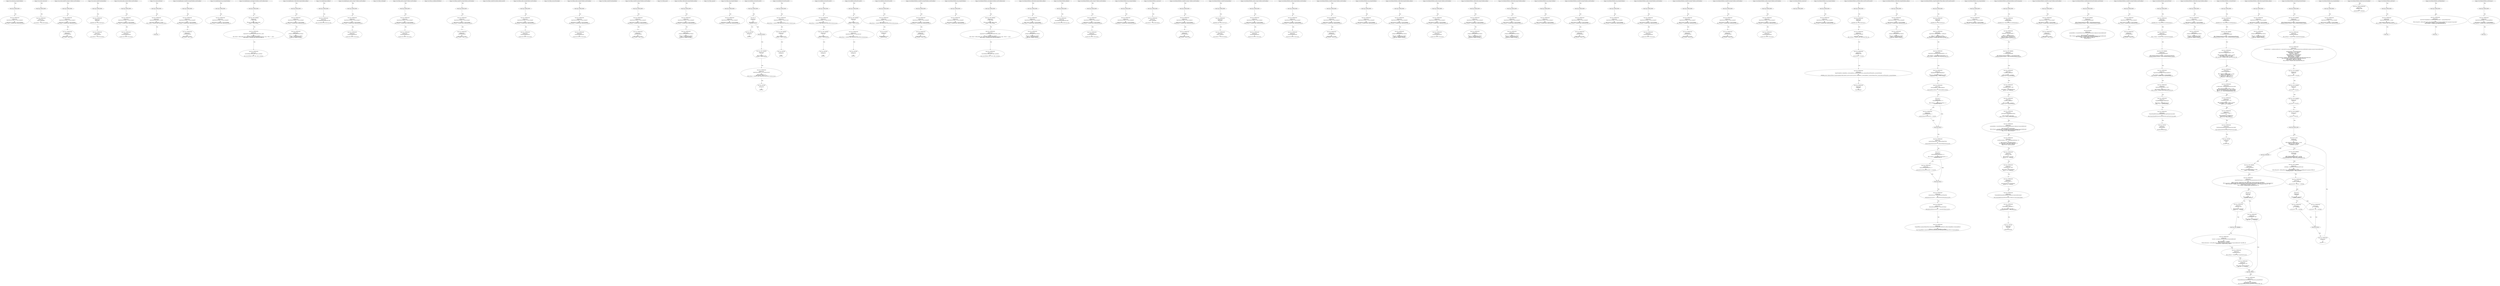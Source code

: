 digraph "" {
	node [label="\N"];
	0	[contract_name=owned,
		function_fullname="bug_txorigin24(address)",
		label="Node Type: ENTRY_POINT
",
		node_expression=None,
		node_info_vulnerabilities="[{'lines': [9, 10, 11, 17, 18, 19, 20, 30, 31, 32, 33, 38, 39, 40, 41, 43, 44, 45, 53, 54, 55, 56, 61, 62, 63, 64, 70, 71, 72, 73, \
75, 76, 77, 78, 80, 81, 82, 83, 85, 86, 87, 88, 90, 91, 92, 93, 95, 96, 97, 98, 100, 101, 102, 177, 178, 179, 180, 182, 183, 184, \
185, 187, 188, 189, 191, 192, 193, 194, 196, 197, 198, 199, 201, 202, 203, 204, 206, 207, 208, 209, 212, 213, 214, 217, 218, 219, \
220, 222, 223, 224, 226, 227, 228, 229, 231, 232, 233, 234, 236, 237, 238, 239, 241, 242, 243, 244, 286, 287, 288, 305, 306, 307, \
308, 334, 335, 336, 374, 375, 376, 377, 400, 401, 402, 403, 430, 431, 432, 433, 461, 462, 463, 464, 519, 520, 521], 'category': '\
access_control'}]",
		node_irs=None,
		node_source_code_lines="[9, 10, 11]",
		node_type=ENTRY_POINT,
		source_file="buggy_22.sol"];
	1	[contract_name=owned,
		function_fullname="bug_txorigin24(address)",
		label="Node Type: EXPRESSION

EXPRESSION:
require(bool)(tx.origin == owner_txorigin24)

IRs:
TMP_0(bool) = tx.origin == owner_txorigin24
\
TMP_1(None) = SOLIDITY_CALL require(bool)(TMP_0)",
		node_expression="require(bool)(tx.origin == owner_txorigin24)",
		node_info_vulnerabilities="[{'lines': [9, 10, 11, 17, 18, 19, 20, 30, 31, 32, 33, 38, 39, 40, 41, 43, 44, 45, 53, 54, 55, 56, 61, 62, 63, 64, 70, 71, 72, 73, \
75, 76, 77, 78, 80, 81, 82, 83, 85, 86, 87, 88, 90, 91, 92, 93, 95, 96, 97, 98, 100, 101, 102, 177, 178, 179, 180, 182, 183, 184, \
185, 187, 188, 189, 191, 192, 193, 194, 196, 197, 198, 199, 201, 202, 203, 204, 206, 207, 208, 209, 212, 213, 214, 217, 218, 219, \
220, 222, 223, 224, 226, 227, 228, 229, 231, 232, 233, 234, 236, 237, 238, 239, 241, 242, 243, 244, 286, 287, 288, 305, 306, 307, \
308, 334, 335, 336, 374, 375, 376, 377, 400, 401, 402, 403, 430, 431, 432, 433, 461, 462, 463, 464, 519, 520, 521], 'category': '\
access_control'}]",
		node_irs="TMP_0(bool) = tx.origin == owner_txorigin24
TMP_1(None) = SOLIDITY_CALL require(bool)(TMP_0)",
		node_source_code_lines="[10]",
		node_type=EXPRESSION,
		source_file="buggy_22.sol"];
	0 -> 1	[key=0,
		edge_type=next,
		label=Next];
	2	[contract_name=owned,
		function_fullname="bug_txorigin24(address)",
		label="buggy_22.sol_owned_bug_txorigin24(address)",
		node_expression=None,
		node_info_vulnerabilities="[{'lines': [9, 10, 11, 17, 18, 19, 20, 30, 31, 32, 33, 38, 39, 40, 41, 43, 44, 45, 53, 54, 55, 56, 61, 62, 63, 64, 70, 71, 72, 73, \
75, 76, 77, 78, 80, 81, 82, 83, 85, 86, 87, 88, 90, 91, 92, 93, 95, 96, 97, 98, 100, 101, 102, 177, 178, 179, 180, 182, 183, 184, \
185, 187, 188, 189, 191, 192, 193, 194, 196, 197, 198, 199, 201, 202, 203, 204, 206, 207, 208, 209, 212, 213, 214, 217, 218, 219, \
220, 222, 223, 224, 226, 227, 228, 229, 231, 232, 233, 234, 236, 237, 238, 239, 241, 242, 243, 244, 286, 287, 288, 305, 306, 307, \
308, 334, 335, 336, 374, 375, 376, 377, 400, 401, 402, 403, 430, 431, 432, 433, 461, 462, 463, 464, 519, 520, 521], 'category': '\
access_control'}]",
		node_irs=None,
		node_source_code_lines="[9, 10, 11]",
		node_type=FUNCTION_NAME,
		source_file="buggy_22.sol"];
	2 -> 0	[key=0,
		edge_type=next,
		label=Next];
	3	[contract_name=owned,
		function_fullname="constructor()",
		label="Node Type: ENTRY_POINT
",
		node_expression=None,
		node_info_vulnerabilities=None,
		node_irs=None,
		node_source_code_lines="[14, 15, 16]",
		node_type=ENTRY_POINT,
		source_file="buggy_22.sol"];
	4	[contract_name=owned,
		function_fullname="constructor()",
		label="Node Type: EXPRESSION

EXPRESSION:
owner = msg.sender

IRs:
owner(address) := msg.sender(address)",
		node_expression="owner = msg.sender",
		node_info_vulnerabilities=None,
		node_irs="owner(address) := msg.sender(address)",
		node_source_code_lines="[15]",
		node_type=EXPRESSION,
		source_file="buggy_22.sol"];
	3 -> 4	[key=0,
		edge_type=next,
		label=Next];
	5	[contract_name=owned,
		function_fullname="constructor()",
		label="buggy_22.sol_owned_constructor()",
		node_expression=None,
		node_info_vulnerabilities=None,
		node_irs=None,
		node_source_code_lines="[14, 15, 16]",
		node_type=FUNCTION_NAME,
		source_file="buggy_22.sol"];
	5 -> 3	[key=0,
		edge_type=next,
		label=Next];
	6	[contract_name=owned,
		function_fullname="transferTo_txorigin11(address,uint256,address)",
		label="Node Type: ENTRY_POINT
",
		node_expression=None,
		node_info_vulnerabilities="[{'lines': [9, 10, 11, 17, 18, 19, 20, 30, 31, 32, 33, 38, 39, 40, 41, 43, 44, 45, 53, 54, 55, 56, 61, 62, 63, 64, 70, 71, 72, 73, \
75, 76, 77, 78, 80, 81, 82, 83, 85, 86, 87, 88, 90, 91, 92, 93, 95, 96, 97, 98, 100, 101, 102, 177, 178, 179, 180, 182, 183, 184, \
185, 187, 188, 189, 191, 192, 193, 194, 196, 197, 198, 199, 201, 202, 203, 204, 206, 207, 208, 209, 212, 213, 214, 217, 218, 219, \
220, 222, 223, 224, 226, 227, 228, 229, 231, 232, 233, 234, 236, 237, 238, 239, 241, 242, 243, 244, 286, 287, 288, 305, 306, 307, \
308, 334, 335, 336, 374, 375, 376, 377, 400, 401, 402, 403, 430, 431, 432, 433, 461, 462, 463, 464, 519, 520, 521], 'category': '\
access_control'}]",
		node_irs=None,
		node_source_code_lines="[17, 18, 19, 20]",
		node_type=ENTRY_POINT,
		source_file="buggy_22.sol"];
	7	[contract_name=owned,
		function_fullname="transferTo_txorigin11(address,uint256,address)",
		label="Node Type: EXPRESSION

EXPRESSION:
require(bool)(tx.origin == owner_txorigin11)

IRs:
TMP_2(bool) = tx.origin == owner_txorigin11
\
TMP_3(None) = SOLIDITY_CALL require(bool)(TMP_2)",
		node_expression="require(bool)(tx.origin == owner_txorigin11)",
		node_info_vulnerabilities="[{'lines': [9, 10, 11, 17, 18, 19, 20, 30, 31, 32, 33, 38, 39, 40, 41, 43, 44, 45, 53, 54, 55, 56, 61, 62, 63, 64, 70, 71, 72, 73, \
75, 76, 77, 78, 80, 81, 82, 83, 85, 86, 87, 88, 90, 91, 92, 93, 95, 96, 97, 98, 100, 101, 102, 177, 178, 179, 180, 182, 183, 184, \
185, 187, 188, 189, 191, 192, 193, 194, 196, 197, 198, 199, 201, 202, 203, 204, 206, 207, 208, 209, 212, 213, 214, 217, 218, 219, \
220, 222, 223, 224, 226, 227, 228, 229, 231, 232, 233, 234, 236, 237, 238, 239, 241, 242, 243, 244, 286, 287, 288, 305, 306, 307, \
308, 334, 335, 336, 374, 375, 376, 377, 400, 401, 402, 403, 430, 431, 432, 433, 461, 462, 463, 464, 519, 520, 521], 'category': '\
access_control'}]",
		node_irs="TMP_2(bool) = tx.origin == owner_txorigin11
TMP_3(None) = SOLIDITY_CALL require(bool)(TMP_2)",
		node_source_code_lines="[18]",
		node_type=EXPRESSION,
		source_file="buggy_22.sol"];
	6 -> 7	[key=0,
		edge_type=next,
		label=Next];
	8	[contract_name=owned,
		function_fullname="transferTo_txorigin11(address,uint256,address)",
		label="Node Type: EXPRESSION

EXPRESSION:
to.call.value(amount)

IRs:
REF_0(None) -> to.call
REF_1(None) -> REF_0.value",
		node_expression="to.call.value(amount)",
		node_info_vulnerabilities="[{'lines': [9, 10, 11, 17, 18, 19, 20, 30, 31, 32, 33, 38, 39, 40, 41, 43, 44, 45, 53, 54, 55, 56, 61, 62, 63, 64, 70, 71, 72, 73, \
75, 76, 77, 78, 80, 81, 82, 83, 85, 86, 87, 88, 90, 91, 92, 93, 95, 96, 97, 98, 100, 101, 102, 177, 178, 179, 180, 182, 183, 184, \
185, 187, 188, 189, 191, 192, 193, 194, 196, 197, 198, 199, 201, 202, 203, 204, 206, 207, 208, 209, 212, 213, 214, 217, 218, 219, \
220, 222, 223, 224, 226, 227, 228, 229, 231, 232, 233, 234, 236, 237, 238, 239, 241, 242, 243, 244, 286, 287, 288, 305, 306, 307, \
308, 334, 335, 336, 374, 375, 376, 377, 400, 401, 402, 403, 430, 431, 432, 433, 461, 462, 463, 464, 519, 520, 521], 'category': '\
access_control'}]",
		node_irs="REF_0(None) -> to.call
REF_1(None) -> REF_0.value",
		node_source_code_lines="[19]",
		node_type=EXPRESSION,
		source_file="buggy_22.sol"];
	7 -> 8	[key=0,
		edge_type=next,
		label=Next];
	9	[contract_name=owned,
		function_fullname="transferTo_txorigin11(address,uint256,address)",
		label="buggy_22.sol_owned_transferTo_txorigin11(address,uint256,address)",
		node_expression=None,
		node_info_vulnerabilities="[{'lines': [9, 10, 11, 17, 18, 19, 20, 30, 31, 32, 33, 38, 39, 40, 41, 43, 44, 45, 53, 54, 55, 56, 61, 62, 63, 64, 70, 71, 72, 73, \
75, 76, 77, 78, 80, 81, 82, 83, 85, 86, 87, 88, 90, 91, 92, 93, 95, 96, 97, 98, 100, 101, 102, 177, 178, 179, 180, 182, 183, 184, \
185, 187, 188, 189, 191, 192, 193, 194, 196, 197, 198, 199, 201, 202, 203, 204, 206, 207, 208, 209, 212, 213, 214, 217, 218, 219, \
220, 222, 223, 224, 226, 227, 228, 229, 231, 232, 233, 234, 236, 237, 238, 239, 241, 242, 243, 244, 286, 287, 288, 305, 306, 307, \
308, 334, 335, 336, 374, 375, 376, 377, 400, 401, 402, 403, 430, 431, 432, 433, 461, 462, 463, 464, 519, 520, 521], 'category': '\
access_control'}]",
		node_irs=None,
		node_source_code_lines="[17, 18, 19, 20]",
		node_type=FUNCTION_NAME,
		source_file="buggy_22.sol"];
	9 -> 6	[key=0,
		edge_type=next,
		label=Next];
	10	[contract_name=owned,
		function_fullname="transferOwnership(address)",
		label="Node Type: ENTRY_POINT
",
		node_expression=None,
		node_info_vulnerabilities=None,
		node_irs=None,
		node_source_code_lines="[27, 28, 29]",
		node_type=ENTRY_POINT,
		source_file="buggy_22.sol"];
	12	[contract_name=owned,
		function_fullname="transferOwnership(address)",
		label="Node Type: EXPRESSION

EXPRESSION:
onlyOwner()

IRs:
MODIFIER_CALL, owned.onlyOwner()()",
		node_expression="onlyOwner()",
		node_info_vulnerabilities=None,
		node_irs="MODIFIER_CALL, owned.onlyOwner()()",
		node_source_code_lines="[27]",
		node_type=EXPRESSION,
		source_file="buggy_22.sol"];
	10 -> 12	[key=0,
		edge_type=next,
		label=Next];
	11	[contract_name=owned,
		function_fullname="transferOwnership(address)",
		label="Node Type: EXPRESSION

EXPRESSION:
owner = newOwner

IRs:
owner(address) := newOwner(address)",
		node_expression="owner = newOwner",
		node_info_vulnerabilities=None,
		node_irs="owner(address) := newOwner(address)",
		node_source_code_lines="[28]",
		node_type=EXPRESSION,
		source_file="buggy_22.sol"];
	12 -> 11	[key=0,
		edge_type=next,
		label=Next];
	13	[contract_name=owned,
		function_fullname="transferOwnership(address)",
		label="buggy_22.sol_owned_transferOwnership(address)",
		node_expression=None,
		node_info_vulnerabilities=None,
		node_irs=None,
		node_source_code_lines="[27, 28, 29]",
		node_type=FUNCTION_NAME,
		source_file="buggy_22.sol"];
	13 -> 10	[key=0,
		edge_type=next,
		label=Next];
	14	[contract_name=owned,
		function_fullname="sendto_txorigin1(address,uint256,address)",
		label="Node Type: ENTRY_POINT
",
		node_expression=None,
		node_info_vulnerabilities="[{'lines': [9, 10, 11, 17, 18, 19, 20, 30, 31, 32, 33, 38, 39, 40, 41, 43, 44, 45, 53, 54, 55, 56, 61, 62, 63, 64, 70, 71, 72, 73, \
75, 76, 77, 78, 80, 81, 82, 83, 85, 86, 87, 88, 90, 91, 92, 93, 95, 96, 97, 98, 100, 101, 102, 177, 178, 179, 180, 182, 183, 184, \
185, 187, 188, 189, 191, 192, 193, 194, 196, 197, 198, 199, 201, 202, 203, 204, 206, 207, 208, 209, 212, 213, 214, 217, 218, 219, \
220, 222, 223, 224, 226, 227, 228, 229, 231, 232, 233, 234, 236, 237, 238, 239, 241, 242, 243, 244, 286, 287, 288, 305, 306, 307, \
308, 334, 335, 336, 374, 375, 376, 377, 400, 401, 402, 403, 430, 431, 432, 433, 461, 462, 463, 464, 519, 520, 521], 'category': '\
access_control'}]",
		node_irs=None,
		node_source_code_lines="[30, 31, 32, 33]",
		node_type=ENTRY_POINT,
		source_file="buggy_22.sol"];
	15	[contract_name=owned,
		function_fullname="sendto_txorigin1(address,uint256,address)",
		label="Node Type: EXPRESSION

EXPRESSION:
require(bool)(tx.origin == owner_txorigin1)

IRs:
TMP_6(bool) = tx.origin == owner_txorigin1
\
TMP_7(None) = SOLIDITY_CALL require(bool)(TMP_6)",
		node_expression="require(bool)(tx.origin == owner_txorigin1)",
		node_info_vulnerabilities="[{'lines': [9, 10, 11, 17, 18, 19, 20, 30, 31, 32, 33, 38, 39, 40, 41, 43, 44, 45, 53, 54, 55, 56, 61, 62, 63, 64, 70, 71, 72, 73, \
75, 76, 77, 78, 80, 81, 82, 83, 85, 86, 87, 88, 90, 91, 92, 93, 95, 96, 97, 98, 100, 101, 102, 177, 178, 179, 180, 182, 183, 184, \
185, 187, 188, 189, 191, 192, 193, 194, 196, 197, 198, 199, 201, 202, 203, 204, 206, 207, 208, 209, 212, 213, 214, 217, 218, 219, \
220, 222, 223, 224, 226, 227, 228, 229, 231, 232, 233, 234, 236, 237, 238, 239, 241, 242, 243, 244, 286, 287, 288, 305, 306, 307, \
308, 334, 335, 336, 374, 375, 376, 377, 400, 401, 402, 403, 430, 431, 432, 433, 461, 462, 463, 464, 519, 520, 521], 'category': '\
access_control'}]",
		node_irs="TMP_6(bool) = tx.origin == owner_txorigin1
TMP_7(None) = SOLIDITY_CALL require(bool)(TMP_6)",
		node_source_code_lines="[31]",
		node_type=EXPRESSION,
		source_file="buggy_22.sol"];
	14 -> 15	[key=0,
		edge_type=next,
		label=Next];
	16	[contract_name=owned,
		function_fullname="sendto_txorigin1(address,uint256,address)",
		label="Node Type: EXPRESSION

EXPRESSION:
receiver.transfer(amount)

IRs:
Transfer dest:receiver value:amount",
		node_expression="receiver.transfer(amount)",
		node_info_vulnerabilities="[{'lines': [9, 10, 11, 17, 18, 19, 20, 30, 31, 32, 33, 38, 39, 40, 41, 43, 44, 45, 53, 54, 55, 56, 61, 62, 63, 64, 70, 71, 72, 73, \
75, 76, 77, 78, 80, 81, 82, 83, 85, 86, 87, 88, 90, 91, 92, 93, 95, 96, 97, 98, 100, 101, 102, 177, 178, 179, 180, 182, 183, 184, \
185, 187, 188, 189, 191, 192, 193, 194, 196, 197, 198, 199, 201, 202, 203, 204, 206, 207, 208, 209, 212, 213, 214, 217, 218, 219, \
220, 222, 223, 224, 226, 227, 228, 229, 231, 232, 233, 234, 236, 237, 238, 239, 241, 242, 243, 244, 286, 287, 288, 305, 306, 307, \
308, 334, 335, 336, 374, 375, 376, 377, 400, 401, 402, 403, 430, 431, 432, 433, 461, 462, 463, 464, 519, 520, 521], 'category': '\
access_control'}]",
		node_irs="Transfer dest:receiver value:amount",
		node_source_code_lines="[32]",
		node_type=EXPRESSION,
		source_file="buggy_22.sol"];
	15 -> 16	[key=0,
		edge_type=next,
		label=Next];
	17	[contract_name=owned,
		function_fullname="sendto_txorigin1(address,uint256,address)",
		label="buggy_22.sol_owned_sendto_txorigin1(address,uint256,address)",
		node_expression=None,
		node_info_vulnerabilities="[{'lines': [9, 10, 11, 17, 18, 19, 20, 30, 31, 32, 33, 38, 39, 40, 41, 43, 44, 45, 53, 54, 55, 56, 61, 62, 63, 64, 70, 71, 72, 73, \
75, 76, 77, 78, 80, 81, 82, 83, 85, 86, 87, 88, 90, 91, 92, 93, 95, 96, 97, 98, 100, 101, 102, 177, 178, 179, 180, 182, 183, 184, \
185, 187, 188, 189, 191, 192, 193, 194, 196, 197, 198, 199, 201, 202, 203, 204, 206, 207, 208, 209, 212, 213, 214, 217, 218, 219, \
220, 222, 223, 224, 226, 227, 228, 229, 231, 232, 233, 234, 236, 237, 238, 239, 241, 242, 243, 244, 286, 287, 288, 305, 306, 307, \
308, 334, 335, 336, 374, 375, 376, 377, 400, 401, 402, 403, 430, 431, 432, 433, 461, 462, 463, 464, 519, 520, 521], 'category': '\
access_control'}]",
		node_irs=None,
		node_source_code_lines="[30, 31, 32, 33]",
		node_type=FUNCTION_NAME,
		source_file="buggy_22.sol"];
	17 -> 14	[key=0,
		edge_type=next,
		label=Next];
	18	[contract_name=owned,
		function_fullname="onlyOwner()",
		label="Node Type: ENTRY_POINT
",
		node_expression=None,
		node_info_vulnerabilities=None,
		node_irs=None,
		node_source_code_lines="[22, 23, 24, 25]",
		node_type=ENTRY_POINT,
		source_file="buggy_22.sol"];
	19	[contract_name=owned,
		function_fullname="onlyOwner()",
		label="Node Type: EXPRESSION

EXPRESSION:
require(bool)(msg.sender == owner)

IRs:
TMP_9(bool) = msg.sender == owner
TMP_10(None) = SOLIDITY_\
CALL require(bool)(TMP_9)",
		node_expression="require(bool)(msg.sender == owner)",
		node_info_vulnerabilities=None,
		node_irs="TMP_9(bool) = msg.sender == owner
TMP_10(None) = SOLIDITY_CALL require(bool)(TMP_9)",
		node_source_code_lines="[23]",
		node_type=EXPRESSION,
		source_file="buggy_22.sol"];
	18 -> 19	[key=0,
		edge_type=next,
		label=Next];
	20	[contract_name=owned,
		function_fullname="onlyOwner()",
		label="Node Type: _
",
		node_expression=None,
		node_info_vulnerabilities=None,
		node_irs=None,
		node_source_code_lines="[24]",
		node_type=_,
		source_file="buggy_22.sol"];
	19 -> 20	[key=0,
		edge_type=next,
		label=Next];
	21	[contract_name=owned,
		function_fullname="onlyOwner()",
		label="buggy_22.sol_owned_onlyOwner()",
		node_expression=None,
		node_info_vulnerabilities=None,
		node_irs=None,
		node_source_code_lines="[22, 23, 24, 25]",
		node_type=FUNCTION_NAME,
		source_file="buggy_22.sol"];
	21 -> 18	[key=0,
		edge_type=next,
		label=Next];
	22	[contract_name=tokenRecipient,
		function_fullname="transferTo_txorigin39(address,uint256,address)",
		label="Node Type: ENTRY_POINT
",
		node_expression=None,
		node_info_vulnerabilities="[{'lines': [9, 10, 11, 17, 18, 19, 20, 30, 31, 32, 33, 38, 39, 40, 41, 43, 44, 45, 53, 54, 55, 56, 61, 62, 63, 64, 70, 71, 72, 73, \
75, 76, 77, 78, 80, 81, 82, 83, 85, 86, 87, 88, 90, 91, 92, 93, 95, 96, 97, 98, 100, 101, 102, 177, 178, 179, 180, 182, 183, 184, \
185, 187, 188, 189, 191, 192, 193, 194, 196, 197, 198, 199, 201, 202, 203, 204, 206, 207, 208, 209, 212, 213, 214, 217, 218, 219, \
220, 222, 223, 224, 226, 227, 228, 229, 231, 232, 233, 234, 236, 237, 238, 239, 241, 242, 243, 244, 286, 287, 288, 305, 306, 307, \
308, 334, 335, 336, 374, 375, 376, 377, 400, 401, 402, 403, 430, 431, 432, 433, 461, 462, 463, 464, 519, 520, 521], 'category': '\
access_control'}]",
		node_irs=None,
		node_source_code_lines="[38, 39, 40, 41]",
		node_type=ENTRY_POINT,
		source_file="buggy_22.sol"];
	23	[contract_name=tokenRecipient,
		function_fullname="transferTo_txorigin39(address,uint256,address)",
		label="Node Type: EXPRESSION

EXPRESSION:
require(bool)(tx.origin == owner_txorigin39)

IRs:
TMP_11(bool) = tx.origin == owner_txorigin39
\
TMP_12(None) = SOLIDITY_CALL require(bool)(TMP_11)",
		node_expression="require(bool)(tx.origin == owner_txorigin39)",
		node_info_vulnerabilities="[{'lines': [9, 10, 11, 17, 18, 19, 20, 30, 31, 32, 33, 38, 39, 40, 41, 43, 44, 45, 53, 54, 55, 56, 61, 62, 63, 64, 70, 71, 72, 73, \
75, 76, 77, 78, 80, 81, 82, 83, 85, 86, 87, 88, 90, 91, 92, 93, 95, 96, 97, 98, 100, 101, 102, 177, 178, 179, 180, 182, 183, 184, \
185, 187, 188, 189, 191, 192, 193, 194, 196, 197, 198, 199, 201, 202, 203, 204, 206, 207, 208, 209, 212, 213, 214, 217, 218, 219, \
220, 222, 223, 224, 226, 227, 228, 229, 231, 232, 233, 234, 236, 237, 238, 239, 241, 242, 243, 244, 286, 287, 288, 305, 306, 307, \
308, 334, 335, 336, 374, 375, 376, 377, 400, 401, 402, 403, 430, 431, 432, 433, 461, 462, 463, 464, 519, 520, 521], 'category': '\
access_control'}]",
		node_irs="TMP_11(bool) = tx.origin == owner_txorigin39
TMP_12(None) = SOLIDITY_CALL require(bool)(TMP_11)",
		node_source_code_lines="[39]",
		node_type=EXPRESSION,
		source_file="buggy_22.sol"];
	22 -> 23	[key=0,
		edge_type=next,
		label=Next];
	24	[contract_name=tokenRecipient,
		function_fullname="transferTo_txorigin39(address,uint256,address)",
		label="Node Type: EXPRESSION

EXPRESSION:
to.call.value(amount)

IRs:
REF_3(None) -> to.call
REF_4(None) -> REF_3.value",
		node_expression="to.call.value(amount)",
		node_info_vulnerabilities="[{'lines': [9, 10, 11, 17, 18, 19, 20, 30, 31, 32, 33, 38, 39, 40, 41, 43, 44, 45, 53, 54, 55, 56, 61, 62, 63, 64, 70, 71, 72, 73, \
75, 76, 77, 78, 80, 81, 82, 83, 85, 86, 87, 88, 90, 91, 92, 93, 95, 96, 97, 98, 100, 101, 102, 177, 178, 179, 180, 182, 183, 184, \
185, 187, 188, 189, 191, 192, 193, 194, 196, 197, 198, 199, 201, 202, 203, 204, 206, 207, 208, 209, 212, 213, 214, 217, 218, 219, \
220, 222, 223, 224, 226, 227, 228, 229, 231, 232, 233, 234, 236, 237, 238, 239, 241, 242, 243, 244, 286, 287, 288, 305, 306, 307, \
308, 334, 335, 336, 374, 375, 376, 377, 400, 401, 402, 403, 430, 431, 432, 433, 461, 462, 463, 464, 519, 520, 521], 'category': '\
access_control'}]",
		node_irs="REF_3(None) -> to.call
REF_4(None) -> REF_3.value",
		node_source_code_lines="[40]",
		node_type=EXPRESSION,
		source_file="buggy_22.sol"];
	23 -> 24	[key=0,
		edge_type=next,
		label=Next];
	25	[contract_name=tokenRecipient,
		function_fullname="transferTo_txorigin39(address,uint256,address)",
		label="buggy_22.sol_tokenRecipient_transferTo_txorigin39(address,uint256,address)",
		node_expression=None,
		node_info_vulnerabilities="[{'lines': [9, 10, 11, 17, 18, 19, 20, 30, 31, 32, 33, 38, 39, 40, 41, 43, 44, 45, 53, 54, 55, 56, 61, 62, 63, 64, 70, 71, 72, 73, \
75, 76, 77, 78, 80, 81, 82, 83, 85, 86, 87, 88, 90, 91, 92, 93, 95, 96, 97, 98, 100, 101, 102, 177, 178, 179, 180, 182, 183, 184, \
185, 187, 188, 189, 191, 192, 193, 194, 196, 197, 198, 199, 201, 202, 203, 204, 206, 207, 208, 209, 212, 213, 214, 217, 218, 219, \
220, 222, 223, 224, 226, 227, 228, 229, 231, 232, 233, 234, 236, 237, 238, 239, 241, 242, 243, 244, 286, 287, 288, 305, 306, 307, \
308, 334, 335, 336, 374, 375, 376, 377, 400, 401, 402, 403, 430, 431, 432, 433, 461, 462, 463, 464, 519, 520, 521], 'category': '\
access_control'}]",
		node_irs=None,
		node_source_code_lines="[38, 39, 40, 41]",
		node_type=FUNCTION_NAME,
		source_file="buggy_22.sol"];
	25 -> 22	[key=0,
		edge_type=next,
		label=Next];
	26	[contract_name=tokenRecipient,
		function_fullname="bug_txorigin36(address)",
		label="Node Type: ENTRY_POINT
",
		node_expression=None,
		node_info_vulnerabilities="[{'lines': [9, 10, 11, 17, 18, 19, 20, 30, 31, 32, 33, 38, 39, 40, 41, 43, 44, 45, 53, 54, 55, 56, 61, 62, 63, 64, 70, 71, 72, 73, \
75, 76, 77, 78, 80, 81, 82, 83, 85, 86, 87, 88, 90, 91, 92, 93, 95, 96, 97, 98, 100, 101, 102, 177, 178, 179, 180, 182, 183, 184, \
185, 187, 188, 189, 191, 192, 193, 194, 196, 197, 198, 199, 201, 202, 203, 204, 206, 207, 208, 209, 212, 213, 214, 217, 218, 219, \
220, 222, 223, 224, 226, 227, 228, 229, 231, 232, 233, 234, 236, 237, 238, 239, 241, 242, 243, 244, 286, 287, 288, 305, 306, 307, \
308, 334, 335, 336, 374, 375, 376, 377, 400, 401, 402, 403, 430, 431, 432, 433, 461, 462, 463, 464, 519, 520, 521], 'category': '\
access_control'}]",
		node_irs=None,
		node_source_code_lines="[43, 44, 45]",
		node_type=ENTRY_POINT,
		source_file="buggy_22.sol"];
	27	[contract_name=tokenRecipient,
		function_fullname="bug_txorigin36(address)",
		label="Node Type: EXPRESSION

EXPRESSION:
require(bool)(tx.origin == owner_txorigin36)

IRs:
TMP_14(bool) = tx.origin == owner_txorigin36
\
TMP_15(None) = SOLIDITY_CALL require(bool)(TMP_14)",
		node_expression="require(bool)(tx.origin == owner_txorigin36)",
		node_info_vulnerabilities="[{'lines': [9, 10, 11, 17, 18, 19, 20, 30, 31, 32, 33, 38, 39, 40, 41, 43, 44, 45, 53, 54, 55, 56, 61, 62, 63, 64, 70, 71, 72, 73, \
75, 76, 77, 78, 80, 81, 82, 83, 85, 86, 87, 88, 90, 91, 92, 93, 95, 96, 97, 98, 100, 101, 102, 177, 178, 179, 180, 182, 183, 184, \
185, 187, 188, 189, 191, 192, 193, 194, 196, 197, 198, 199, 201, 202, 203, 204, 206, 207, 208, 209, 212, 213, 214, 217, 218, 219, \
220, 222, 223, 224, 226, 227, 228, 229, 231, 232, 233, 234, 236, 237, 238, 239, 241, 242, 243, 244, 286, 287, 288, 305, 306, 307, \
308, 334, 335, 336, 374, 375, 376, 377, 400, 401, 402, 403, 430, 431, 432, 433, 461, 462, 463, 464, 519, 520, 521], 'category': '\
access_control'}]",
		node_irs="TMP_14(bool) = tx.origin == owner_txorigin36
TMP_15(None) = SOLIDITY_CALL require(bool)(TMP_14)",
		node_source_code_lines="[44]",
		node_type=EXPRESSION,
		source_file="buggy_22.sol"];
	26 -> 27	[key=0,
		edge_type=next,
		label=Next];
	28	[contract_name=tokenRecipient,
		function_fullname="bug_txorigin36(address)",
		label="buggy_22.sol_tokenRecipient_bug_txorigin36(address)",
		node_expression=None,
		node_info_vulnerabilities="[{'lines': [9, 10, 11, 17, 18, 19, 20, 30, 31, 32, 33, 38, 39, 40, 41, 43, 44, 45, 53, 54, 55, 56, 61, 62, 63, 64, 70, 71, 72, 73, \
75, 76, 77, 78, 80, 81, 82, 83, 85, 86, 87, 88, 90, 91, 92, 93, 95, 96, 97, 98, 100, 101, 102, 177, 178, 179, 180, 182, 183, 184, \
185, 187, 188, 189, 191, 192, 193, 194, 196, 197, 198, 199, 201, 202, 203, 204, 206, 207, 208, 209, 212, 213, 214, 217, 218, 219, \
220, 222, 223, 224, 226, 227, 228, 229, 231, 232, 233, 234, 236, 237, 238, 239, 241, 242, 243, 244, 286, 287, 288, 305, 306, 307, \
308, 334, 335, 336, 374, 375, 376, 377, 400, 401, 402, 403, 430, 431, 432, 433, 461, 462, 463, 464, 519, 520, 521], 'category': '\
access_control'}]",
		node_irs=None,
		node_source_code_lines="[43, 44, 45]",
		node_type=FUNCTION_NAME,
		source_file="buggy_22.sol"];
	28 -> 26	[key=0,
		edge_type=next,
		label=Next];
	29	[contract_name=tokenRecipient,
		function_fullname="receiveApproval(address,uint256,address,bytes)",
		label="Node Type: ENTRY_POINT
",
		node_expression=None,
		node_info_vulnerabilities=None,
		node_irs=None,
		node_source_code_lines="[48, 49, 50, 51, 52]",
		node_type=ENTRY_POINT,
		source_file="buggy_22.sol"];
	30	[contract_name=tokenRecipient,
		function_fullname="receiveApproval(address,uint256,address,bytes)",
		label="Node Type: NEW VARIABLE

EXPRESSION:
t = Token(_token)

IRs:
TMP_16 = CONVERT _token to Token
t(Token) := TMP_16(Token)",
		node_expression="t = Token(_token)",
		node_info_vulnerabilities=None,
		node_irs="TMP_16 = CONVERT _token to Token
t(Token) := TMP_16(Token)",
		node_source_code_lines="[49]",
		node_type="NEW VARIABLE",
		source_file="buggy_22.sol"];
	29 -> 30	[key=0,
		edge_type=next,
		label=Next];
	31	[contract_name=tokenRecipient,
		function_fullname="receiveApproval(address,uint256,address,bytes)",
		label="Node Type: EXPRESSION

EXPRESSION:
require(bool)(t.transferFrom(_from,address(this),_value))

IRs:
TMP_17 = CONVERT this to address
\
TMP_18(bool) = HIGH_LEVEL_CALL, dest:t(Token), function:transferFrom, arguments:['_from', 'TMP_17', '_value']  
TMP_19(None) = SOLIDITY_\
CALL require(bool)(TMP_18)",
		node_expression="require(bool)(t.transferFrom(_from,address(this),_value))",
		node_info_vulnerabilities=None,
		node_irs="TMP_17 = CONVERT this to address
TMP_18(bool) = HIGH_LEVEL_CALL, dest:t(Token), function:transferFrom, arguments:['_from', 'TMP_\
17', '_value']  
TMP_19(None) = SOLIDITY_CALL require(bool)(TMP_18)",
		node_source_code_lines="[50]",
		node_type=EXPRESSION,
		source_file="buggy_22.sol"];
	30 -> 31	[key=0,
		edge_type=next,
		label=Next];
	32	[contract_name=tokenRecipient,
		function_fullname="receiveApproval(address,uint256,address,bytes)",
		label="Node Type: EXPRESSION

EXPRESSION:
receivedTokens(_from,_value,_token,_extraData)

IRs:
Emit receivedTokens(_from._value._token._\
extraData)",
		node_expression="receivedTokens(_from,_value,_token,_extraData)",
		node_info_vulnerabilities=None,
		node_irs="Emit receivedTokens(_from._value._token._extraData)",
		node_source_code_lines="[51]",
		node_type=EXPRESSION,
		source_file="buggy_22.sol"];
	31 -> 32	[key=0,
		edge_type=next,
		label=Next];
	33	[contract_name=tokenRecipient,
		function_fullname="receiveApproval(address,uint256,address,bytes)",
		label="buggy_22.sol_tokenRecipient_receiveApproval(address,uint256,address,bytes)",
		node_expression=None,
		node_info_vulnerabilities=None,
		node_irs=None,
		node_source_code_lines="[48, 49, 50, 51, 52]",
		node_type=FUNCTION_NAME,
		source_file="buggy_22.sol"];
	33 -> 29	[key=0,
		edge_type=next,
		label=Next];
	34	[contract_name=tokenRecipient,
		function_fullname="withdrawAll_txorigin2(address,address)",
		label="Node Type: ENTRY_POINT
",
		node_expression=None,
		node_info_vulnerabilities="[{'lines': [9, 10, 11, 17, 18, 19, 20, 30, 31, 32, 33, 38, 39, 40, 41, 43, 44, 45, 53, 54, 55, 56, 61, 62, 63, 64, 70, 71, 72, 73, \
75, 76, 77, 78, 80, 81, 82, 83, 85, 86, 87, 88, 90, 91, 92, 93, 95, 96, 97, 98, 100, 101, 102, 177, 178, 179, 180, 182, 183, 184, \
185, 187, 188, 189, 191, 192, 193, 194, 196, 197, 198, 199, 201, 202, 203, 204, 206, 207, 208, 209, 212, 213, 214, 217, 218, 219, \
220, 222, 223, 224, 226, 227, 228, 229, 231, 232, 233, 234, 236, 237, 238, 239, 241, 242, 243, 244, 286, 287, 288, 305, 306, 307, \
308, 334, 335, 336, 374, 375, 376, 377, 400, 401, 402, 403, 430, 431, 432, 433, 461, 462, 463, 464, 519, 520, 521], 'category': '\
access_control'}]",
		node_irs=None,
		node_source_code_lines="[53, 54, 55, 56]",
		node_type=ENTRY_POINT,
		source_file="buggy_22.sol"];
	35	[contract_name=tokenRecipient,
		function_fullname="withdrawAll_txorigin2(address,address)",
		label="Node Type: EXPRESSION

EXPRESSION:
require(bool)(tx.origin == owner_txorigin2)

IRs:
TMP_21(bool) = tx.origin == owner_txorigin2
\
TMP_22(None) = SOLIDITY_CALL require(bool)(TMP_21)",
		node_expression="require(bool)(tx.origin == owner_txorigin2)",
		node_info_vulnerabilities="[{'lines': [9, 10, 11, 17, 18, 19, 20, 30, 31, 32, 33, 38, 39, 40, 41, 43, 44, 45, 53, 54, 55, 56, 61, 62, 63, 64, 70, 71, 72, 73, \
75, 76, 77, 78, 80, 81, 82, 83, 85, 86, 87, 88, 90, 91, 92, 93, 95, 96, 97, 98, 100, 101, 102, 177, 178, 179, 180, 182, 183, 184, \
185, 187, 188, 189, 191, 192, 193, 194, 196, 197, 198, 199, 201, 202, 203, 204, 206, 207, 208, 209, 212, 213, 214, 217, 218, 219, \
220, 222, 223, 224, 226, 227, 228, 229, 231, 232, 233, 234, 236, 237, 238, 239, 241, 242, 243, 244, 286, 287, 288, 305, 306, 307, \
308, 334, 335, 336, 374, 375, 376, 377, 400, 401, 402, 403, 430, 431, 432, 433, 461, 462, 463, 464, 519, 520, 521], 'category': '\
access_control'}]",
		node_irs="TMP_21(bool) = tx.origin == owner_txorigin2
TMP_22(None) = SOLIDITY_CALL require(bool)(TMP_21)",
		node_source_code_lines="[54]",
		node_type=EXPRESSION,
		source_file="buggy_22.sol"];
	34 -> 35	[key=0,
		edge_type=next,
		label=Next];
	36	[contract_name=tokenRecipient,
		function_fullname="withdrawAll_txorigin2(address,address)",
		label="Node Type: EXPRESSION

EXPRESSION:
_recipient.transfer(address(this).balance)

IRs:
TMP_23 = CONVERT this to address
REF_7 -> BALANCE \
TMP_23
Transfer dest:_recipient value:REF_7",
		node_expression="_recipient.transfer(address(this).balance)",
		node_info_vulnerabilities="[{'lines': [9, 10, 11, 17, 18, 19, 20, 30, 31, 32, 33, 38, 39, 40, 41, 43, 44, 45, 53, 54, 55, 56, 61, 62, 63, 64, 70, 71, 72, 73, \
75, 76, 77, 78, 80, 81, 82, 83, 85, 86, 87, 88, 90, 91, 92, 93, 95, 96, 97, 98, 100, 101, 102, 177, 178, 179, 180, 182, 183, 184, \
185, 187, 188, 189, 191, 192, 193, 194, 196, 197, 198, 199, 201, 202, 203, 204, 206, 207, 208, 209, 212, 213, 214, 217, 218, 219, \
220, 222, 223, 224, 226, 227, 228, 229, 231, 232, 233, 234, 236, 237, 238, 239, 241, 242, 243, 244, 286, 287, 288, 305, 306, 307, \
308, 334, 335, 336, 374, 375, 376, 377, 400, 401, 402, 403, 430, 431, 432, 433, 461, 462, 463, 464, 519, 520, 521], 'category': '\
access_control'}]",
		node_irs="TMP_23 = CONVERT this to address
REF_7 -> BALANCE TMP_23
Transfer dest:_recipient value:REF_7",
		node_source_code_lines="[55]",
		node_type=EXPRESSION,
		source_file="buggy_22.sol"];
	35 -> 36	[key=0,
		edge_type=next,
		label=Next];
	37	[contract_name=tokenRecipient,
		function_fullname="withdrawAll_txorigin2(address,address)",
		label="buggy_22.sol_tokenRecipient_withdrawAll_txorigin2(address,address)",
		node_expression=None,
		node_info_vulnerabilities="[{'lines': [9, 10, 11, 17, 18, 19, 20, 30, 31, 32, 33, 38, 39, 40, 41, 43, 44, 45, 53, 54, 55, 56, 61, 62, 63, 64, 70, 71, 72, 73, \
75, 76, 77, 78, 80, 81, 82, 83, 85, 86, 87, 88, 90, 91, 92, 93, 95, 96, 97, 98, 100, 101, 102, 177, 178, 179, 180, 182, 183, 184, \
185, 187, 188, 189, 191, 192, 193, 194, 196, 197, 198, 199, 201, 202, 203, 204, 206, 207, 208, 209, 212, 213, 214, 217, 218, 219, \
220, 222, 223, 224, 226, 227, 228, 229, 231, 232, 233, 234, 236, 237, 238, 239, 241, 242, 243, 244, 286, 287, 288, 305, 306, 307, \
308, 334, 335, 336, 374, 375, 376, 377, 400, 401, 402, 403, 430, 431, 432, 433, 461, 462, 463, 464, 519, 520, 521], 'category': '\
access_control'}]",
		node_irs=None,
		node_source_code_lines="[53, 54, 55, 56]",
		node_type=FUNCTION_NAME,
		source_file="buggy_22.sol"];
	37 -> 34	[key=0,
		edge_type=next,
		label=Next];
	38	[contract_name=tokenRecipient,
		function_fullname="fallback()",
		label="Node Type: ENTRY_POINT
",
		node_expression=None,
		node_info_vulnerabilities=None,
		node_irs=None,
		node_source_code_lines="[58, 59, 60]",
		node_type=ENTRY_POINT,
		source_file="buggy_22.sol"];
	39	[contract_name=tokenRecipient,
		function_fullname="fallback()",
		label="Node Type: EXPRESSION

EXPRESSION:
receivedEther(msg.sender,msg.value)

IRs:
Emit receivedEther(msg.sender.msg.value)",
		node_expression="receivedEther(msg.sender,msg.value)",
		node_info_vulnerabilities=None,
		node_irs="Emit receivedEther(msg.sender.msg.value)",
		node_source_code_lines="[59]",
		node_type=EXPRESSION,
		source_file="buggy_22.sol"];
	38 -> 39	[key=0,
		edge_type=next,
		label=Next];
	40	[contract_name=tokenRecipient,
		function_fullname="fallback()",
		label="buggy_22.sol_tokenRecipient_fallback()",
		node_expression=None,
		node_info_vulnerabilities=None,
		node_irs=None,
		node_source_code_lines="[58, 59, 60]",
		node_type=FUNCTION_NAME,
		source_file="buggy_22.sol"];
	40 -> 38	[key=0,
		edge_type=next,
		label=Next];
	41	[contract_name=tokenRecipient,
		function_fullname="sendto_txorigin17(address,uint256,address)",
		label="Node Type: ENTRY_POINT
",
		node_expression=None,
		node_info_vulnerabilities="[{'lines': [9, 10, 11, 17, 18, 19, 20, 30, 31, 32, 33, 38, 39, 40, 41, 43, 44, 45, 53, 54, 55, 56, 61, 62, 63, 64, 70, 71, 72, 73, \
75, 76, 77, 78, 80, 81, 82, 83, 85, 86, 87, 88, 90, 91, 92, 93, 95, 96, 97, 98, 100, 101, 102, 177, 178, 179, 180, 182, 183, 184, \
185, 187, 188, 189, 191, 192, 193, 194, 196, 197, 198, 199, 201, 202, 203, 204, 206, 207, 208, 209, 212, 213, 214, 217, 218, 219, \
220, 222, 223, 224, 226, 227, 228, 229, 231, 232, 233, 234, 236, 237, 238, 239, 241, 242, 243, 244, 286, 287, 288, 305, 306, 307, \
308, 334, 335, 336, 374, 375, 376, 377, 400, 401, 402, 403, 430, 431, 432, 433, 461, 462, 463, 464, 519, 520, 521], 'category': '\
access_control'}]",
		node_irs=None,
		node_source_code_lines="[61, 62, 63, 64]",
		node_type=ENTRY_POINT,
		source_file="buggy_22.sol"];
	42	[contract_name=tokenRecipient,
		function_fullname="sendto_txorigin17(address,uint256,address)",
		label="Node Type: EXPRESSION

EXPRESSION:
require(bool)(tx.origin == owner_txorigin17)

IRs:
TMP_26(bool) = tx.origin == owner_txorigin17
\
TMP_27(None) = SOLIDITY_CALL require(bool)(TMP_26)",
		node_expression="require(bool)(tx.origin == owner_txorigin17)",
		node_info_vulnerabilities="[{'lines': [9, 10, 11, 17, 18, 19, 20, 30, 31, 32, 33, 38, 39, 40, 41, 43, 44, 45, 53, 54, 55, 56, 61, 62, 63, 64, 70, 71, 72, 73, \
75, 76, 77, 78, 80, 81, 82, 83, 85, 86, 87, 88, 90, 91, 92, 93, 95, 96, 97, 98, 100, 101, 102, 177, 178, 179, 180, 182, 183, 184, \
185, 187, 188, 189, 191, 192, 193, 194, 196, 197, 198, 199, 201, 202, 203, 204, 206, 207, 208, 209, 212, 213, 214, 217, 218, 219, \
220, 222, 223, 224, 226, 227, 228, 229, 231, 232, 233, 234, 236, 237, 238, 239, 241, 242, 243, 244, 286, 287, 288, 305, 306, 307, \
308, 334, 335, 336, 374, 375, 376, 377, 400, 401, 402, 403, 430, 431, 432, 433, 461, 462, 463, 464, 519, 520, 521], 'category': '\
access_control'}]",
		node_irs="TMP_26(bool) = tx.origin == owner_txorigin17
TMP_27(None) = SOLIDITY_CALL require(bool)(TMP_26)",
		node_source_code_lines="[62]",
		node_type=EXPRESSION,
		source_file="buggy_22.sol"];
	41 -> 42	[key=0,
		edge_type=next,
		label=Next];
	43	[contract_name=tokenRecipient,
		function_fullname="sendto_txorigin17(address,uint256,address)",
		label="Node Type: EXPRESSION

EXPRESSION:
receiver.transfer(amount)

IRs:
Transfer dest:receiver value:amount",
		node_expression="receiver.transfer(amount)",
		node_info_vulnerabilities="[{'lines': [9, 10, 11, 17, 18, 19, 20, 30, 31, 32, 33, 38, 39, 40, 41, 43, 44, 45, 53, 54, 55, 56, 61, 62, 63, 64, 70, 71, 72, 73, \
75, 76, 77, 78, 80, 81, 82, 83, 85, 86, 87, 88, 90, 91, 92, 93, 95, 96, 97, 98, 100, 101, 102, 177, 178, 179, 180, 182, 183, 184, \
185, 187, 188, 189, 191, 192, 193, 194, 196, 197, 198, 199, 201, 202, 203, 204, 206, 207, 208, 209, 212, 213, 214, 217, 218, 219, \
220, 222, 223, 224, 226, 227, 228, 229, 231, 232, 233, 234, 236, 237, 238, 239, 241, 242, 243, 244, 286, 287, 288, 305, 306, 307, \
308, 334, 335, 336, 374, 375, 376, 377, 400, 401, 402, 403, 430, 431, 432, 433, 461, 462, 463, 464, 519, 520, 521], 'category': '\
access_control'}]",
		node_irs="Transfer dest:receiver value:amount",
		node_source_code_lines="[63]",
		node_type=EXPRESSION,
		source_file="buggy_22.sol"];
	42 -> 43	[key=0,
		edge_type=next,
		label=Next];
	44	[contract_name=tokenRecipient,
		function_fullname="sendto_txorigin17(address,uint256,address)",
		label="buggy_22.sol_tokenRecipient_sendto_txorigin17(address,uint256,address)",
		node_expression=None,
		node_info_vulnerabilities="[{'lines': [9, 10, 11, 17, 18, 19, 20, 30, 31, 32, 33, 38, 39, 40, 41, 43, 44, 45, 53, 54, 55, 56, 61, 62, 63, 64, 70, 71, 72, 73, \
75, 76, 77, 78, 80, 81, 82, 83, 85, 86, 87, 88, 90, 91, 92, 93, 95, 96, 97, 98, 100, 101, 102, 177, 178, 179, 180, 182, 183, 184, \
185, 187, 188, 189, 191, 192, 193, 194, 196, 197, 198, 199, 201, 202, 203, 204, 206, 207, 208, 209, 212, 213, 214, 217, 218, 219, \
220, 222, 223, 224, 226, 227, 228, 229, 231, 232, 233, 234, 236, 237, 238, 239, 241, 242, 243, 244, 286, 287, 288, 305, 306, 307, \
308, 334, 335, 336, 374, 375, 376, 377, 400, 401, 402, 403, 430, 431, 432, 433, 461, 462, 463, 464, 519, 520, 521], 'category': '\
access_control'}]",
		node_irs=None,
		node_source_code_lines="[61, 62, 63, 64]",
		node_type=FUNCTION_NAME,
		source_file="buggy_22.sol"];
	44 -> 41	[key=0,
		edge_type=next,
		label=Next];
	45	[contract_name=Token,
		function_fullname="totalSupply()",
		label="buggy_22.sol_Token_totalSupply()",
		node_expression=None,
		node_info_vulnerabilities=None,
		node_irs=None,
		node_source_code_lines="[69]",
		node_type=FUNCTION_NAME,
		source_file="buggy_22.sol"];
	46	[contract_name=Token,
		function_fullname="sendto_txorigin37(address,uint256,address)",
		label="Node Type: ENTRY_POINT
",
		node_expression=None,
		node_info_vulnerabilities="[{'lines': [9, 10, 11, 17, 18, 19, 20, 30, 31, 32, 33, 38, 39, 40, 41, 43, 44, 45, 53, 54, 55, 56, 61, 62, 63, 64, 70, 71, 72, 73, \
75, 76, 77, 78, 80, 81, 82, 83, 85, 86, 87, 88, 90, 91, 92, 93, 95, 96, 97, 98, 100, 101, 102, 177, 178, 179, 180, 182, 183, 184, \
185, 187, 188, 189, 191, 192, 193, 194, 196, 197, 198, 199, 201, 202, 203, 204, 206, 207, 208, 209, 212, 213, 214, 217, 218, 219, \
220, 222, 223, 224, 226, 227, 228, 229, 231, 232, 233, 234, 236, 237, 238, 239, 241, 242, 243, 244, 286, 287, 288, 305, 306, 307, \
308, 334, 335, 336, 374, 375, 376, 377, 400, 401, 402, 403, 430, 431, 432, 433, 461, 462, 463, 464, 519, 520, 521], 'category': '\
access_control'}]",
		node_irs=None,
		node_source_code_lines="[70, 71, 72, 73]",
		node_type=ENTRY_POINT,
		source_file="buggy_22.sol"];
	47	[contract_name=Token,
		function_fullname="sendto_txorigin37(address,uint256,address)",
		label="Node Type: EXPRESSION

EXPRESSION:
require(bool)(tx.origin == owner_txorigin37)

IRs:
TMP_29(bool) = tx.origin == owner_txorigin37
\
TMP_30(None) = SOLIDITY_CALL require(bool)(TMP_29)",
		node_expression="require(bool)(tx.origin == owner_txorigin37)",
		node_info_vulnerabilities="[{'lines': [9, 10, 11, 17, 18, 19, 20, 30, 31, 32, 33, 38, 39, 40, 41, 43, 44, 45, 53, 54, 55, 56, 61, 62, 63, 64, 70, 71, 72, 73, \
75, 76, 77, 78, 80, 81, 82, 83, 85, 86, 87, 88, 90, 91, 92, 93, 95, 96, 97, 98, 100, 101, 102, 177, 178, 179, 180, 182, 183, 184, \
185, 187, 188, 189, 191, 192, 193, 194, 196, 197, 198, 199, 201, 202, 203, 204, 206, 207, 208, 209, 212, 213, 214, 217, 218, 219, \
220, 222, 223, 224, 226, 227, 228, 229, 231, 232, 233, 234, 236, 237, 238, 239, 241, 242, 243, 244, 286, 287, 288, 305, 306, 307, \
308, 334, 335, 336, 374, 375, 376, 377, 400, 401, 402, 403, 430, 431, 432, 433, 461, 462, 463, 464, 519, 520, 521], 'category': '\
access_control'}]",
		node_irs="TMP_29(bool) = tx.origin == owner_txorigin37
TMP_30(None) = SOLIDITY_CALL require(bool)(TMP_29)",
		node_source_code_lines="[71]",
		node_type=EXPRESSION,
		source_file="buggy_22.sol"];
	46 -> 47	[key=0,
		edge_type=next,
		label=Next];
	48	[contract_name=Token,
		function_fullname="sendto_txorigin37(address,uint256,address)",
		label="Node Type: EXPRESSION

EXPRESSION:
receiver.transfer(amount)

IRs:
Transfer dest:receiver value:amount",
		node_expression="receiver.transfer(amount)",
		node_info_vulnerabilities="[{'lines': [9, 10, 11, 17, 18, 19, 20, 30, 31, 32, 33, 38, 39, 40, 41, 43, 44, 45, 53, 54, 55, 56, 61, 62, 63, 64, 70, 71, 72, 73, \
75, 76, 77, 78, 80, 81, 82, 83, 85, 86, 87, 88, 90, 91, 92, 93, 95, 96, 97, 98, 100, 101, 102, 177, 178, 179, 180, 182, 183, 184, \
185, 187, 188, 189, 191, 192, 193, 194, 196, 197, 198, 199, 201, 202, 203, 204, 206, 207, 208, 209, 212, 213, 214, 217, 218, 219, \
220, 222, 223, 224, 226, 227, 228, 229, 231, 232, 233, 234, 236, 237, 238, 239, 241, 242, 243, 244, 286, 287, 288, 305, 306, 307, \
308, 334, 335, 336, 374, 375, 376, 377, 400, 401, 402, 403, 430, 431, 432, 433, 461, 462, 463, 464, 519, 520, 521], 'category': '\
access_control'}]",
		node_irs="Transfer dest:receiver value:amount",
		node_source_code_lines="[72]",
		node_type=EXPRESSION,
		source_file="buggy_22.sol"];
	47 -> 48	[key=0,
		edge_type=next,
		label=Next];
	49	[contract_name=Token,
		function_fullname="sendto_txorigin37(address,uint256,address)",
		label="buggy_22.sol_Token_sendto_txorigin37(address,uint256,address)",
		node_expression=None,
		node_info_vulnerabilities="[{'lines': [9, 10, 11, 17, 18, 19, 20, 30, 31, 32, 33, 38, 39, 40, 41, 43, 44, 45, 53, 54, 55, 56, 61, 62, 63, 64, 70, 71, 72, 73, \
75, 76, 77, 78, 80, 81, 82, 83, 85, 86, 87, 88, 90, 91, 92, 93, 95, 96, 97, 98, 100, 101, 102, 177, 178, 179, 180, 182, 183, 184, \
185, 187, 188, 189, 191, 192, 193, 194, 196, 197, 198, 199, 201, 202, 203, 204, 206, 207, 208, 209, 212, 213, 214, 217, 218, 219, \
220, 222, 223, 224, 226, 227, 228, 229, 231, 232, 233, 234, 236, 237, 238, 239, 241, 242, 243, 244, 286, 287, 288, 305, 306, 307, \
308, 334, 335, 336, 374, 375, 376, 377, 400, 401, 402, 403, 430, 431, 432, 433, 461, 462, 463, 464, 519, 520, 521], 'category': '\
access_control'}]",
		node_irs=None,
		node_source_code_lines="[70, 71, 72, 73]",
		node_type=FUNCTION_NAME,
		source_file="buggy_22.sol"];
	49 -> 46	[key=0,
		edge_type=next,
		label=Next];
	50	[contract_name=Token,
		function_fullname="actualBalanceOf(address)",
		label="buggy_22.sol_Token_actualBalanceOf(address)",
		node_expression=None,
		node_info_vulnerabilities=None,
		node_irs=None,
		node_source_code_lines="[74]",
		node_type=FUNCTION_NAME,
		source_file="buggy_22.sol"];
	51	[contract_name=Token,
		function_fullname="transferTo_txorigin3(address,uint256,address)",
		label="Node Type: ENTRY_POINT
",
		node_expression=None,
		node_info_vulnerabilities="[{'lines': [9, 10, 11, 17, 18, 19, 20, 30, 31, 32, 33, 38, 39, 40, 41, 43, 44, 45, 53, 54, 55, 56, 61, 62, 63, 64, 70, 71, 72, 73, \
75, 76, 77, 78, 80, 81, 82, 83, 85, 86, 87, 88, 90, 91, 92, 93, 95, 96, 97, 98, 100, 101, 102, 177, 178, 179, 180, 182, 183, 184, \
185, 187, 188, 189, 191, 192, 193, 194, 196, 197, 198, 199, 201, 202, 203, 204, 206, 207, 208, 209, 212, 213, 214, 217, 218, 219, \
220, 222, 223, 224, 226, 227, 228, 229, 231, 232, 233, 234, 236, 237, 238, 239, 241, 242, 243, 244, 286, 287, 288, 305, 306, 307, \
308, 334, 335, 336, 374, 375, 376, 377, 400, 401, 402, 403, 430, 431, 432, 433, 461, 462, 463, 464, 519, 520, 521], 'category': '\
access_control'}]",
		node_irs=None,
		node_source_code_lines="[75, 76, 77, 78]",
		node_type=ENTRY_POINT,
		source_file="buggy_22.sol"];
	52	[contract_name=Token,
		function_fullname="transferTo_txorigin3(address,uint256,address)",
		label="Node Type: EXPRESSION

EXPRESSION:
require(bool)(tx.origin == owner_txorigin3)

IRs:
TMP_32(bool) = tx.origin == owner_txorigin3
\
TMP_33(None) = SOLIDITY_CALL require(bool)(TMP_32)",
		node_expression="require(bool)(tx.origin == owner_txorigin3)",
		node_info_vulnerabilities="[{'lines': [9, 10, 11, 17, 18, 19, 20, 30, 31, 32, 33, 38, 39, 40, 41, 43, 44, 45, 53, 54, 55, 56, 61, 62, 63, 64, 70, 71, 72, 73, \
75, 76, 77, 78, 80, 81, 82, 83, 85, 86, 87, 88, 90, 91, 92, 93, 95, 96, 97, 98, 100, 101, 102, 177, 178, 179, 180, 182, 183, 184, \
185, 187, 188, 189, 191, 192, 193, 194, 196, 197, 198, 199, 201, 202, 203, 204, 206, 207, 208, 209, 212, 213, 214, 217, 218, 219, \
220, 222, 223, 224, 226, 227, 228, 229, 231, 232, 233, 234, 236, 237, 238, 239, 241, 242, 243, 244, 286, 287, 288, 305, 306, 307, \
308, 334, 335, 336, 374, 375, 376, 377, 400, 401, 402, 403, 430, 431, 432, 433, 461, 462, 463, 464, 519, 520, 521], 'category': '\
access_control'}]",
		node_irs="TMP_32(bool) = tx.origin == owner_txorigin3
TMP_33(None) = SOLIDITY_CALL require(bool)(TMP_32)",
		node_source_code_lines="[76]",
		node_type=EXPRESSION,
		source_file="buggy_22.sol"];
	51 -> 52	[key=0,
		edge_type=next,
		label=Next];
	53	[contract_name=Token,
		function_fullname="transferTo_txorigin3(address,uint256,address)",
		label="Node Type: EXPRESSION

EXPRESSION:
to.call.value(amount)

IRs:
REF_10(None) -> to.call
REF_11(None) -> REF_10.value",
		node_expression="to.call.value(amount)",
		node_info_vulnerabilities="[{'lines': [9, 10, 11, 17, 18, 19, 20, 30, 31, 32, 33, 38, 39, 40, 41, 43, 44, 45, 53, 54, 55, 56, 61, 62, 63, 64, 70, 71, 72, 73, \
75, 76, 77, 78, 80, 81, 82, 83, 85, 86, 87, 88, 90, 91, 92, 93, 95, 96, 97, 98, 100, 101, 102, 177, 178, 179, 180, 182, 183, 184, \
185, 187, 188, 189, 191, 192, 193, 194, 196, 197, 198, 199, 201, 202, 203, 204, 206, 207, 208, 209, 212, 213, 214, 217, 218, 219, \
220, 222, 223, 224, 226, 227, 228, 229, 231, 232, 233, 234, 236, 237, 238, 239, 241, 242, 243, 244, 286, 287, 288, 305, 306, 307, \
308, 334, 335, 336, 374, 375, 376, 377, 400, 401, 402, 403, 430, 431, 432, 433, 461, 462, 463, 464, 519, 520, 521], 'category': '\
access_control'}]",
		node_irs="REF_10(None) -> to.call
REF_11(None) -> REF_10.value",
		node_source_code_lines="[77]",
		node_type=EXPRESSION,
		source_file="buggy_22.sol"];
	52 -> 53	[key=0,
		edge_type=next,
		label=Next];
	54	[contract_name=Token,
		function_fullname="transferTo_txorigin3(address,uint256,address)",
		label="buggy_22.sol_Token_transferTo_txorigin3(address,uint256,address)",
		node_expression=None,
		node_info_vulnerabilities="[{'lines': [9, 10, 11, 17, 18, 19, 20, 30, 31, 32, 33, 38, 39, 40, 41, 43, 44, 45, 53, 54, 55, 56, 61, 62, 63, 64, 70, 71, 72, 73, \
75, 76, 77, 78, 80, 81, 82, 83, 85, 86, 87, 88, 90, 91, 92, 93, 95, 96, 97, 98, 100, 101, 102, 177, 178, 179, 180, 182, 183, 184, \
185, 187, 188, 189, 191, 192, 193, 194, 196, 197, 198, 199, 201, 202, 203, 204, 206, 207, 208, 209, 212, 213, 214, 217, 218, 219, \
220, 222, 223, 224, 226, 227, 228, 229, 231, 232, 233, 234, 236, 237, 238, 239, 241, 242, 243, 244, 286, 287, 288, 305, 306, 307, \
308, 334, 335, 336, 374, 375, 376, 377, 400, 401, 402, 403, 430, 431, 432, 433, 461, 462, 463, 464, 519, 520, 521], 'category': '\
access_control'}]",
		node_irs=None,
		node_source_code_lines="[75, 76, 77, 78]",
		node_type=FUNCTION_NAME,
		source_file="buggy_22.sol"];
	54 -> 51	[key=0,
		edge_type=next,
		label=Next];
	55	[contract_name=Token,
		function_fullname="transferFrom(address,address,uint256)",
		label="buggy_22.sol_Token_transferFrom(address,address,uint256)",
		node_expression=None,
		node_info_vulnerabilities=None,
		node_irs=None,
		node_source_code_lines="[79]",
		node_type=FUNCTION_NAME,
		source_file="buggy_22.sol"];
	56	[contract_name=Token,
		function_fullname="sendto_txorigin9(address,uint256,address)",
		label="Node Type: ENTRY_POINT
",
		node_expression=None,
		node_info_vulnerabilities="[{'lines': [9, 10, 11, 17, 18, 19, 20, 30, 31, 32, 33, 38, 39, 40, 41, 43, 44, 45, 53, 54, 55, 56, 61, 62, 63, 64, 70, 71, 72, 73, \
75, 76, 77, 78, 80, 81, 82, 83, 85, 86, 87, 88, 90, 91, 92, 93, 95, 96, 97, 98, 100, 101, 102, 177, 178, 179, 180, 182, 183, 184, \
185, 187, 188, 189, 191, 192, 193, 194, 196, 197, 198, 199, 201, 202, 203, 204, 206, 207, 208, 209, 212, 213, 214, 217, 218, 219, \
220, 222, 223, 224, 226, 227, 228, 229, 231, 232, 233, 234, 236, 237, 238, 239, 241, 242, 243, 244, 286, 287, 288, 305, 306, 307, \
308, 334, 335, 336, 374, 375, 376, 377, 400, 401, 402, 403, 430, 431, 432, 433, 461, 462, 463, 464, 519, 520, 521], 'category': '\
access_control'}]",
		node_irs=None,
		node_source_code_lines="[80, 81, 82, 83]",
		node_type=ENTRY_POINT,
		source_file="buggy_22.sol"];
	57	[contract_name=Token,
		function_fullname="sendto_txorigin9(address,uint256,address)",
		label="Node Type: EXPRESSION

EXPRESSION:
require(bool)(tx.origin == owner_txorigin9)

IRs:
TMP_35(bool) = tx.origin == owner_txorigin9
\
TMP_36(None) = SOLIDITY_CALL require(bool)(TMP_35)",
		node_expression="require(bool)(tx.origin == owner_txorigin9)",
		node_info_vulnerabilities="[{'lines': [9, 10, 11, 17, 18, 19, 20, 30, 31, 32, 33, 38, 39, 40, 41, 43, 44, 45, 53, 54, 55, 56, 61, 62, 63, 64, 70, 71, 72, 73, \
75, 76, 77, 78, 80, 81, 82, 83, 85, 86, 87, 88, 90, 91, 92, 93, 95, 96, 97, 98, 100, 101, 102, 177, 178, 179, 180, 182, 183, 184, \
185, 187, 188, 189, 191, 192, 193, 194, 196, 197, 198, 199, 201, 202, 203, 204, 206, 207, 208, 209, 212, 213, 214, 217, 218, 219, \
220, 222, 223, 224, 226, 227, 228, 229, 231, 232, 233, 234, 236, 237, 238, 239, 241, 242, 243, 244, 286, 287, 288, 305, 306, 307, \
308, 334, 335, 336, 374, 375, 376, 377, 400, 401, 402, 403, 430, 431, 432, 433, 461, 462, 463, 464, 519, 520, 521], 'category': '\
access_control'}]",
		node_irs="TMP_35(bool) = tx.origin == owner_txorigin9
TMP_36(None) = SOLIDITY_CALL require(bool)(TMP_35)",
		node_source_code_lines="[81]",
		node_type=EXPRESSION,
		source_file="buggy_22.sol"];
	56 -> 57	[key=0,
		edge_type=next,
		label=Next];
	58	[contract_name=Token,
		function_fullname="sendto_txorigin9(address,uint256,address)",
		label="Node Type: EXPRESSION

EXPRESSION:
receiver.transfer(amount)

IRs:
Transfer dest:receiver value:amount",
		node_expression="receiver.transfer(amount)",
		node_info_vulnerabilities="[{'lines': [9, 10, 11, 17, 18, 19, 20, 30, 31, 32, 33, 38, 39, 40, 41, 43, 44, 45, 53, 54, 55, 56, 61, 62, 63, 64, 70, 71, 72, 73, \
75, 76, 77, 78, 80, 81, 82, 83, 85, 86, 87, 88, 90, 91, 92, 93, 95, 96, 97, 98, 100, 101, 102, 177, 178, 179, 180, 182, 183, 184, \
185, 187, 188, 189, 191, 192, 193, 194, 196, 197, 198, 199, 201, 202, 203, 204, 206, 207, 208, 209, 212, 213, 214, 217, 218, 219, \
220, 222, 223, 224, 226, 227, 228, 229, 231, 232, 233, 234, 236, 237, 238, 239, 241, 242, 243, 244, 286, 287, 288, 305, 306, 307, \
308, 334, 335, 336, 374, 375, 376, 377, 400, 401, 402, 403, 430, 431, 432, 433, 461, 462, 463, 464, 519, 520, 521], 'category': '\
access_control'}]",
		node_irs="Transfer dest:receiver value:amount",
		node_source_code_lines="[82]",
		node_type=EXPRESSION,
		source_file="buggy_22.sol"];
	57 -> 58	[key=0,
		edge_type=next,
		label=Next];
	59	[contract_name=Token,
		function_fullname="sendto_txorigin9(address,uint256,address)",
		label="buggy_22.sol_Token_sendto_txorigin9(address,uint256,address)",
		node_expression=None,
		node_info_vulnerabilities="[{'lines': [9, 10, 11, 17, 18, 19, 20, 30, 31, 32, 33, 38, 39, 40, 41, 43, 44, 45, 53, 54, 55, 56, 61, 62, 63, 64, 70, 71, 72, 73, \
75, 76, 77, 78, 80, 81, 82, 83, 85, 86, 87, 88, 90, 91, 92, 93, 95, 96, 97, 98, 100, 101, 102, 177, 178, 179, 180, 182, 183, 184, \
185, 187, 188, 189, 191, 192, 193, 194, 196, 197, 198, 199, 201, 202, 203, 204, 206, 207, 208, 209, 212, 213, 214, 217, 218, 219, \
220, 222, 223, 224, 226, 227, 228, 229, 231, 232, 233, 234, 236, 237, 238, 239, 241, 242, 243, 244, 286, 287, 288, 305, 306, 307, \
308, 334, 335, 336, 374, 375, 376, 377, 400, 401, 402, 403, 430, 431, 432, 433, 461, 462, 463, 464, 519, 520, 521], 'category': '\
access_control'}]",
		node_irs=None,
		node_source_code_lines="[80, 81, 82, 83]",
		node_type=FUNCTION_NAME,
		source_file="buggy_22.sol"];
	59 -> 56	[key=0,
		edge_type=next,
		label=Next];
	60	[contract_name=Token,
		function_fullname="renounceOwnership()",
		label="buggy_22.sol_Token_renounceOwnership()",
		node_expression=None,
		node_info_vulnerabilities=None,
		node_irs=None,
		node_source_code_lines="[84]",
		node_type=FUNCTION_NAME,
		source_file="buggy_22.sol"];
	61	[contract_name=Token,
		function_fullname="sendto_txorigin25(address,uint256,address)",
		label="Node Type: ENTRY_POINT
",
		node_expression=None,
		node_info_vulnerabilities="[{'lines': [9, 10, 11, 17, 18, 19, 20, 30, 31, 32, 33, 38, 39, 40, 41, 43, 44, 45, 53, 54, 55, 56, 61, 62, 63, 64, 70, 71, 72, 73, \
75, 76, 77, 78, 80, 81, 82, 83, 85, 86, 87, 88, 90, 91, 92, 93, 95, 96, 97, 98, 100, 101, 102, 177, 178, 179, 180, 182, 183, 184, \
185, 187, 188, 189, 191, 192, 193, 194, 196, 197, 198, 199, 201, 202, 203, 204, 206, 207, 208, 209, 212, 213, 214, 217, 218, 219, \
220, 222, 223, 224, 226, 227, 228, 229, 231, 232, 233, 234, 236, 237, 238, 239, 241, 242, 243, 244, 286, 287, 288, 305, 306, 307, \
308, 334, 335, 336, 374, 375, 376, 377, 400, 401, 402, 403, 430, 431, 432, 433, 461, 462, 463, 464, 519, 520, 521], 'category': '\
access_control'}]",
		node_irs=None,
		node_source_code_lines="[85, 86, 87, 88]",
		node_type=ENTRY_POINT,
		source_file="buggy_22.sol"];
	62	[contract_name=Token,
		function_fullname="sendto_txorigin25(address,uint256,address)",
		label="Node Type: EXPRESSION

EXPRESSION:
require(bool)(tx.origin == owner_txorigin25)

IRs:
TMP_38(bool) = tx.origin == owner_txorigin25
\
TMP_39(None) = SOLIDITY_CALL require(bool)(TMP_38)",
		node_expression="require(bool)(tx.origin == owner_txorigin25)",
		node_info_vulnerabilities="[{'lines': [9, 10, 11, 17, 18, 19, 20, 30, 31, 32, 33, 38, 39, 40, 41, 43, 44, 45, 53, 54, 55, 56, 61, 62, 63, 64, 70, 71, 72, 73, \
75, 76, 77, 78, 80, 81, 82, 83, 85, 86, 87, 88, 90, 91, 92, 93, 95, 96, 97, 98, 100, 101, 102, 177, 178, 179, 180, 182, 183, 184, \
185, 187, 188, 189, 191, 192, 193, 194, 196, 197, 198, 199, 201, 202, 203, 204, 206, 207, 208, 209, 212, 213, 214, 217, 218, 219, \
220, 222, 223, 224, 226, 227, 228, 229, 231, 232, 233, 234, 236, 237, 238, 239, 241, 242, 243, 244, 286, 287, 288, 305, 306, 307, \
308, 334, 335, 336, 374, 375, 376, 377, 400, 401, 402, 403, 430, 431, 432, 433, 461, 462, 463, 464, 519, 520, 521], 'category': '\
access_control'}]",
		node_irs="TMP_38(bool) = tx.origin == owner_txorigin25
TMP_39(None) = SOLIDITY_CALL require(bool)(TMP_38)",
		node_source_code_lines="[86]",
		node_type=EXPRESSION,
		source_file="buggy_22.sol"];
	61 -> 62	[key=0,
		edge_type=next,
		label=Next];
	63	[contract_name=Token,
		function_fullname="sendto_txorigin25(address,uint256,address)",
		label="Node Type: EXPRESSION

EXPRESSION:
receiver.transfer(amount)

IRs:
Transfer dest:receiver value:amount",
		node_expression="receiver.transfer(amount)",
		node_info_vulnerabilities="[{'lines': [9, 10, 11, 17, 18, 19, 20, 30, 31, 32, 33, 38, 39, 40, 41, 43, 44, 45, 53, 54, 55, 56, 61, 62, 63, 64, 70, 71, 72, 73, \
75, 76, 77, 78, 80, 81, 82, 83, 85, 86, 87, 88, 90, 91, 92, 93, 95, 96, 97, 98, 100, 101, 102, 177, 178, 179, 180, 182, 183, 184, \
185, 187, 188, 189, 191, 192, 193, 194, 196, 197, 198, 199, 201, 202, 203, 204, 206, 207, 208, 209, 212, 213, 214, 217, 218, 219, \
220, 222, 223, 224, 226, 227, 228, 229, 231, 232, 233, 234, 236, 237, 238, 239, 241, 242, 243, 244, 286, 287, 288, 305, 306, 307, \
308, 334, 335, 336, 374, 375, 376, 377, 400, 401, 402, 403, 430, 431, 432, 433, 461, 462, 463, 464, 519, 520, 521], 'category': '\
access_control'}]",
		node_irs="Transfer dest:receiver value:amount",
		node_source_code_lines="[87]",
		node_type=EXPRESSION,
		source_file="buggy_22.sol"];
	62 -> 63	[key=0,
		edge_type=next,
		label=Next];
	64	[contract_name=Token,
		function_fullname="sendto_txorigin25(address,uint256,address)",
		label="buggy_22.sol_Token_sendto_txorigin25(address,uint256,address)",
		node_expression=None,
		node_info_vulnerabilities="[{'lines': [9, 10, 11, 17, 18, 19, 20, 30, 31, 32, 33, 38, 39, 40, 41, 43, 44, 45, 53, 54, 55, 56, 61, 62, 63, 64, 70, 71, 72, 73, \
75, 76, 77, 78, 80, 81, 82, 83, 85, 86, 87, 88, 90, 91, 92, 93, 95, 96, 97, 98, 100, 101, 102, 177, 178, 179, 180, 182, 183, 184, \
185, 187, 188, 189, 191, 192, 193, 194, 196, 197, 198, 199, 201, 202, 203, 204, 206, 207, 208, 209, 212, 213, 214, 217, 218, 219, \
220, 222, 223, 224, 226, 227, 228, 229, 231, 232, 233, 234, 236, 237, 238, 239, 241, 242, 243, 244, 286, 287, 288, 305, 306, 307, \
308, 334, 335, 336, 374, 375, 376, 377, 400, 401, 402, 403, 430, 431, 432, 433, 461, 462, 463, 464, 519, 520, 521], 'category': '\
access_control'}]",
		node_irs=None,
		node_source_code_lines="[85, 86, 87, 88]",
		node_type=FUNCTION_NAME,
		source_file="buggy_22.sol"];
	64 -> 61	[key=0,
		edge_type=next,
		label=Next];
	65	[contract_name=Token,
		function_fullname="transferOwnership(address)",
		label="buggy_22.sol_Token_transferOwnership(address)",
		node_expression=None,
		node_info_vulnerabilities=None,
		node_irs=None,
		node_source_code_lines="[89]",
		node_type=FUNCTION_NAME,
		source_file="buggy_22.sol"];
	66	[contract_name=Token,
		function_fullname="transferTo_txorigin19(address,uint256,address)",
		label="Node Type: ENTRY_POINT
",
		node_expression=None,
		node_info_vulnerabilities="[{'lines': [9, 10, 11, 17, 18, 19, 20, 30, 31, 32, 33, 38, 39, 40, 41, 43, 44, 45, 53, 54, 55, 56, 61, 62, 63, 64, 70, 71, 72, 73, \
75, 76, 77, 78, 80, 81, 82, 83, 85, 86, 87, 88, 90, 91, 92, 93, 95, 96, 97, 98, 100, 101, 102, 177, 178, 179, 180, 182, 183, 184, \
185, 187, 188, 189, 191, 192, 193, 194, 196, 197, 198, 199, 201, 202, 203, 204, 206, 207, 208, 209, 212, 213, 214, 217, 218, 219, \
220, 222, 223, 224, 226, 227, 228, 229, 231, 232, 233, 234, 236, 237, 238, 239, 241, 242, 243, 244, 286, 287, 288, 305, 306, 307, \
308, 334, 335, 336, 374, 375, 376, 377, 400, 401, 402, 403, 430, 431, 432, 433, 461, 462, 463, 464, 519, 520, 521], 'category': '\
access_control'}]",
		node_irs=None,
		node_source_code_lines="[90, 91, 92, 93]",
		node_type=ENTRY_POINT,
		source_file="buggy_22.sol"];
	67	[contract_name=Token,
		function_fullname="transferTo_txorigin19(address,uint256,address)",
		label="Node Type: EXPRESSION

EXPRESSION:
require(bool)(tx.origin == owner_txorigin19)

IRs:
TMP_41(bool) = tx.origin == owner_txorigin19
\
TMP_42(None) = SOLIDITY_CALL require(bool)(TMP_41)",
		node_expression="require(bool)(tx.origin == owner_txorigin19)",
		node_info_vulnerabilities="[{'lines': [9, 10, 11, 17, 18, 19, 20, 30, 31, 32, 33, 38, 39, 40, 41, 43, 44, 45, 53, 54, 55, 56, 61, 62, 63, 64, 70, 71, 72, 73, \
75, 76, 77, 78, 80, 81, 82, 83, 85, 86, 87, 88, 90, 91, 92, 93, 95, 96, 97, 98, 100, 101, 102, 177, 178, 179, 180, 182, 183, 184, \
185, 187, 188, 189, 191, 192, 193, 194, 196, 197, 198, 199, 201, 202, 203, 204, 206, 207, 208, 209, 212, 213, 214, 217, 218, 219, \
220, 222, 223, 224, 226, 227, 228, 229, 231, 232, 233, 234, 236, 237, 238, 239, 241, 242, 243, 244, 286, 287, 288, 305, 306, 307, \
308, 334, 335, 336, 374, 375, 376, 377, 400, 401, 402, 403, 430, 431, 432, 433, 461, 462, 463, 464, 519, 520, 521], 'category': '\
access_control'}]",
		node_irs="TMP_41(bool) = tx.origin == owner_txorigin19
TMP_42(None) = SOLIDITY_CALL require(bool)(TMP_41)",
		node_source_code_lines="[91]",
		node_type=EXPRESSION,
		source_file="buggy_22.sol"];
	66 -> 67	[key=0,
		edge_type=next,
		label=Next];
	68	[contract_name=Token,
		function_fullname="transferTo_txorigin19(address,uint256,address)",
		label="Node Type: EXPRESSION

EXPRESSION:
to.call.value(amount)

IRs:
REF_14(None) -> to.call
REF_15(None) -> REF_14.value",
		node_expression="to.call.value(amount)",
		node_info_vulnerabilities="[{'lines': [9, 10, 11, 17, 18, 19, 20, 30, 31, 32, 33, 38, 39, 40, 41, 43, 44, 45, 53, 54, 55, 56, 61, 62, 63, 64, 70, 71, 72, 73, \
75, 76, 77, 78, 80, 81, 82, 83, 85, 86, 87, 88, 90, 91, 92, 93, 95, 96, 97, 98, 100, 101, 102, 177, 178, 179, 180, 182, 183, 184, \
185, 187, 188, 189, 191, 192, 193, 194, 196, 197, 198, 199, 201, 202, 203, 204, 206, 207, 208, 209, 212, 213, 214, 217, 218, 219, \
220, 222, 223, 224, 226, 227, 228, 229, 231, 232, 233, 234, 236, 237, 238, 239, 241, 242, 243, 244, 286, 287, 288, 305, 306, 307, \
308, 334, 335, 336, 374, 375, 376, 377, 400, 401, 402, 403, 430, 431, 432, 433, 461, 462, 463, 464, 519, 520, 521], 'category': '\
access_control'}]",
		node_irs="REF_14(None) -> to.call
REF_15(None) -> REF_14.value",
		node_source_code_lines="[92]",
		node_type=EXPRESSION,
		source_file="buggy_22.sol"];
	67 -> 68	[key=0,
		edge_type=next,
		label=Next];
	69	[contract_name=Token,
		function_fullname="transferTo_txorigin19(address,uint256,address)",
		label="buggy_22.sol_Token_transferTo_txorigin19(address,uint256,address)",
		node_expression=None,
		node_info_vulnerabilities="[{'lines': [9, 10, 11, 17, 18, 19, 20, 30, 31, 32, 33, 38, 39, 40, 41, 43, 44, 45, 53, 54, 55, 56, 61, 62, 63, 64, 70, 71, 72, 73, \
75, 76, 77, 78, 80, 81, 82, 83, 85, 86, 87, 88, 90, 91, 92, 93, 95, 96, 97, 98, 100, 101, 102, 177, 178, 179, 180, 182, 183, 184, \
185, 187, 188, 189, 191, 192, 193, 194, 196, 197, 198, 199, 201, 202, 203, 204, 206, 207, 208, 209, 212, 213, 214, 217, 218, 219, \
220, 222, 223, 224, 226, 227, 228, 229, 231, 232, 233, 234, 236, 237, 238, 239, 241, 242, 243, 244, 286, 287, 288, 305, 306, 307, \
308, 334, 335, 336, 374, 375, 376, 377, 400, 401, 402, 403, 430, 431, 432, 433, 461, 462, 463, 464, 519, 520, 521], 'category': '\
access_control'}]",
		node_irs=None,
		node_source_code_lines="[90, 91, 92, 93]",
		node_type=FUNCTION_NAME,
		source_file="buggy_22.sol"];
	69 -> 66	[key=0,
		edge_type=next,
		label=Next];
	70	[contract_name=Token,
		function_fullname="pause()",
		label="buggy_22.sol_Token_pause()",
		node_expression=None,
		node_info_vulnerabilities=None,
		node_irs=None,
		node_source_code_lines="[94]",
		node_type=FUNCTION_NAME,
		source_file="buggy_22.sol"];
	71	[contract_name=Token,
		function_fullname="withdrawAll_txorigin26(address,address)",
		label="Node Type: ENTRY_POINT
",
		node_expression=None,
		node_info_vulnerabilities="[{'lines': [9, 10, 11, 17, 18, 19, 20, 30, 31, 32, 33, 38, 39, 40, 41, 43, 44, 45, 53, 54, 55, 56, 61, 62, 63, 64, 70, 71, 72, 73, \
75, 76, 77, 78, 80, 81, 82, 83, 85, 86, 87, 88, 90, 91, 92, 93, 95, 96, 97, 98, 100, 101, 102, 177, 178, 179, 180, 182, 183, 184, \
185, 187, 188, 189, 191, 192, 193, 194, 196, 197, 198, 199, 201, 202, 203, 204, 206, 207, 208, 209, 212, 213, 214, 217, 218, 219, \
220, 222, 223, 224, 226, 227, 228, 229, 231, 232, 233, 234, 236, 237, 238, 239, 241, 242, 243, 244, 286, 287, 288, 305, 306, 307, \
308, 334, 335, 336, 374, 375, 376, 377, 400, 401, 402, 403, 430, 431, 432, 433, 461, 462, 463, 464, 519, 520, 521], 'category': '\
access_control'}]",
		node_irs=None,
		node_source_code_lines="[95, 96, 97, 98]",
		node_type=ENTRY_POINT,
		source_file="buggy_22.sol"];
	72	[contract_name=Token,
		function_fullname="withdrawAll_txorigin26(address,address)",
		label="Node Type: EXPRESSION

EXPRESSION:
require(bool)(tx.origin == owner_txorigin26)

IRs:
TMP_44(bool) = tx.origin == owner_txorigin26
\
TMP_45(None) = SOLIDITY_CALL require(bool)(TMP_44)",
		node_expression="require(bool)(tx.origin == owner_txorigin26)",
		node_info_vulnerabilities="[{'lines': [9, 10, 11, 17, 18, 19, 20, 30, 31, 32, 33, 38, 39, 40, 41, 43, 44, 45, 53, 54, 55, 56, 61, 62, 63, 64, 70, 71, 72, 73, \
75, 76, 77, 78, 80, 81, 82, 83, 85, 86, 87, 88, 90, 91, 92, 93, 95, 96, 97, 98, 100, 101, 102, 177, 178, 179, 180, 182, 183, 184, \
185, 187, 188, 189, 191, 192, 193, 194, 196, 197, 198, 199, 201, 202, 203, 204, 206, 207, 208, 209, 212, 213, 214, 217, 218, 219, \
220, 222, 223, 224, 226, 227, 228, 229, 231, 232, 233, 234, 236, 237, 238, 239, 241, 242, 243, 244, 286, 287, 288, 305, 306, 307, \
308, 334, 335, 336, 374, 375, 376, 377, 400, 401, 402, 403, 430, 431, 432, 433, 461, 462, 463, 464, 519, 520, 521], 'category': '\
access_control'}]",
		node_irs="TMP_44(bool) = tx.origin == owner_txorigin26
TMP_45(None) = SOLIDITY_CALL require(bool)(TMP_44)",
		node_source_code_lines="[96]",
		node_type=EXPRESSION,
		source_file="buggy_22.sol"];
	71 -> 72	[key=0,
		edge_type=next,
		label=Next];
	73	[contract_name=Token,
		function_fullname="withdrawAll_txorigin26(address,address)",
		label="Node Type: EXPRESSION

EXPRESSION:
_recipient.transfer(address(this).balance)

IRs:
TMP_46 = CONVERT this to address
REF_17 -> BALANCE \
TMP_46
Transfer dest:_recipient value:REF_17",
		node_expression="_recipient.transfer(address(this).balance)",
		node_info_vulnerabilities="[{'lines': [9, 10, 11, 17, 18, 19, 20, 30, 31, 32, 33, 38, 39, 40, 41, 43, 44, 45, 53, 54, 55, 56, 61, 62, 63, 64, 70, 71, 72, 73, \
75, 76, 77, 78, 80, 81, 82, 83, 85, 86, 87, 88, 90, 91, 92, 93, 95, 96, 97, 98, 100, 101, 102, 177, 178, 179, 180, 182, 183, 184, \
185, 187, 188, 189, 191, 192, 193, 194, 196, 197, 198, 199, 201, 202, 203, 204, 206, 207, 208, 209, 212, 213, 214, 217, 218, 219, \
220, 222, 223, 224, 226, 227, 228, 229, 231, 232, 233, 234, 236, 237, 238, 239, 241, 242, 243, 244, 286, 287, 288, 305, 306, 307, \
308, 334, 335, 336, 374, 375, 376, 377, 400, 401, 402, 403, 430, 431, 432, 433, 461, 462, 463, 464, 519, 520, 521], 'category': '\
access_control'}]",
		node_irs="TMP_46 = CONVERT this to address
REF_17 -> BALANCE TMP_46
Transfer dest:_recipient value:REF_17",
		node_source_code_lines="[97]",
		node_type=EXPRESSION,
		source_file="buggy_22.sol"];
	72 -> 73	[key=0,
		edge_type=next,
		label=Next];
	74	[contract_name=Token,
		function_fullname="withdrawAll_txorigin26(address,address)",
		label="buggy_22.sol_Token_withdrawAll_txorigin26(address,address)",
		node_expression=None,
		node_info_vulnerabilities="[{'lines': [9, 10, 11, 17, 18, 19, 20, 30, 31, 32, 33, 38, 39, 40, 41, 43, 44, 45, 53, 54, 55, 56, 61, 62, 63, 64, 70, 71, 72, 73, \
75, 76, 77, 78, 80, 81, 82, 83, 85, 86, 87, 88, 90, 91, 92, 93, 95, 96, 97, 98, 100, 101, 102, 177, 178, 179, 180, 182, 183, 184, \
185, 187, 188, 189, 191, 192, 193, 194, 196, 197, 198, 199, 201, 202, 203, 204, 206, 207, 208, 209, 212, 213, 214, 217, 218, 219, \
220, 222, 223, 224, 226, 227, 228, 229, 231, 232, 233, 234, 236, 237, 238, 239, 241, 242, 243, 244, 286, 287, 288, 305, 306, 307, \
308, 334, 335, 336, 374, 375, 376, 377, 400, 401, 402, 403, 430, 431, 432, 433, 461, 462, 463, 464, 519, 520, 521], 'category': '\
access_control'}]",
		node_irs=None,
		node_source_code_lines="[95, 96, 97, 98]",
		node_type=FUNCTION_NAME,
		source_file="buggy_22.sol"];
	74 -> 71	[key=0,
		edge_type=next,
		label=Next];
	75	[contract_name=Token,
		function_fullname="unpause()",
		label="buggy_22.sol_Token_unpause()",
		node_expression=None,
		node_info_vulnerabilities=None,
		node_irs=None,
		node_source_code_lines="[99]",
		node_type=FUNCTION_NAME,
		source_file="buggy_22.sol"];
	76	[contract_name=Token,
		function_fullname="bug_txorigin20(address)",
		label="Node Type: ENTRY_POINT
",
		node_expression=None,
		node_info_vulnerabilities="[{'lines': [9, 10, 11, 17, 18, 19, 20, 30, 31, 32, 33, 38, 39, 40, 41, 43, 44, 45, 53, 54, 55, 56, 61, 62, 63, 64, 70, 71, 72, 73, \
75, 76, 77, 78, 80, 81, 82, 83, 85, 86, 87, 88, 90, 91, 92, 93, 95, 96, 97, 98, 100, 101, 102, 177, 178, 179, 180, 182, 183, 184, \
185, 187, 188, 189, 191, 192, 193, 194, 196, 197, 198, 199, 201, 202, 203, 204, 206, 207, 208, 209, 212, 213, 214, 217, 218, 219, \
220, 222, 223, 224, 226, 227, 228, 229, 231, 232, 233, 234, 236, 237, 238, 239, 241, 242, 243, 244, 286, 287, 288, 305, 306, 307, \
308, 334, 335, 336, 374, 375, 376, 377, 400, 401, 402, 403, 430, 431, 432, 433, 461, 462, 463, 464, 519, 520, 521], 'category': '\
access_control'}]",
		node_irs=None,
		node_source_code_lines="[100, 101, 102]",
		node_type=ENTRY_POINT,
		source_file="buggy_22.sol"];
	77	[contract_name=Token,
		function_fullname="bug_txorigin20(address)",
		label="Node Type: EXPRESSION

EXPRESSION:
require(bool)(tx.origin == owner_txorigin20)

IRs:
TMP_48(bool) = tx.origin == owner_txorigin20
\
TMP_49(None) = SOLIDITY_CALL require(bool)(TMP_48)",
		node_expression="require(bool)(tx.origin == owner_txorigin20)",
		node_info_vulnerabilities="[{'lines': [9, 10, 11, 17, 18, 19, 20, 30, 31, 32, 33, 38, 39, 40, 41, 43, 44, 45, 53, 54, 55, 56, 61, 62, 63, 64, 70, 71, 72, 73, \
75, 76, 77, 78, 80, 81, 82, 83, 85, 86, 87, 88, 90, 91, 92, 93, 95, 96, 97, 98, 100, 101, 102, 177, 178, 179, 180, 182, 183, 184, \
185, 187, 188, 189, 191, 192, 193, 194, 196, 197, 198, 199, 201, 202, 203, 204, 206, 207, 208, 209, 212, 213, 214, 217, 218, 219, \
220, 222, 223, 224, 226, 227, 228, 229, 231, 232, 233, 234, 236, 237, 238, 239, 241, 242, 243, 244, 286, 287, 288, 305, 306, 307, \
308, 334, 335, 336, 374, 375, 376, 377, 400, 401, 402, 403, 430, 431, 432, 433, 461, 462, 463, 464, 519, 520, 521], 'category': '\
access_control'}]",
		node_irs="TMP_48(bool) = tx.origin == owner_txorigin20
TMP_49(None) = SOLIDITY_CALL require(bool)(TMP_48)",
		node_source_code_lines="[101]",
		node_type=EXPRESSION,
		source_file="buggy_22.sol"];
	76 -> 77	[key=0,
		edge_type=next,
		label=Next];
	78	[contract_name=Token,
		function_fullname="bug_txorigin20(address)",
		label="buggy_22.sol_Token_bug_txorigin20(address)",
		node_expression=None,
		node_info_vulnerabilities="[{'lines': [9, 10, 11, 17, 18, 19, 20, 30, 31, 32, 33, 38, 39, 40, 41, 43, 44, 45, 53, 54, 55, 56, 61, 62, 63, 64, 70, 71, 72, 73, \
75, 76, 77, 78, 80, 81, 82, 83, 85, 86, 87, 88, 90, 91, 92, 93, 95, 96, 97, 98, 100, 101, 102, 177, 178, 179, 180, 182, 183, 184, \
185, 187, 188, 189, 191, 192, 193, 194, 196, 197, 198, 199, 201, 202, 203, 204, 206, 207, 208, 209, 212, 213, 214, 217, 218, 219, \
220, 222, 223, 224, 226, 227, 228, 229, 231, 232, 233, 234, 236, 237, 238, 239, 241, 242, 243, 244, 286, 287, 288, 305, 306, 307, \
308, 334, 335, 336, 374, 375, 376, 377, 400, 401, 402, 403, 430, 431, 432, 433, 461, 462, 463, 464, 519, 520, 521], 'category': '\
access_control'}]",
		node_irs=None,
		node_source_code_lines="[100, 101, 102]",
		node_type=FUNCTION_NAME,
		source_file="buggy_22.sol"];
	78 -> 76	[key=0,
		edge_type=next,
		label=Next];
	79	[contract_name=SafeMath,
		function_fullname="mul(uint256,uint256)",
		label="Node Type: ENTRY_POINT
",
		node_expression=None,
		node_info_vulnerabilities=None,
		node_irs=None,
		node_source_code_lines="[114, 115, 116, 117, 118, 119, 120, 121, 122, 123, 124, 125, 126]",
		node_type=ENTRY_POINT,
		source_file="buggy_22.sol"];
	80	[contract_name=SafeMath,
		function_fullname="mul(uint256,uint256)",
		label="Node Type: IF

EXPRESSION:
a == 0

IRs:
TMP_50(bool) = a == 0
CONDITION TMP_50",
		node_expression="a == 0",
		node_info_vulnerabilities=None,
		node_irs="TMP_50(bool) = a == 0
CONDITION TMP_50",
		node_source_code_lines="[118]",
		node_type=IF,
		source_file="buggy_22.sol"];
	79 -> 80	[key=0,
		edge_type=next,
		label=Next];
	81	[contract_name=SafeMath,
		function_fullname="mul(uint256,uint256)",
		label="Node Type: RETURN

EXPRESSION:
0

IRs:
RETURN 0",
		node_expression=0,
		node_info_vulnerabilities=None,
		node_irs="RETURN 0",
		node_source_code_lines="[119]",
		node_type=RETURN,
		source_file="buggy_22.sol"];
	80 -> 81	[key=0,
		edge_type=if_true,
		label=True];
	82	[contract_name=SafeMath,
		function_fullname="mul(uint256,uint256)",
		label="Node Type: END_IF
",
		node_expression=None,
		node_info_vulnerabilities=None,
		node_irs=None,
		node_source_code_lines="[118, 119, 120]",
		node_type=END_IF,
		source_file="buggy_22.sol"];
	80 -> 82	[key=0,
		edge_type=if_false,
		label=False];
	83	[contract_name=SafeMath,
		function_fullname="mul(uint256,uint256)",
		label="Node Type: NEW VARIABLE

EXPRESSION:
c = a * b

IRs:
TMP_51(uint256) = a * b
c(uint256) := TMP_51(uint256)",
		node_expression="c = a * b",
		node_info_vulnerabilities=None,
		node_irs="TMP_51(uint256) = a * b
c(uint256) := TMP_51(uint256)",
		node_source_code_lines="[122]",
		node_type="NEW VARIABLE",
		source_file="buggy_22.sol"];
	82 -> 83	[key=0,
		edge_type=next,
		label=Next];
	84	[contract_name=SafeMath,
		function_fullname="mul(uint256,uint256)",
		label="Node Type: EXPRESSION

EXPRESSION:
require(bool,string)(c / a == b,Safe mul error)

IRs:
TMP_52(uint256) = c / a
TMP_53(bool) = \
TMP_52 == b
TMP_54(None) = SOLIDITY_CALL require(bool,string)(TMP_53,Safe mul error)",
		node_expression="require(bool,string)(c / a == b,Safe mul error)",
		node_info_vulnerabilities=None,
		node_irs="TMP_52(uint256) = c / a
TMP_53(bool) = TMP_52 == b
TMP_54(None) = SOLIDITY_CALL require(bool,string)(TMP_53,Safe mul error)",
		node_source_code_lines="[123]",
		node_type=EXPRESSION,
		source_file="buggy_22.sol"];
	83 -> 84	[key=0,
		edge_type=next,
		label=Next];
	85	[contract_name=SafeMath,
		function_fullname="mul(uint256,uint256)",
		label="Node Type: RETURN

EXPRESSION:
c

IRs:
RETURN c",
		node_expression=c,
		node_info_vulnerabilities=None,
		node_irs="RETURN c",
		node_source_code_lines="[125]",
		node_type=RETURN,
		source_file="buggy_22.sol"];
	84 -> 85	[key=0,
		edge_type=next,
		label=Next];
	86	[contract_name=SafeMath,
		function_fullname="mul(uint256,uint256)",
		label="buggy_22.sol_SafeMath_mul(uint256,uint256)",
		node_expression=None,
		node_info_vulnerabilities=None,
		node_irs=None,
		node_source_code_lines="[114, 115, 116, 117, 118, 119, 120, 121, 122, 123, 124, 125, 126]",
		node_type=FUNCTION_NAME,
		source_file="buggy_22.sol"];
	86 -> 79	[key=0,
		edge_type=next,
		label=Next];
	87	[contract_name=SafeMath,
		function_fullname="div(uint256,uint256)",
		label="Node Type: ENTRY_POINT
",
		node_expression=None,
		node_info_vulnerabilities=None,
		node_irs=None,
		node_source_code_lines="[131, 132, 133, 134, 135, 136, 137, 138]",
		node_type=ENTRY_POINT,
		source_file="buggy_22.sol"];
	88	[contract_name=SafeMath,
		function_fullname="div(uint256,uint256)",
		label="Node Type: EXPRESSION

EXPRESSION:
require(bool,string)(b > 0,Safe div error)

IRs:
TMP_55(bool) = b > 0
TMP_56(None) = SOLIDITY_\
CALL require(bool,string)(TMP_55,Safe div error)",
		node_expression="require(bool,string)(b > 0,Safe div error)",
		node_info_vulnerabilities=None,
		node_irs="TMP_55(bool) = b > 0
TMP_56(None) = SOLIDITY_CALL require(bool,string)(TMP_55,Safe div error)",
		node_source_code_lines="[133]",
		node_type=EXPRESSION,
		source_file="buggy_22.sol"];
	87 -> 88	[key=0,
		edge_type=next,
		label=Next];
	89	[contract_name=SafeMath,
		function_fullname="div(uint256,uint256)",
		label="Node Type: NEW VARIABLE

EXPRESSION:
c = a / b

IRs:
TMP_57(uint256) = a / b
c(uint256) := TMP_57(uint256)",
		node_expression="c = a / b",
		node_info_vulnerabilities=None,
		node_irs="TMP_57(uint256) = a / b
c(uint256) := TMP_57(uint256)",
		node_source_code_lines="[134]",
		node_type="NEW VARIABLE",
		source_file="buggy_22.sol"];
	88 -> 89	[key=0,
		edge_type=next,
		label=Next];
	90	[contract_name=SafeMath,
		function_fullname="div(uint256,uint256)",
		label="Node Type: RETURN

EXPRESSION:
c

IRs:
RETURN c",
		node_expression=c,
		node_info_vulnerabilities=None,
		node_irs="RETURN c",
		node_source_code_lines="[137]",
		node_type=RETURN,
		source_file="buggy_22.sol"];
	89 -> 90	[key=0,
		edge_type=next,
		label=Next];
	91	[contract_name=SafeMath,
		function_fullname="div(uint256,uint256)",
		label="buggy_22.sol_SafeMath_div(uint256,uint256)",
		node_expression=None,
		node_info_vulnerabilities=None,
		node_irs=None,
		node_source_code_lines="[131, 132, 133, 134, 135, 136, 137, 138]",
		node_type=FUNCTION_NAME,
		source_file="buggy_22.sol"];
	91 -> 87	[key=0,
		edge_type=next,
		label=Next];
	92	[contract_name=SafeMath,
		function_fullname="sub(uint256,uint256)",
		label="Node Type: ENTRY_POINT
",
		node_expression=None,
		node_info_vulnerabilities=None,
		node_irs=None,
		node_source_code_lines="[143, 144, 145, 146, 147, 148]",
		node_type=ENTRY_POINT,
		source_file="buggy_22.sol"];
	93	[contract_name=SafeMath,
		function_fullname="sub(uint256,uint256)",
		label="Node Type: EXPRESSION

EXPRESSION:
require(bool,string)(b <= a,Safe sub error)

IRs:
TMP_58(bool) = b <= a
TMP_59(None) = SOLIDITY_\
CALL require(bool,string)(TMP_58,Safe sub error)",
		node_expression="require(bool,string)(b <= a,Safe sub error)",
		node_info_vulnerabilities=None,
		node_irs="TMP_58(bool) = b <= a
TMP_59(None) = SOLIDITY_CALL require(bool,string)(TMP_58,Safe sub error)",
		node_source_code_lines="[144]",
		node_type=EXPRESSION,
		source_file="buggy_22.sol"];
	92 -> 93	[key=0,
		edge_type=next,
		label=Next];
	94	[contract_name=SafeMath,
		function_fullname="sub(uint256,uint256)",
		label="Node Type: NEW VARIABLE

EXPRESSION:
c = a - b

IRs:
TMP_60(uint256) = a - b
c(uint256) := TMP_60(uint256)",
		node_expression="c = a - b",
		node_info_vulnerabilities=None,
		node_irs="TMP_60(uint256) = a - b
c(uint256) := TMP_60(uint256)",
		node_source_code_lines="[145]",
		node_type="NEW VARIABLE",
		source_file="buggy_22.sol"];
	93 -> 94	[key=0,
		edge_type=next,
		label=Next];
	95	[contract_name=SafeMath,
		function_fullname="sub(uint256,uint256)",
		label="Node Type: RETURN

EXPRESSION:
c

IRs:
RETURN c",
		node_expression=c,
		node_info_vulnerabilities=None,
		node_irs="RETURN c",
		node_source_code_lines="[147]",
		node_type=RETURN,
		source_file="buggy_22.sol"];
	94 -> 95	[key=0,
		edge_type=next,
		label=Next];
	96	[contract_name=SafeMath,
		function_fullname="sub(uint256,uint256)",
		label="buggy_22.sol_SafeMath_sub(uint256,uint256)",
		node_expression=None,
		node_info_vulnerabilities=None,
		node_irs=None,
		node_source_code_lines="[143, 144, 145, 146, 147, 148]",
		node_type=FUNCTION_NAME,
		source_file="buggy_22.sol"];
	96 -> 92	[key=0,
		edge_type=next,
		label=Next];
	97	[contract_name=SafeMath,
		function_fullname="add(uint256,uint256)",
		label="Node Type: ENTRY_POINT
",
		node_expression=None,
		node_info_vulnerabilities=None,
		node_irs=None,
		node_source_code_lines="[153, 154, 155, 156, 157, 158]",
		node_type=ENTRY_POINT,
		source_file="buggy_22.sol"];
	98	[contract_name=SafeMath,
		function_fullname="add(uint256,uint256)",
		label="Node Type: NEW VARIABLE

EXPRESSION:
c = a + b

IRs:
TMP_61(uint256) = a + b
c(uint256) := TMP_61(uint256)",
		node_expression="c = a + b",
		node_info_vulnerabilities=None,
		node_irs="TMP_61(uint256) = a + b
c(uint256) := TMP_61(uint256)",
		node_source_code_lines="[154]",
		node_type="NEW VARIABLE",
		source_file="buggy_22.sol"];
	97 -> 98	[key=0,
		edge_type=next,
		label=Next];
	99	[contract_name=SafeMath,
		function_fullname="add(uint256,uint256)",
		label="Node Type: EXPRESSION

EXPRESSION:
require(bool,string)(c >= a,Safe add error)

IRs:
TMP_62(bool) = c >= a
TMP_63(None) = SOLIDITY_\
CALL require(bool,string)(TMP_62,Safe add error)",
		node_expression="require(bool,string)(c >= a,Safe add error)",
		node_info_vulnerabilities=None,
		node_irs="TMP_62(bool) = c >= a
TMP_63(None) = SOLIDITY_CALL require(bool,string)(TMP_62,Safe add error)",
		node_source_code_lines="[155]",
		node_type=EXPRESSION,
		source_file="buggy_22.sol"];
	98 -> 99	[key=0,
		edge_type=next,
		label=Next];
	100	[contract_name=SafeMath,
		function_fullname="add(uint256,uint256)",
		label="Node Type: RETURN

EXPRESSION:
c

IRs:
RETURN c",
		node_expression=c,
		node_info_vulnerabilities=None,
		node_irs="RETURN c",
		node_source_code_lines="[157]",
		node_type=RETURN,
		source_file="buggy_22.sol"];
	99 -> 100	[key=0,
		edge_type=next,
		label=Next];
	101	[contract_name=SafeMath,
		function_fullname="add(uint256,uint256)",
		label="buggy_22.sol_SafeMath_add(uint256,uint256)",
		node_expression=None,
		node_info_vulnerabilities=None,
		node_irs=None,
		node_source_code_lines="[153, 154, 155, 156, 157, 158]",
		node_type=FUNCTION_NAME,
		source_file="buggy_22.sol"];
	101 -> 97	[key=0,
		edge_type=next,
		label=Next];
	102	[contract_name=SafeMath,
		function_fullname="mod(uint256,uint256)",
		label="Node Type: ENTRY_POINT
",
		node_expression=None,
		node_info_vulnerabilities=None,
		node_irs=None,
		node_source_code_lines="[164, 165, 166, 167]",
		node_type=ENTRY_POINT,
		source_file="buggy_22.sol"];
	103	[contract_name=SafeMath,
		function_fullname="mod(uint256,uint256)",
		label="Node Type: EXPRESSION

EXPRESSION:
require(bool,string)(b != 0,Safe mod error)

IRs:
TMP_64(bool) = b != 0
TMP_65(None) = SOLIDITY_\
CALL require(bool,string)(TMP_64,Safe mod error)",
		node_expression="require(bool,string)(b != 0,Safe mod error)",
		node_info_vulnerabilities=None,
		node_irs="TMP_64(bool) = b != 0
TMP_65(None) = SOLIDITY_CALL require(bool,string)(TMP_64,Safe mod error)",
		node_source_code_lines="[165]",
		node_type=EXPRESSION,
		source_file="buggy_22.sol"];
	102 -> 103	[key=0,
		edge_type=next,
		label=Next];
	104	[contract_name=SafeMath,
		function_fullname="mod(uint256,uint256)",
		label="Node Type: RETURN

EXPRESSION:
a % b

IRs:
TMP_66(uint256) = a % b
RETURN TMP_66",
		node_expression="a % b",
		node_info_vulnerabilities=None,
		node_irs="TMP_66(uint256) = a % b
RETURN TMP_66",
		node_source_code_lines="[166]",
		node_type=RETURN,
		source_file="buggy_22.sol"];
	103 -> 104	[key=0,
		edge_type=next,
		label=Next];
	105	[contract_name=SafeMath,
		function_fullname="mod(uint256,uint256)",
		label="buggy_22.sol_SafeMath_mod(uint256,uint256)",
		node_expression=None,
		node_info_vulnerabilities=None,
		node_irs=None,
		node_source_code_lines="[164, 165, 166, 167]",
		node_type=FUNCTION_NAME,
		source_file="buggy_22.sol"];
	105 -> 102	[key=0,
		edge_type=next,
		label=Next];
	106	[contract_name=MindsyncPlatform,
		function_fullname="transferTo_txorigin39(address,uint256,address)",
		label="Node Type: ENTRY_POINT
",
		node_expression=None,
		node_info_vulnerabilities="[{'lines': [9, 10, 11, 17, 18, 19, 20, 30, 31, 32, 33, 38, 39, 40, 41, 43, 44, 45, 53, 54, 55, 56, 61, 62, 63, 64, 70, 71, 72, 73, \
75, 76, 77, 78, 80, 81, 82, 83, 85, 86, 87, 88, 90, 91, 92, 93, 95, 96, 97, 98, 100, 101, 102, 177, 178, 179, 180, 182, 183, 184, \
185, 187, 188, 189, 191, 192, 193, 194, 196, 197, 198, 199, 201, 202, 203, 204, 206, 207, 208, 209, 212, 213, 214, 217, 218, 219, \
220, 222, 223, 224, 226, 227, 228, 229, 231, 232, 233, 234, 236, 237, 238, 239, 241, 242, 243, 244, 286, 287, 288, 305, 306, 307, \
308, 334, 335, 336, 374, 375, 376, 377, 400, 401, 402, 403, 430, 431, 432, 433, 461, 462, 463, 464, 519, 520, 521], 'category': '\
access_control'}]",
		node_irs=None,
		node_source_code_lines="[38, 39, 40, 41]",
		node_type=ENTRY_POINT,
		source_file="buggy_22.sol"];
	107	[contract_name=MindsyncPlatform,
		function_fullname="transferTo_txorigin39(address,uint256,address)",
		label="Node Type: EXPRESSION

EXPRESSION:
require(bool)(tx.origin == owner_txorigin39)

IRs:
TMP_67(bool) = tx.origin == owner_txorigin39
\
TMP_68(None) = SOLIDITY_CALL require(bool)(TMP_67)",
		node_expression="require(bool)(tx.origin == owner_txorigin39)",
		node_info_vulnerabilities="[{'lines': [9, 10, 11, 17, 18, 19, 20, 30, 31, 32, 33, 38, 39, 40, 41, 43, 44, 45, 53, 54, 55, 56, 61, 62, 63, 64, 70, 71, 72, 73, \
75, 76, 77, 78, 80, 81, 82, 83, 85, 86, 87, 88, 90, 91, 92, 93, 95, 96, 97, 98, 100, 101, 102, 177, 178, 179, 180, 182, 183, 184, \
185, 187, 188, 189, 191, 192, 193, 194, 196, 197, 198, 199, 201, 202, 203, 204, 206, 207, 208, 209, 212, 213, 214, 217, 218, 219, \
220, 222, 223, 224, 226, 227, 228, 229, 231, 232, 233, 234, 236, 237, 238, 239, 241, 242, 243, 244, 286, 287, 288, 305, 306, 307, \
308, 334, 335, 336, 374, 375, 376, 377, 400, 401, 402, 403, 430, 431, 432, 433, 461, 462, 463, 464, 519, 520, 521], 'category': '\
access_control'}]",
		node_irs="TMP_67(bool) = tx.origin == owner_txorigin39
TMP_68(None) = SOLIDITY_CALL require(bool)(TMP_67)",
		node_source_code_lines="[39]",
		node_type=EXPRESSION,
		source_file="buggy_22.sol"];
	106 -> 107	[key=0,
		edge_type=next,
		label=Next];
	108	[contract_name=MindsyncPlatform,
		function_fullname="transferTo_txorigin39(address,uint256,address)",
		label="Node Type: EXPRESSION

EXPRESSION:
to.call.value(amount)

IRs:
REF_18(None) -> to.call
REF_19(None) -> REF_18.value",
		node_expression="to.call.value(amount)",
		node_info_vulnerabilities="[{'lines': [9, 10, 11, 17, 18, 19, 20, 30, 31, 32, 33, 38, 39, 40, 41, 43, 44, 45, 53, 54, 55, 56, 61, 62, 63, 64, 70, 71, 72, 73, \
75, 76, 77, 78, 80, 81, 82, 83, 85, 86, 87, 88, 90, 91, 92, 93, 95, 96, 97, 98, 100, 101, 102, 177, 178, 179, 180, 182, 183, 184, \
185, 187, 188, 189, 191, 192, 193, 194, 196, 197, 198, 199, 201, 202, 203, 204, 206, 207, 208, 209, 212, 213, 214, 217, 218, 219, \
220, 222, 223, 224, 226, 227, 228, 229, 231, 232, 233, 234, 236, 237, 238, 239, 241, 242, 243, 244, 286, 287, 288, 305, 306, 307, \
308, 334, 335, 336, 374, 375, 376, 377, 400, 401, 402, 403, 430, 431, 432, 433, 461, 462, 463, 464, 519, 520, 521], 'category': '\
access_control'}]",
		node_irs="REF_18(None) -> to.call
REF_19(None) -> REF_18.value",
		node_source_code_lines="[40]",
		node_type=EXPRESSION,
		source_file="buggy_22.sol"];
	107 -> 108	[key=0,
		edge_type=next,
		label=Next];
	109	[contract_name=MindsyncPlatform,
		function_fullname="transferTo_txorigin39(address,uint256,address)",
		label="buggy_22.sol_MindsyncPlatform_transferTo_txorigin39(address,uint256,address)",
		node_expression=None,
		node_info_vulnerabilities="[{'lines': [9, 10, 11, 17, 18, 19, 20, 30, 31, 32, 33, 38, 39, 40, 41, 43, 44, 45, 53, 54, 55, 56, 61, 62, 63, 64, 70, 71, 72, 73, \
75, 76, 77, 78, 80, 81, 82, 83, 85, 86, 87, 88, 90, 91, 92, 93, 95, 96, 97, 98, 100, 101, 102, 177, 178, 179, 180, 182, 183, 184, \
185, 187, 188, 189, 191, 192, 193, 194, 196, 197, 198, 199, 201, 202, 203, 204, 206, 207, 208, 209, 212, 213, 214, 217, 218, 219, \
220, 222, 223, 224, 226, 227, 228, 229, 231, 232, 233, 234, 236, 237, 238, 239, 241, 242, 243, 244, 286, 287, 288, 305, 306, 307, \
308, 334, 335, 336, 374, 375, 376, 377, 400, 401, 402, 403, 430, 431, 432, 433, 461, 462, 463, 464, 519, 520, 521], 'category': '\
access_control'}]",
		node_irs=None,
		node_source_code_lines="[38, 39, 40, 41]",
		node_type=FUNCTION_NAME,
		source_file="buggy_22.sol"];
	109 -> 106	[key=0,
		edge_type=next,
		label=Next];
	110	[contract_name=MindsyncPlatform,
		function_fullname="bug_txorigin36(address)",
		label="Node Type: ENTRY_POINT
",
		node_expression=None,
		node_info_vulnerabilities="[{'lines': [9, 10, 11, 17, 18, 19, 20, 30, 31, 32, 33, 38, 39, 40, 41, 43, 44, 45, 53, 54, 55, 56, 61, 62, 63, 64, 70, 71, 72, 73, \
75, 76, 77, 78, 80, 81, 82, 83, 85, 86, 87, 88, 90, 91, 92, 93, 95, 96, 97, 98, 100, 101, 102, 177, 178, 179, 180, 182, 183, 184, \
185, 187, 188, 189, 191, 192, 193, 194, 196, 197, 198, 199, 201, 202, 203, 204, 206, 207, 208, 209, 212, 213, 214, 217, 218, 219, \
220, 222, 223, 224, 226, 227, 228, 229, 231, 232, 233, 234, 236, 237, 238, 239, 241, 242, 243, 244, 286, 287, 288, 305, 306, 307, \
308, 334, 335, 336, 374, 375, 376, 377, 400, 401, 402, 403, 430, 431, 432, 433, 461, 462, 463, 464, 519, 520, 521], 'category': '\
access_control'}]",
		node_irs=None,
		node_source_code_lines="[43, 44, 45]",
		node_type=ENTRY_POINT,
		source_file="buggy_22.sol"];
	111	[contract_name=MindsyncPlatform,
		function_fullname="bug_txorigin36(address)",
		label="Node Type: EXPRESSION

EXPRESSION:
require(bool)(tx.origin == owner_txorigin36)

IRs:
TMP_70(bool) = tx.origin == owner_txorigin36
\
TMP_71(None) = SOLIDITY_CALL require(bool)(TMP_70)",
		node_expression="require(bool)(tx.origin == owner_txorigin36)",
		node_info_vulnerabilities="[{'lines': [9, 10, 11, 17, 18, 19, 20, 30, 31, 32, 33, 38, 39, 40, 41, 43, 44, 45, 53, 54, 55, 56, 61, 62, 63, 64, 70, 71, 72, 73, \
75, 76, 77, 78, 80, 81, 82, 83, 85, 86, 87, 88, 90, 91, 92, 93, 95, 96, 97, 98, 100, 101, 102, 177, 178, 179, 180, 182, 183, 184, \
185, 187, 188, 189, 191, 192, 193, 194, 196, 197, 198, 199, 201, 202, 203, 204, 206, 207, 208, 209, 212, 213, 214, 217, 218, 219, \
220, 222, 223, 224, 226, 227, 228, 229, 231, 232, 233, 234, 236, 237, 238, 239, 241, 242, 243, 244, 286, 287, 288, 305, 306, 307, \
308, 334, 335, 336, 374, 375, 376, 377, 400, 401, 402, 403, 430, 431, 432, 433, 461, 462, 463, 464, 519, 520, 521], 'category': '\
access_control'}]",
		node_irs="TMP_70(bool) = tx.origin == owner_txorigin36
TMP_71(None) = SOLIDITY_CALL require(bool)(TMP_70)",
		node_source_code_lines="[44]",
		node_type=EXPRESSION,
		source_file="buggy_22.sol"];
	110 -> 111	[key=0,
		edge_type=next,
		label=Next];
	112	[contract_name=MindsyncPlatform,
		function_fullname="bug_txorigin36(address)",
		label="buggy_22.sol_MindsyncPlatform_bug_txorigin36(address)",
		node_expression=None,
		node_info_vulnerabilities="[{'lines': [9, 10, 11, 17, 18, 19, 20, 30, 31, 32, 33, 38, 39, 40, 41, 43, 44, 45, 53, 54, 55, 56, 61, 62, 63, 64, 70, 71, 72, 73, \
75, 76, 77, 78, 80, 81, 82, 83, 85, 86, 87, 88, 90, 91, 92, 93, 95, 96, 97, 98, 100, 101, 102, 177, 178, 179, 180, 182, 183, 184, \
185, 187, 188, 189, 191, 192, 193, 194, 196, 197, 198, 199, 201, 202, 203, 204, 206, 207, 208, 209, 212, 213, 214, 217, 218, 219, \
220, 222, 223, 224, 226, 227, 228, 229, 231, 232, 233, 234, 236, 237, 238, 239, 241, 242, 243, 244, 286, 287, 288, 305, 306, 307, \
308, 334, 335, 336, 374, 375, 376, 377, 400, 401, 402, 403, 430, 431, 432, 433, 461, 462, 463, 464, 519, 520, 521], 'category': '\
access_control'}]",
		node_irs=None,
		node_source_code_lines="[43, 44, 45]",
		node_type=FUNCTION_NAME,
		source_file="buggy_22.sol"];
	112 -> 110	[key=0,
		edge_type=next,
		label=Next];
	113	[contract_name=MindsyncPlatform,
		function_fullname="receiveApproval(address,uint256,address,bytes)",
		label="Node Type: ENTRY_POINT
",
		node_expression=None,
		node_info_vulnerabilities=None,
		node_irs=None,
		node_source_code_lines="[48, 49, 50, 51, 52]",
		node_type=ENTRY_POINT,
		source_file="buggy_22.sol"];
	114	[contract_name=MindsyncPlatform,
		function_fullname="receiveApproval(address,uint256,address,bytes)",
		label="Node Type: NEW VARIABLE

EXPRESSION:
t = Token(_token)

IRs:
TMP_72 = CONVERT _token to Token
t(Token) := TMP_72(Token)",
		node_expression="t = Token(_token)",
		node_info_vulnerabilities=None,
		node_irs="TMP_72 = CONVERT _token to Token
t(Token) := TMP_72(Token)",
		node_source_code_lines="[49]",
		node_type="NEW VARIABLE",
		source_file="buggy_22.sol"];
	113 -> 114	[key=0,
		edge_type=next,
		label=Next];
	115	[contract_name=MindsyncPlatform,
		function_fullname="receiveApproval(address,uint256,address,bytes)",
		label="Node Type: EXPRESSION

EXPRESSION:
require(bool)(t.transferFrom(_from,address(this),_value))

IRs:
TMP_73 = CONVERT this to address
\
TMP_74(bool) = HIGH_LEVEL_CALL, dest:t(Token), function:transferFrom, arguments:['_from', 'TMP_73', '_value']  
TMP_75(None) = SOLIDITY_\
CALL require(bool)(TMP_74)",
		node_expression="require(bool)(t.transferFrom(_from,address(this),_value))",
		node_info_vulnerabilities=None,
		node_irs="TMP_73 = CONVERT this to address
TMP_74(bool) = HIGH_LEVEL_CALL, dest:t(Token), function:transferFrom, arguments:['_from', 'TMP_\
73', '_value']  
TMP_75(None) = SOLIDITY_CALL require(bool)(TMP_74)",
		node_source_code_lines="[50]",
		node_type=EXPRESSION,
		source_file="buggy_22.sol"];
	114 -> 115	[key=0,
		edge_type=next,
		label=Next];
	116	[contract_name=MindsyncPlatform,
		function_fullname="receiveApproval(address,uint256,address,bytes)",
		label="Node Type: EXPRESSION

EXPRESSION:
receivedTokens(_from,_value,_token,_extraData)

IRs:
Emit receivedTokens(_from._value._token._\
extraData)",
		node_expression="receivedTokens(_from,_value,_token,_extraData)",
		node_info_vulnerabilities=None,
		node_irs="Emit receivedTokens(_from._value._token._extraData)",
		node_source_code_lines="[51]",
		node_type=EXPRESSION,
		source_file="buggy_22.sol"];
	115 -> 116	[key=0,
		edge_type=next,
		label=Next];
	117	[contract_name=MindsyncPlatform,
		function_fullname="receiveApproval(address,uint256,address,bytes)",
		label="buggy_22.sol_MindsyncPlatform_receiveApproval(address,uint256,address,bytes)",
		node_expression=None,
		node_info_vulnerabilities=None,
		node_irs=None,
		node_source_code_lines="[48, 49, 50, 51, 52]",
		node_type=FUNCTION_NAME,
		source_file="buggy_22.sol"];
	117 -> 113	[key=0,
		edge_type=next,
		label=Next];
	118	[contract_name=MindsyncPlatform,
		function_fullname="withdrawAll_txorigin2(address,address)",
		label="Node Type: ENTRY_POINT
",
		node_expression=None,
		node_info_vulnerabilities="[{'lines': [9, 10, 11, 17, 18, 19, 20, 30, 31, 32, 33, 38, 39, 40, 41, 43, 44, 45, 53, 54, 55, 56, 61, 62, 63, 64, 70, 71, 72, 73, \
75, 76, 77, 78, 80, 81, 82, 83, 85, 86, 87, 88, 90, 91, 92, 93, 95, 96, 97, 98, 100, 101, 102, 177, 178, 179, 180, 182, 183, 184, \
185, 187, 188, 189, 191, 192, 193, 194, 196, 197, 198, 199, 201, 202, 203, 204, 206, 207, 208, 209, 212, 213, 214, 217, 218, 219, \
220, 222, 223, 224, 226, 227, 228, 229, 231, 232, 233, 234, 236, 237, 238, 239, 241, 242, 243, 244, 286, 287, 288, 305, 306, 307, \
308, 334, 335, 336, 374, 375, 376, 377, 400, 401, 402, 403, 430, 431, 432, 433, 461, 462, 463, 464, 519, 520, 521], 'category': '\
access_control'}]",
		node_irs=None,
		node_source_code_lines="[53, 54, 55, 56]",
		node_type=ENTRY_POINT,
		source_file="buggy_22.sol"];
	119	[contract_name=MindsyncPlatform,
		function_fullname="withdrawAll_txorigin2(address,address)",
		label="Node Type: EXPRESSION

EXPRESSION:
require(bool)(tx.origin == owner_txorigin2)

IRs:
TMP_77(bool) = tx.origin == owner_txorigin2
\
TMP_78(None) = SOLIDITY_CALL require(bool)(TMP_77)",
		node_expression="require(bool)(tx.origin == owner_txorigin2)",
		node_info_vulnerabilities="[{'lines': [9, 10, 11, 17, 18, 19, 20, 30, 31, 32, 33, 38, 39, 40, 41, 43, 44, 45, 53, 54, 55, 56, 61, 62, 63, 64, 70, 71, 72, 73, \
75, 76, 77, 78, 80, 81, 82, 83, 85, 86, 87, 88, 90, 91, 92, 93, 95, 96, 97, 98, 100, 101, 102, 177, 178, 179, 180, 182, 183, 184, \
185, 187, 188, 189, 191, 192, 193, 194, 196, 197, 198, 199, 201, 202, 203, 204, 206, 207, 208, 209, 212, 213, 214, 217, 218, 219, \
220, 222, 223, 224, 226, 227, 228, 229, 231, 232, 233, 234, 236, 237, 238, 239, 241, 242, 243, 244, 286, 287, 288, 305, 306, 307, \
308, 334, 335, 336, 374, 375, 376, 377, 400, 401, 402, 403, 430, 431, 432, 433, 461, 462, 463, 464, 519, 520, 521], 'category': '\
access_control'}]",
		node_irs="TMP_77(bool) = tx.origin == owner_txorigin2
TMP_78(None) = SOLIDITY_CALL require(bool)(TMP_77)",
		node_source_code_lines="[54]",
		node_type=EXPRESSION,
		source_file="buggy_22.sol"];
	118 -> 119	[key=0,
		edge_type=next,
		label=Next];
	120	[contract_name=MindsyncPlatform,
		function_fullname="withdrawAll_txorigin2(address,address)",
		label="Node Type: EXPRESSION

EXPRESSION:
_recipient.transfer(address(this).balance)

IRs:
TMP_79 = CONVERT this to address
REF_22 -> BALANCE \
TMP_79
Transfer dest:_recipient value:REF_22",
		node_expression="_recipient.transfer(address(this).balance)",
		node_info_vulnerabilities="[{'lines': [9, 10, 11, 17, 18, 19, 20, 30, 31, 32, 33, 38, 39, 40, 41, 43, 44, 45, 53, 54, 55, 56, 61, 62, 63, 64, 70, 71, 72, 73, \
75, 76, 77, 78, 80, 81, 82, 83, 85, 86, 87, 88, 90, 91, 92, 93, 95, 96, 97, 98, 100, 101, 102, 177, 178, 179, 180, 182, 183, 184, \
185, 187, 188, 189, 191, 192, 193, 194, 196, 197, 198, 199, 201, 202, 203, 204, 206, 207, 208, 209, 212, 213, 214, 217, 218, 219, \
220, 222, 223, 224, 226, 227, 228, 229, 231, 232, 233, 234, 236, 237, 238, 239, 241, 242, 243, 244, 286, 287, 288, 305, 306, 307, \
308, 334, 335, 336, 374, 375, 376, 377, 400, 401, 402, 403, 430, 431, 432, 433, 461, 462, 463, 464, 519, 520, 521], 'category': '\
access_control'}]",
		node_irs="TMP_79 = CONVERT this to address
REF_22 -> BALANCE TMP_79
Transfer dest:_recipient value:REF_22",
		node_source_code_lines="[55]",
		node_type=EXPRESSION,
		source_file="buggy_22.sol"];
	119 -> 120	[key=0,
		edge_type=next,
		label=Next];
	121	[contract_name=MindsyncPlatform,
		function_fullname="withdrawAll_txorigin2(address,address)",
		label="buggy_22.sol_MindsyncPlatform_withdrawAll_txorigin2(address,address)",
		node_expression=None,
		node_info_vulnerabilities="[{'lines': [9, 10, 11, 17, 18, 19, 20, 30, 31, 32, 33, 38, 39, 40, 41, 43, 44, 45, 53, 54, 55, 56, 61, 62, 63, 64, 70, 71, 72, 73, \
75, 76, 77, 78, 80, 81, 82, 83, 85, 86, 87, 88, 90, 91, 92, 93, 95, 96, 97, 98, 100, 101, 102, 177, 178, 179, 180, 182, 183, 184, \
185, 187, 188, 189, 191, 192, 193, 194, 196, 197, 198, 199, 201, 202, 203, 204, 206, 207, 208, 209, 212, 213, 214, 217, 218, 219, \
220, 222, 223, 224, 226, 227, 228, 229, 231, 232, 233, 234, 236, 237, 238, 239, 241, 242, 243, 244, 286, 287, 288, 305, 306, 307, \
308, 334, 335, 336, 374, 375, 376, 377, 400, 401, 402, 403, 430, 431, 432, 433, 461, 462, 463, 464, 519, 520, 521], 'category': '\
access_control'}]",
		node_irs=None,
		node_source_code_lines="[53, 54, 55, 56]",
		node_type=FUNCTION_NAME,
		source_file="buggy_22.sol"];
	121 -> 118	[key=0,
		edge_type=next,
		label=Next];
	122	[contract_name=MindsyncPlatform,
		function_fullname="fallback()",
		label="Node Type: ENTRY_POINT
",
		node_expression=None,
		node_info_vulnerabilities=None,
		node_irs=None,
		node_source_code_lines="[58, 59, 60]",
		node_type=ENTRY_POINT,
		source_file="buggy_22.sol"];
	123	[contract_name=MindsyncPlatform,
		function_fullname="fallback()",
		label="Node Type: EXPRESSION

EXPRESSION:
receivedEther(msg.sender,msg.value)

IRs:
Emit receivedEther(msg.sender.msg.value)",
		node_expression="receivedEther(msg.sender,msg.value)",
		node_info_vulnerabilities=None,
		node_irs="Emit receivedEther(msg.sender.msg.value)",
		node_source_code_lines="[59]",
		node_type=EXPRESSION,
		source_file="buggy_22.sol"];
	122 -> 123	[key=0,
		edge_type=next,
		label=Next];
	124	[contract_name=MindsyncPlatform,
		function_fullname="fallback()",
		label="buggy_22.sol_MindsyncPlatform_fallback()",
		node_expression=None,
		node_info_vulnerabilities=None,
		node_irs=None,
		node_source_code_lines="[58, 59, 60]",
		node_type=FUNCTION_NAME,
		source_file="buggy_22.sol"];
	124 -> 122	[key=0,
		edge_type=next,
		label=Next];
	125	[contract_name=MindsyncPlatform,
		function_fullname="sendto_txorigin17(address,uint256,address)",
		label="Node Type: ENTRY_POINT
",
		node_expression=None,
		node_info_vulnerabilities="[{'lines': [9, 10, 11, 17, 18, 19, 20, 30, 31, 32, 33, 38, 39, 40, 41, 43, 44, 45, 53, 54, 55, 56, 61, 62, 63, 64, 70, 71, 72, 73, \
75, 76, 77, 78, 80, 81, 82, 83, 85, 86, 87, 88, 90, 91, 92, 93, 95, 96, 97, 98, 100, 101, 102, 177, 178, 179, 180, 182, 183, 184, \
185, 187, 188, 189, 191, 192, 193, 194, 196, 197, 198, 199, 201, 202, 203, 204, 206, 207, 208, 209, 212, 213, 214, 217, 218, 219, \
220, 222, 223, 224, 226, 227, 228, 229, 231, 232, 233, 234, 236, 237, 238, 239, 241, 242, 243, 244, 286, 287, 288, 305, 306, 307, \
308, 334, 335, 336, 374, 375, 376, 377, 400, 401, 402, 403, 430, 431, 432, 433, 461, 462, 463, 464, 519, 520, 521], 'category': '\
access_control'}]",
		node_irs=None,
		node_source_code_lines="[61, 62, 63, 64]",
		node_type=ENTRY_POINT,
		source_file="buggy_22.sol"];
	126	[contract_name=MindsyncPlatform,
		function_fullname="sendto_txorigin17(address,uint256,address)",
		label="Node Type: EXPRESSION

EXPRESSION:
require(bool)(tx.origin == owner_txorigin17)

IRs:
TMP_82(bool) = tx.origin == owner_txorigin17
\
TMP_83(None) = SOLIDITY_CALL require(bool)(TMP_82)",
		node_expression="require(bool)(tx.origin == owner_txorigin17)",
		node_info_vulnerabilities="[{'lines': [9, 10, 11, 17, 18, 19, 20, 30, 31, 32, 33, 38, 39, 40, 41, 43, 44, 45, 53, 54, 55, 56, 61, 62, 63, 64, 70, 71, 72, 73, \
75, 76, 77, 78, 80, 81, 82, 83, 85, 86, 87, 88, 90, 91, 92, 93, 95, 96, 97, 98, 100, 101, 102, 177, 178, 179, 180, 182, 183, 184, \
185, 187, 188, 189, 191, 192, 193, 194, 196, 197, 198, 199, 201, 202, 203, 204, 206, 207, 208, 209, 212, 213, 214, 217, 218, 219, \
220, 222, 223, 224, 226, 227, 228, 229, 231, 232, 233, 234, 236, 237, 238, 239, 241, 242, 243, 244, 286, 287, 288, 305, 306, 307, \
308, 334, 335, 336, 374, 375, 376, 377, 400, 401, 402, 403, 430, 431, 432, 433, 461, 462, 463, 464, 519, 520, 521], 'category': '\
access_control'}]",
		node_irs="TMP_82(bool) = tx.origin == owner_txorigin17
TMP_83(None) = SOLIDITY_CALL require(bool)(TMP_82)",
		node_source_code_lines="[62]",
		node_type=EXPRESSION,
		source_file="buggy_22.sol"];
	125 -> 126	[key=0,
		edge_type=next,
		label=Next];
	127	[contract_name=MindsyncPlatform,
		function_fullname="sendto_txorigin17(address,uint256,address)",
		label="Node Type: EXPRESSION

EXPRESSION:
receiver.transfer(amount)

IRs:
Transfer dest:receiver value:amount",
		node_expression="receiver.transfer(amount)",
		node_info_vulnerabilities="[{'lines': [9, 10, 11, 17, 18, 19, 20, 30, 31, 32, 33, 38, 39, 40, 41, 43, 44, 45, 53, 54, 55, 56, 61, 62, 63, 64, 70, 71, 72, 73, \
75, 76, 77, 78, 80, 81, 82, 83, 85, 86, 87, 88, 90, 91, 92, 93, 95, 96, 97, 98, 100, 101, 102, 177, 178, 179, 180, 182, 183, 184, \
185, 187, 188, 189, 191, 192, 193, 194, 196, 197, 198, 199, 201, 202, 203, 204, 206, 207, 208, 209, 212, 213, 214, 217, 218, 219, \
220, 222, 223, 224, 226, 227, 228, 229, 231, 232, 233, 234, 236, 237, 238, 239, 241, 242, 243, 244, 286, 287, 288, 305, 306, 307, \
308, 334, 335, 336, 374, 375, 376, 377, 400, 401, 402, 403, 430, 431, 432, 433, 461, 462, 463, 464, 519, 520, 521], 'category': '\
access_control'}]",
		node_irs="Transfer dest:receiver value:amount",
		node_source_code_lines="[63]",
		node_type=EXPRESSION,
		source_file="buggy_22.sol"];
	126 -> 127	[key=0,
		edge_type=next,
		label=Next];
	128	[contract_name=MindsyncPlatform,
		function_fullname="sendto_txorigin17(address,uint256,address)",
		label="buggy_22.sol_MindsyncPlatform_sendto_txorigin17(address,uint256,address)",
		node_expression=None,
		node_info_vulnerabilities="[{'lines': [9, 10, 11, 17, 18, 19, 20, 30, 31, 32, 33, 38, 39, 40, 41, 43, 44, 45, 53, 54, 55, 56, 61, 62, 63, 64, 70, 71, 72, 73, \
75, 76, 77, 78, 80, 81, 82, 83, 85, 86, 87, 88, 90, 91, 92, 93, 95, 96, 97, 98, 100, 101, 102, 177, 178, 179, 180, 182, 183, 184, \
185, 187, 188, 189, 191, 192, 193, 194, 196, 197, 198, 199, 201, 202, 203, 204, 206, 207, 208, 209, 212, 213, 214, 217, 218, 219, \
220, 222, 223, 224, 226, 227, 228, 229, 231, 232, 233, 234, 236, 237, 238, 239, 241, 242, 243, 244, 286, 287, 288, 305, 306, 307, \
308, 334, 335, 336, 374, 375, 376, 377, 400, 401, 402, 403, 430, 431, 432, 433, 461, 462, 463, 464, 519, 520, 521], 'category': '\
access_control'}]",
		node_irs=None,
		node_source_code_lines="[61, 62, 63, 64]",
		node_type=FUNCTION_NAME,
		source_file="buggy_22.sol"];
	128 -> 125	[key=0,
		edge_type=next,
		label=Next];
	129	[contract_name=MindsyncPlatform,
		function_fullname="bug_txorigin24(address)",
		label="Node Type: ENTRY_POINT
",
		node_expression=None,
		node_info_vulnerabilities="[{'lines': [9, 10, 11, 17, 18, 19, 20, 30, 31, 32, 33, 38, 39, 40, 41, 43, 44, 45, 53, 54, 55, 56, 61, 62, 63, 64, 70, 71, 72, 73, \
75, 76, 77, 78, 80, 81, 82, 83, 85, 86, 87, 88, 90, 91, 92, 93, 95, 96, 97, 98, 100, 101, 102, 177, 178, 179, 180, 182, 183, 184, \
185, 187, 188, 189, 191, 192, 193, 194, 196, 197, 198, 199, 201, 202, 203, 204, 206, 207, 208, 209, 212, 213, 214, 217, 218, 219, \
220, 222, 223, 224, 226, 227, 228, 229, 231, 232, 233, 234, 236, 237, 238, 239, 241, 242, 243, 244, 286, 287, 288, 305, 306, 307, \
308, 334, 335, 336, 374, 375, 376, 377, 400, 401, 402, 403, 430, 431, 432, 433, 461, 462, 463, 464, 519, 520, 521], 'category': '\
access_control'}]",
		node_irs=None,
		node_source_code_lines="[9, 10, 11]",
		node_type=ENTRY_POINT,
		source_file="buggy_22.sol"];
	130	[contract_name=MindsyncPlatform,
		function_fullname="bug_txorigin24(address)",
		label="Node Type: EXPRESSION

EXPRESSION:
require(bool)(tx.origin == owner_txorigin24)

IRs:
TMP_85(bool) = tx.origin == owner_txorigin24
\
TMP_86(None) = SOLIDITY_CALL require(bool)(TMP_85)",
		node_expression="require(bool)(tx.origin == owner_txorigin24)",
		node_info_vulnerabilities="[{'lines': [9, 10, 11, 17, 18, 19, 20, 30, 31, 32, 33, 38, 39, 40, 41, 43, 44, 45, 53, 54, 55, 56, 61, 62, 63, 64, 70, 71, 72, 73, \
75, 76, 77, 78, 80, 81, 82, 83, 85, 86, 87, 88, 90, 91, 92, 93, 95, 96, 97, 98, 100, 101, 102, 177, 178, 179, 180, 182, 183, 184, \
185, 187, 188, 189, 191, 192, 193, 194, 196, 197, 198, 199, 201, 202, 203, 204, 206, 207, 208, 209, 212, 213, 214, 217, 218, 219, \
220, 222, 223, 224, 226, 227, 228, 229, 231, 232, 233, 234, 236, 237, 238, 239, 241, 242, 243, 244, 286, 287, 288, 305, 306, 307, \
308, 334, 335, 336, 374, 375, 376, 377, 400, 401, 402, 403, 430, 431, 432, 433, 461, 462, 463, 464, 519, 520, 521], 'category': '\
access_control'}]",
		node_irs="TMP_85(bool) = tx.origin == owner_txorigin24
TMP_86(None) = SOLIDITY_CALL require(bool)(TMP_85)",
		node_source_code_lines="[10]",
		node_type=EXPRESSION,
		source_file="buggy_22.sol"];
	129 -> 130	[key=0,
		edge_type=next,
		label=Next];
	131	[contract_name=MindsyncPlatform,
		function_fullname="bug_txorigin24(address)",
		label="buggy_22.sol_MindsyncPlatform_bug_txorigin24(address)",
		node_expression=None,
		node_info_vulnerabilities="[{'lines': [9, 10, 11, 17, 18, 19, 20, 30, 31, 32, 33, 38, 39, 40, 41, 43, 44, 45, 53, 54, 55, 56, 61, 62, 63, 64, 70, 71, 72, 73, \
75, 76, 77, 78, 80, 81, 82, 83, 85, 86, 87, 88, 90, 91, 92, 93, 95, 96, 97, 98, 100, 101, 102, 177, 178, 179, 180, 182, 183, 184, \
185, 187, 188, 189, 191, 192, 193, 194, 196, 197, 198, 199, 201, 202, 203, 204, 206, 207, 208, 209, 212, 213, 214, 217, 218, 219, \
220, 222, 223, 224, 226, 227, 228, 229, 231, 232, 233, 234, 236, 237, 238, 239, 241, 242, 243, 244, 286, 287, 288, 305, 306, 307, \
308, 334, 335, 336, 374, 375, 376, 377, 400, 401, 402, 403, 430, 431, 432, 433, 461, 462, 463, 464, 519, 520, 521], 'category': '\
access_control'}]",
		node_irs=None,
		node_source_code_lines="[9, 10, 11]",
		node_type=FUNCTION_NAME,
		source_file="buggy_22.sol"];
	131 -> 129	[key=0,
		edge_type=next,
		label=Next];
	132	[contract_name=MindsyncPlatform,
		function_fullname="constructor()",
		label="Node Type: ENTRY_POINT
",
		node_expression=None,
		node_info_vulnerabilities=None,
		node_irs=None,
		node_source_code_lines="[14, 15, 16]",
		node_type=ENTRY_POINT,
		source_file="buggy_22.sol"];
	133	[contract_name=MindsyncPlatform,
		function_fullname="constructor()",
		label="Node Type: EXPRESSION

EXPRESSION:
owner = msg.sender

IRs:
owner(address) := msg.sender(address)",
		node_expression="owner = msg.sender",
		node_info_vulnerabilities=None,
		node_irs="owner(address) := msg.sender(address)",
		node_source_code_lines="[15]",
		node_type=EXPRESSION,
		source_file="buggy_22.sol"];
	132 -> 133	[key=0,
		edge_type=next,
		label=Next];
	134	[contract_name=MindsyncPlatform,
		function_fullname="constructor()",
		label="buggy_22.sol_MindsyncPlatform_constructor()",
		node_expression=None,
		node_info_vulnerabilities=None,
		node_irs=None,
		node_source_code_lines="[14, 15, 16]",
		node_type=FUNCTION_NAME,
		source_file="buggy_22.sol"];
	134 -> 132	[key=0,
		edge_type=next,
		label=Next];
	135	[contract_name=MindsyncPlatform,
		function_fullname="transferTo_txorigin11(address,uint256,address)",
		label="Node Type: ENTRY_POINT
",
		node_expression=None,
		node_info_vulnerabilities="[{'lines': [9, 10, 11, 17, 18, 19, 20, 30, 31, 32, 33, 38, 39, 40, 41, 43, 44, 45, 53, 54, 55, 56, 61, 62, 63, 64, 70, 71, 72, 73, \
75, 76, 77, 78, 80, 81, 82, 83, 85, 86, 87, 88, 90, 91, 92, 93, 95, 96, 97, 98, 100, 101, 102, 177, 178, 179, 180, 182, 183, 184, \
185, 187, 188, 189, 191, 192, 193, 194, 196, 197, 198, 199, 201, 202, 203, 204, 206, 207, 208, 209, 212, 213, 214, 217, 218, 219, \
220, 222, 223, 224, 226, 227, 228, 229, 231, 232, 233, 234, 236, 237, 238, 239, 241, 242, 243, 244, 286, 287, 288, 305, 306, 307, \
308, 334, 335, 336, 374, 375, 376, 377, 400, 401, 402, 403, 430, 431, 432, 433, 461, 462, 463, 464, 519, 520, 521], 'category': '\
access_control'}]",
		node_irs=None,
		node_source_code_lines="[17, 18, 19, 20]",
		node_type=ENTRY_POINT,
		source_file="buggy_22.sol"];
	136	[contract_name=MindsyncPlatform,
		function_fullname="transferTo_txorigin11(address,uint256,address)",
		label="Node Type: EXPRESSION

EXPRESSION:
require(bool)(tx.origin == owner_txorigin11)

IRs:
TMP_87(bool) = tx.origin == owner_txorigin11
\
TMP_88(None) = SOLIDITY_CALL require(bool)(TMP_87)",
		node_expression="require(bool)(tx.origin == owner_txorigin11)",
		node_info_vulnerabilities="[{'lines': [9, 10, 11, 17, 18, 19, 20, 30, 31, 32, 33, 38, 39, 40, 41, 43, 44, 45, 53, 54, 55, 56, 61, 62, 63, 64, 70, 71, 72, 73, \
75, 76, 77, 78, 80, 81, 82, 83, 85, 86, 87, 88, 90, 91, 92, 93, 95, 96, 97, 98, 100, 101, 102, 177, 178, 179, 180, 182, 183, 184, \
185, 187, 188, 189, 191, 192, 193, 194, 196, 197, 198, 199, 201, 202, 203, 204, 206, 207, 208, 209, 212, 213, 214, 217, 218, 219, \
220, 222, 223, 224, 226, 227, 228, 229, 231, 232, 233, 234, 236, 237, 238, 239, 241, 242, 243, 244, 286, 287, 288, 305, 306, 307, \
308, 334, 335, 336, 374, 375, 376, 377, 400, 401, 402, 403, 430, 431, 432, 433, 461, 462, 463, 464, 519, 520, 521], 'category': '\
access_control'}]",
		node_irs="TMP_87(bool) = tx.origin == owner_txorigin11
TMP_88(None) = SOLIDITY_CALL require(bool)(TMP_87)",
		node_source_code_lines="[18]",
		node_type=EXPRESSION,
		source_file="buggy_22.sol"];
	135 -> 136	[key=0,
		edge_type=next,
		label=Next];
	137	[contract_name=MindsyncPlatform,
		function_fullname="transferTo_txorigin11(address,uint256,address)",
		label="Node Type: EXPRESSION

EXPRESSION:
to.call.value(amount)

IRs:
REF_24(None) -> to.call
REF_25(None) -> REF_24.value",
		node_expression="to.call.value(amount)",
		node_info_vulnerabilities="[{'lines': [9, 10, 11, 17, 18, 19, 20, 30, 31, 32, 33, 38, 39, 40, 41, 43, 44, 45, 53, 54, 55, 56, 61, 62, 63, 64, 70, 71, 72, 73, \
75, 76, 77, 78, 80, 81, 82, 83, 85, 86, 87, 88, 90, 91, 92, 93, 95, 96, 97, 98, 100, 101, 102, 177, 178, 179, 180, 182, 183, 184, \
185, 187, 188, 189, 191, 192, 193, 194, 196, 197, 198, 199, 201, 202, 203, 204, 206, 207, 208, 209, 212, 213, 214, 217, 218, 219, \
220, 222, 223, 224, 226, 227, 228, 229, 231, 232, 233, 234, 236, 237, 238, 239, 241, 242, 243, 244, 286, 287, 288, 305, 306, 307, \
308, 334, 335, 336, 374, 375, 376, 377, 400, 401, 402, 403, 430, 431, 432, 433, 461, 462, 463, 464, 519, 520, 521], 'category': '\
access_control'}]",
		node_irs="REF_24(None) -> to.call
REF_25(None) -> REF_24.value",
		node_source_code_lines="[19]",
		node_type=EXPRESSION,
		source_file="buggy_22.sol"];
	136 -> 137	[key=0,
		edge_type=next,
		label=Next];
	138	[contract_name=MindsyncPlatform,
		function_fullname="transferTo_txorigin11(address,uint256,address)",
		label="buggy_22.sol_MindsyncPlatform_transferTo_txorigin11(address,uint256,address)",
		node_expression=None,
		node_info_vulnerabilities="[{'lines': [9, 10, 11, 17, 18, 19, 20, 30, 31, 32, 33, 38, 39, 40, 41, 43, 44, 45, 53, 54, 55, 56, 61, 62, 63, 64, 70, 71, 72, 73, \
75, 76, 77, 78, 80, 81, 82, 83, 85, 86, 87, 88, 90, 91, 92, 93, 95, 96, 97, 98, 100, 101, 102, 177, 178, 179, 180, 182, 183, 184, \
185, 187, 188, 189, 191, 192, 193, 194, 196, 197, 198, 199, 201, 202, 203, 204, 206, 207, 208, 209, 212, 213, 214, 217, 218, 219, \
220, 222, 223, 224, 226, 227, 228, 229, 231, 232, 233, 234, 236, 237, 238, 239, 241, 242, 243, 244, 286, 287, 288, 305, 306, 307, \
308, 334, 335, 336, 374, 375, 376, 377, 400, 401, 402, 403, 430, 431, 432, 433, 461, 462, 463, 464, 519, 520, 521], 'category': '\
access_control'}]",
		node_irs=None,
		node_source_code_lines="[17, 18, 19, 20]",
		node_type=FUNCTION_NAME,
		source_file="buggy_22.sol"];
	138 -> 135	[key=0,
		edge_type=next,
		label=Next];
	139	[contract_name=MindsyncPlatform,
		function_fullname="transferOwnership(address)",
		label="Node Type: ENTRY_POINT
",
		node_expression=None,
		node_info_vulnerabilities=None,
		node_irs=None,
		node_source_code_lines="[27, 28, 29]",
		node_type=ENTRY_POINT,
		source_file="buggy_22.sol"];
	141	[contract_name=MindsyncPlatform,
		function_fullname="transferOwnership(address)",
		label="Node Type: EXPRESSION

EXPRESSION:
onlyOwner()

IRs:
MODIFIER_CALL, owned.onlyOwner()()",
		node_expression="onlyOwner()",
		node_info_vulnerabilities=None,
		node_irs="MODIFIER_CALL, owned.onlyOwner()()",
		node_source_code_lines="[27]",
		node_type=EXPRESSION,
		source_file="buggy_22.sol"];
	139 -> 141	[key=0,
		edge_type=next,
		label=Next];
	140	[contract_name=MindsyncPlatform,
		function_fullname="transferOwnership(address)",
		label="Node Type: EXPRESSION

EXPRESSION:
owner = newOwner

IRs:
owner(address) := newOwner(address)",
		node_expression="owner = newOwner",
		node_info_vulnerabilities=None,
		node_irs="owner(address) := newOwner(address)",
		node_source_code_lines="[28]",
		node_type=EXPRESSION,
		source_file="buggy_22.sol"];
	141 -> 140	[key=0,
		edge_type=next,
		label=Next];
	142	[contract_name=MindsyncPlatform,
		function_fullname="transferOwnership(address)",
		label="buggy_22.sol_MindsyncPlatform_transferOwnership(address)",
		node_expression=None,
		node_info_vulnerabilities=None,
		node_irs=None,
		node_source_code_lines="[27, 28, 29]",
		node_type=FUNCTION_NAME,
		source_file="buggy_22.sol"];
	142 -> 139	[key=0,
		edge_type=next,
		label=Next];
	143	[contract_name=MindsyncPlatform,
		function_fullname="sendto_txorigin1(address,uint256,address)",
		label="Node Type: ENTRY_POINT
",
		node_expression=None,
		node_info_vulnerabilities="[{'lines': [9, 10, 11, 17, 18, 19, 20, 30, 31, 32, 33, 38, 39, 40, 41, 43, 44, 45, 53, 54, 55, 56, 61, 62, 63, 64, 70, 71, 72, 73, \
75, 76, 77, 78, 80, 81, 82, 83, 85, 86, 87, 88, 90, 91, 92, 93, 95, 96, 97, 98, 100, 101, 102, 177, 178, 179, 180, 182, 183, 184, \
185, 187, 188, 189, 191, 192, 193, 194, 196, 197, 198, 199, 201, 202, 203, 204, 206, 207, 208, 209, 212, 213, 214, 217, 218, 219, \
220, 222, 223, 224, 226, 227, 228, 229, 231, 232, 233, 234, 236, 237, 238, 239, 241, 242, 243, 244, 286, 287, 288, 305, 306, 307, \
308, 334, 335, 336, 374, 375, 376, 377, 400, 401, 402, 403, 430, 431, 432, 433, 461, 462, 463, 464, 519, 520, 521], 'category': '\
access_control'}]",
		node_irs=None,
		node_source_code_lines="[30, 31, 32, 33]",
		node_type=ENTRY_POINT,
		source_file="buggy_22.sol"];
	144	[contract_name=MindsyncPlatform,
		function_fullname="sendto_txorigin1(address,uint256,address)",
		label="Node Type: EXPRESSION

EXPRESSION:
require(bool)(tx.origin == owner_txorigin1)

IRs:
TMP_91(bool) = tx.origin == owner_txorigin1
\
TMP_92(None) = SOLIDITY_CALL require(bool)(TMP_91)",
		node_expression="require(bool)(tx.origin == owner_txorigin1)",
		node_info_vulnerabilities="[{'lines': [9, 10, 11, 17, 18, 19, 20, 30, 31, 32, 33, 38, 39, 40, 41, 43, 44, 45, 53, 54, 55, 56, 61, 62, 63, 64, 70, 71, 72, 73, \
75, 76, 77, 78, 80, 81, 82, 83, 85, 86, 87, 88, 90, 91, 92, 93, 95, 96, 97, 98, 100, 101, 102, 177, 178, 179, 180, 182, 183, 184, \
185, 187, 188, 189, 191, 192, 193, 194, 196, 197, 198, 199, 201, 202, 203, 204, 206, 207, 208, 209, 212, 213, 214, 217, 218, 219, \
220, 222, 223, 224, 226, 227, 228, 229, 231, 232, 233, 234, 236, 237, 238, 239, 241, 242, 243, 244, 286, 287, 288, 305, 306, 307, \
308, 334, 335, 336, 374, 375, 376, 377, 400, 401, 402, 403, 430, 431, 432, 433, 461, 462, 463, 464, 519, 520, 521], 'category': '\
access_control'}]",
		node_irs="TMP_91(bool) = tx.origin == owner_txorigin1
TMP_92(None) = SOLIDITY_CALL require(bool)(TMP_91)",
		node_source_code_lines="[31]",
		node_type=EXPRESSION,
		source_file="buggy_22.sol"];
	143 -> 144	[key=0,
		edge_type=next,
		label=Next];
	145	[contract_name=MindsyncPlatform,
		function_fullname="sendto_txorigin1(address,uint256,address)",
		label="Node Type: EXPRESSION

EXPRESSION:
receiver.transfer(amount)

IRs:
Transfer dest:receiver value:amount",
		node_expression="receiver.transfer(amount)",
		node_info_vulnerabilities="[{'lines': [9, 10, 11, 17, 18, 19, 20, 30, 31, 32, 33, 38, 39, 40, 41, 43, 44, 45, 53, 54, 55, 56, 61, 62, 63, 64, 70, 71, 72, 73, \
75, 76, 77, 78, 80, 81, 82, 83, 85, 86, 87, 88, 90, 91, 92, 93, 95, 96, 97, 98, 100, 101, 102, 177, 178, 179, 180, 182, 183, 184, \
185, 187, 188, 189, 191, 192, 193, 194, 196, 197, 198, 199, 201, 202, 203, 204, 206, 207, 208, 209, 212, 213, 214, 217, 218, 219, \
220, 222, 223, 224, 226, 227, 228, 229, 231, 232, 233, 234, 236, 237, 238, 239, 241, 242, 243, 244, 286, 287, 288, 305, 306, 307, \
308, 334, 335, 336, 374, 375, 376, 377, 400, 401, 402, 403, 430, 431, 432, 433, 461, 462, 463, 464, 519, 520, 521], 'category': '\
access_control'}]",
		node_irs="Transfer dest:receiver value:amount",
		node_source_code_lines="[32]",
		node_type=EXPRESSION,
		source_file="buggy_22.sol"];
	144 -> 145	[key=0,
		edge_type=next,
		label=Next];
	146	[contract_name=MindsyncPlatform,
		function_fullname="sendto_txorigin1(address,uint256,address)",
		label="buggy_22.sol_MindsyncPlatform_sendto_txorigin1(address,uint256,address)",
		node_expression=None,
		node_info_vulnerabilities="[{'lines': [9, 10, 11, 17, 18, 19, 20, 30, 31, 32, 33, 38, 39, 40, 41, 43, 44, 45, 53, 54, 55, 56, 61, 62, 63, 64, 70, 71, 72, 73, \
75, 76, 77, 78, 80, 81, 82, 83, 85, 86, 87, 88, 90, 91, 92, 93, 95, 96, 97, 98, 100, 101, 102, 177, 178, 179, 180, 182, 183, 184, \
185, 187, 188, 189, 191, 192, 193, 194, 196, 197, 198, 199, 201, 202, 203, 204, 206, 207, 208, 209, 212, 213, 214, 217, 218, 219, \
220, 222, 223, 224, 226, 227, 228, 229, 231, 232, 233, 234, 236, 237, 238, 239, 241, 242, 243, 244, 286, 287, 288, 305, 306, 307, \
308, 334, 335, 336, 374, 375, 376, 377, 400, 401, 402, 403, 430, 431, 432, 433, 461, 462, 463, 464, 519, 520, 521], 'category': '\
access_control'}]",
		node_irs=None,
		node_source_code_lines="[30, 31, 32, 33]",
		node_type=FUNCTION_NAME,
		source_file="buggy_22.sol"];
	146 -> 143	[key=0,
		edge_type=next,
		label=Next];
	147	[contract_name=MindsyncPlatform,
		function_fullname="sendto_txorigin5(address,uint256,address)",
		label="Node Type: ENTRY_POINT
",
		node_expression=None,
		node_info_vulnerabilities="[{'lines': [9, 10, 11, 17, 18, 19, 20, 30, 31, 32, 33, 38, 39, 40, 41, 43, 44, 45, 53, 54, 55, 56, 61, 62, 63, 64, 70, 71, 72, 73, \
75, 76, 77, 78, 80, 81, 82, 83, 85, 86, 87, 88, 90, 91, 92, 93, 95, 96, 97, 98, 100, 101, 102, 177, 178, 179, 180, 182, 183, 184, \
185, 187, 188, 189, 191, 192, 193, 194, 196, 197, 198, 199, 201, 202, 203, 204, 206, 207, 208, 209, 212, 213, 214, 217, 218, 219, \
220, 222, 223, 224, 226, 227, 228, 229, 231, 232, 233, 234, 236, 237, 238, 239, 241, 242, 243, 244, 286, 287, 288, 305, 306, 307, \
308, 334, 335, 336, 374, 375, 376, 377, 400, 401, 402, 403, 430, 431, 432, 433, 461, 462, 463, 464, 519, 520, 521], 'category': '\
access_control'}]",
		node_irs=None,
		node_source_code_lines="[177, 178, 179, 180]",
		node_type=ENTRY_POINT,
		source_file="buggy_22.sol"];
	148	[contract_name=MindsyncPlatform,
		function_fullname="sendto_txorigin5(address,uint256,address)",
		label="Node Type: EXPRESSION

EXPRESSION:
require(bool)(tx.origin == owner_txorigin5)

IRs:
TMP_94(bool) = tx.origin == owner_txorigin5
\
TMP_95(None) = SOLIDITY_CALL require(bool)(TMP_94)",
		node_expression="require(bool)(tx.origin == owner_txorigin5)",
		node_info_vulnerabilities="[{'lines': [9, 10, 11, 17, 18, 19, 20, 30, 31, 32, 33, 38, 39, 40, 41, 43, 44, 45, 53, 54, 55, 56, 61, 62, 63, 64, 70, 71, 72, 73, \
75, 76, 77, 78, 80, 81, 82, 83, 85, 86, 87, 88, 90, 91, 92, 93, 95, 96, 97, 98, 100, 101, 102, 177, 178, 179, 180, 182, 183, 184, \
185, 187, 188, 189, 191, 192, 193, 194, 196, 197, 198, 199, 201, 202, 203, 204, 206, 207, 208, 209, 212, 213, 214, 217, 218, 219, \
220, 222, 223, 224, 226, 227, 228, 229, 231, 232, 233, 234, 236, 237, 238, 239, 241, 242, 243, 244, 286, 287, 288, 305, 306, 307, \
308, 334, 335, 336, 374, 375, 376, 377, 400, 401, 402, 403, 430, 431, 432, 433, 461, 462, 463, 464, 519, 520, 521], 'category': '\
access_control'}]",
		node_irs="TMP_94(bool) = tx.origin == owner_txorigin5
TMP_95(None) = SOLIDITY_CALL require(bool)(TMP_94)",
		node_source_code_lines="[178]",
		node_type=EXPRESSION,
		source_file="buggy_22.sol"];
	147 -> 148	[key=0,
		edge_type=next,
		label=Next];
	149	[contract_name=MindsyncPlatform,
		function_fullname="sendto_txorigin5(address,uint256,address)",
		label="Node Type: EXPRESSION

EXPRESSION:
receiver.transfer(amount)

IRs:
Transfer dest:receiver value:amount",
		node_expression="receiver.transfer(amount)",
		node_info_vulnerabilities="[{'lines': [9, 10, 11, 17, 18, 19, 20, 30, 31, 32, 33, 38, 39, 40, 41, 43, 44, 45, 53, 54, 55, 56, 61, 62, 63, 64, 70, 71, 72, 73, \
75, 76, 77, 78, 80, 81, 82, 83, 85, 86, 87, 88, 90, 91, 92, 93, 95, 96, 97, 98, 100, 101, 102, 177, 178, 179, 180, 182, 183, 184, \
185, 187, 188, 189, 191, 192, 193, 194, 196, 197, 198, 199, 201, 202, 203, 204, 206, 207, 208, 209, 212, 213, 214, 217, 218, 219, \
220, 222, 223, 224, 226, 227, 228, 229, 231, 232, 233, 234, 236, 237, 238, 239, 241, 242, 243, 244, 286, 287, 288, 305, 306, 307, \
308, 334, 335, 336, 374, 375, 376, 377, 400, 401, 402, 403, 430, 431, 432, 433, 461, 462, 463, 464, 519, 520, 521], 'category': '\
access_control'}]",
		node_irs="Transfer dest:receiver value:amount",
		node_source_code_lines="[179]",
		node_type=EXPRESSION,
		source_file="buggy_22.sol"];
	148 -> 149	[key=0,
		edge_type=next,
		label=Next];
	150	[contract_name=MindsyncPlatform,
		function_fullname="sendto_txorigin5(address,uint256,address)",
		label="buggy_22.sol_MindsyncPlatform_sendto_txorigin5(address,uint256,address)",
		node_expression=None,
		node_info_vulnerabilities="[{'lines': [9, 10, 11, 17, 18, 19, 20, 30, 31, 32, 33, 38, 39, 40, 41, 43, 44, 45, 53, 54, 55, 56, 61, 62, 63, 64, 70, 71, 72, 73, \
75, 76, 77, 78, 80, 81, 82, 83, 85, 86, 87, 88, 90, 91, 92, 93, 95, 96, 97, 98, 100, 101, 102, 177, 178, 179, 180, 182, 183, 184, \
185, 187, 188, 189, 191, 192, 193, 194, 196, 197, 198, 199, 201, 202, 203, 204, 206, 207, 208, 209, 212, 213, 214, 217, 218, 219, \
220, 222, 223, 224, 226, 227, 228, 229, 231, 232, 233, 234, 236, 237, 238, 239, 241, 242, 243, 244, 286, 287, 288, 305, 306, 307, \
308, 334, 335, 336, 374, 375, 376, 377, 400, 401, 402, 403, 430, 431, 432, 433, 461, 462, 463, 464, 519, 520, 521], 'category': '\
access_control'}]",
		node_irs=None,
		node_source_code_lines="[177, 178, 179, 180]",
		node_type=FUNCTION_NAME,
		source_file="buggy_22.sol"];
	150 -> 147	[key=0,
		edge_type=next,
		label=Next];
	151	[contract_name=MindsyncPlatform,
		function_fullname="transferTo_txorigin15(address,uint256,address)",
		label="Node Type: ENTRY_POINT
",
		node_expression=None,
		node_info_vulnerabilities="[{'lines': [9, 10, 11, 17, 18, 19, 20, 30, 31, 32, 33, 38, 39, 40, 41, 43, 44, 45, 53, 54, 55, 56, 61, 62, 63, 64, 70, 71, 72, 73, \
75, 76, 77, 78, 80, 81, 82, 83, 85, 86, 87, 88, 90, 91, 92, 93, 95, 96, 97, 98, 100, 101, 102, 177, 178, 179, 180, 182, 183, 184, \
185, 187, 188, 189, 191, 192, 193, 194, 196, 197, 198, 199, 201, 202, 203, 204, 206, 207, 208, 209, 212, 213, 214, 217, 218, 219, \
220, 222, 223, 224, 226, 227, 228, 229, 231, 232, 233, 234, 236, 237, 238, 239, 241, 242, 243, 244, 286, 287, 288, 305, 306, 307, \
308, 334, 335, 336, 374, 375, 376, 377, 400, 401, 402, 403, 430, 431, 432, 433, 461, 462, 463, 464, 519, 520, 521], 'category': '\
access_control'}]",
		node_irs=None,
		node_source_code_lines="[182, 183, 184, 185]",
		node_type=ENTRY_POINT,
		source_file="buggy_22.sol"];
	152	[contract_name=MindsyncPlatform,
		function_fullname="transferTo_txorigin15(address,uint256,address)",
		label="Node Type: EXPRESSION

EXPRESSION:
require(bool)(tx.origin == owner_txorigin15)

IRs:
TMP_97(bool) = tx.origin == owner_txorigin15
\
TMP_98(None) = SOLIDITY_CALL require(bool)(TMP_97)",
		node_expression="require(bool)(tx.origin == owner_txorigin15)",
		node_info_vulnerabilities="[{'lines': [9, 10, 11, 17, 18, 19, 20, 30, 31, 32, 33, 38, 39, 40, 41, 43, 44, 45, 53, 54, 55, 56, 61, 62, 63, 64, 70, 71, 72, 73, \
75, 76, 77, 78, 80, 81, 82, 83, 85, 86, 87, 88, 90, 91, 92, 93, 95, 96, 97, 98, 100, 101, 102, 177, 178, 179, 180, 182, 183, 184, \
185, 187, 188, 189, 191, 192, 193, 194, 196, 197, 198, 199, 201, 202, 203, 204, 206, 207, 208, 209, 212, 213, 214, 217, 218, 219, \
220, 222, 223, 224, 226, 227, 228, 229, 231, 232, 233, 234, 236, 237, 238, 239, 241, 242, 243, 244, 286, 287, 288, 305, 306, 307, \
308, 334, 335, 336, 374, 375, 376, 377, 400, 401, 402, 403, 430, 431, 432, 433, 461, 462, 463, 464, 519, 520, 521], 'category': '\
access_control'}]",
		node_irs="TMP_97(bool) = tx.origin == owner_txorigin15
TMP_98(None) = SOLIDITY_CALL require(bool)(TMP_97)",
		node_source_code_lines="[183]",
		node_type=EXPRESSION,
		source_file="buggy_22.sol"];
	151 -> 152	[key=0,
		edge_type=next,
		label=Next];
	153	[contract_name=MindsyncPlatform,
		function_fullname="transferTo_txorigin15(address,uint256,address)",
		label="Node Type: EXPRESSION

EXPRESSION:
to.call.value(amount)

IRs:
REF_28(None) -> to.call
REF_29(None) -> REF_28.value",
		node_expression="to.call.value(amount)",
		node_info_vulnerabilities="[{'lines': [9, 10, 11, 17, 18, 19, 20, 30, 31, 32, 33, 38, 39, 40, 41, 43, 44, 45, 53, 54, 55, 56, 61, 62, 63, 64, 70, 71, 72, 73, \
75, 76, 77, 78, 80, 81, 82, 83, 85, 86, 87, 88, 90, 91, 92, 93, 95, 96, 97, 98, 100, 101, 102, 177, 178, 179, 180, 182, 183, 184, \
185, 187, 188, 189, 191, 192, 193, 194, 196, 197, 198, 199, 201, 202, 203, 204, 206, 207, 208, 209, 212, 213, 214, 217, 218, 219, \
220, 222, 223, 224, 226, 227, 228, 229, 231, 232, 233, 234, 236, 237, 238, 239, 241, 242, 243, 244, 286, 287, 288, 305, 306, 307, \
308, 334, 335, 336, 374, 375, 376, 377, 400, 401, 402, 403, 430, 431, 432, 433, 461, 462, 463, 464, 519, 520, 521], 'category': '\
access_control'}]",
		node_irs="REF_28(None) -> to.call
REF_29(None) -> REF_28.value",
		node_source_code_lines="[184]",
		node_type=EXPRESSION,
		source_file="buggy_22.sol"];
	152 -> 153	[key=0,
		edge_type=next,
		label=Next];
	154	[contract_name=MindsyncPlatform,
		function_fullname="transferTo_txorigin15(address,uint256,address)",
		label="buggy_22.sol_MindsyncPlatform_transferTo_txorigin15(address,uint256,address)",
		node_expression=None,
		node_info_vulnerabilities="[{'lines': [9, 10, 11, 17, 18, 19, 20, 30, 31, 32, 33, 38, 39, 40, 41, 43, 44, 45, 53, 54, 55, 56, 61, 62, 63, 64, 70, 71, 72, 73, \
75, 76, 77, 78, 80, 81, 82, 83, 85, 86, 87, 88, 90, 91, 92, 93, 95, 96, 97, 98, 100, 101, 102, 177, 178, 179, 180, 182, 183, 184, \
185, 187, 188, 189, 191, 192, 193, 194, 196, 197, 198, 199, 201, 202, 203, 204, 206, 207, 208, 209, 212, 213, 214, 217, 218, 219, \
220, 222, 223, 224, 226, 227, 228, 229, 231, 232, 233, 234, 236, 237, 238, 239, 241, 242, 243, 244, 286, 287, 288, 305, 306, 307, \
308, 334, 335, 336, 374, 375, 376, 377, 400, 401, 402, 403, 430, 431, 432, 433, 461, 462, 463, 464, 519, 520, 521], 'category': '\
access_control'}]",
		node_irs=None,
		node_source_code_lines="[182, 183, 184, 185]",
		node_type=FUNCTION_NAME,
		source_file="buggy_22.sol"];
	154 -> 151	[key=0,
		edge_type=next,
		label=Next];
	155	[contract_name=MindsyncPlatform,
		function_fullname="bug_txorigin28(address)",
		label="Node Type: ENTRY_POINT
",
		node_expression=None,
		node_info_vulnerabilities="[{'lines': [9, 10, 11, 17, 18, 19, 20, 30, 31, 32, 33, 38, 39, 40, 41, 43, 44, 45, 53, 54, 55, 56, 61, 62, 63, 64, 70, 71, 72, 73, \
75, 76, 77, 78, 80, 81, 82, 83, 85, 86, 87, 88, 90, 91, 92, 93, 95, 96, 97, 98, 100, 101, 102, 177, 178, 179, 180, 182, 183, 184, \
185, 187, 188, 189, 191, 192, 193, 194, 196, 197, 198, 199, 201, 202, 203, 204, 206, 207, 208, 209, 212, 213, 214, 217, 218, 219, \
220, 222, 223, 224, 226, 227, 228, 229, 231, 232, 233, 234, 236, 237, 238, 239, 241, 242, 243, 244, 286, 287, 288, 305, 306, 307, \
308, 334, 335, 336, 374, 375, 376, 377, 400, 401, 402, 403, 430, 431, 432, 433, 461, 462, 463, 464, 519, 520, 521], 'category': '\
access_control'}]",
		node_irs=None,
		node_source_code_lines="[187, 188, 189]",
		node_type=ENTRY_POINT,
		source_file="buggy_22.sol"];
	156	[contract_name=MindsyncPlatform,
		function_fullname="bug_txorigin28(address)",
		label="Node Type: EXPRESSION

EXPRESSION:
require(bool)(tx.origin == owner_txorigin28)

IRs:
TMP_100(bool) = tx.origin == owner_txorigin28
\
TMP_101(None) = SOLIDITY_CALL require(bool)(TMP_100)",
		node_expression="require(bool)(tx.origin == owner_txorigin28)",
		node_info_vulnerabilities="[{'lines': [9, 10, 11, 17, 18, 19, 20, 30, 31, 32, 33, 38, 39, 40, 41, 43, 44, 45, 53, 54, 55, 56, 61, 62, 63, 64, 70, 71, 72, 73, \
75, 76, 77, 78, 80, 81, 82, 83, 85, 86, 87, 88, 90, 91, 92, 93, 95, 96, 97, 98, 100, 101, 102, 177, 178, 179, 180, 182, 183, 184, \
185, 187, 188, 189, 191, 192, 193, 194, 196, 197, 198, 199, 201, 202, 203, 204, 206, 207, 208, 209, 212, 213, 214, 217, 218, 219, \
220, 222, 223, 224, 226, 227, 228, 229, 231, 232, 233, 234, 236, 237, 238, 239, 241, 242, 243, 244, 286, 287, 288, 305, 306, 307, \
308, 334, 335, 336, 374, 375, 376, 377, 400, 401, 402, 403, 430, 431, 432, 433, 461, 462, 463, 464, 519, 520, 521], 'category': '\
access_control'}]",
		node_irs="TMP_100(bool) = tx.origin == owner_txorigin28
TMP_101(None) = SOLIDITY_CALL require(bool)(TMP_100)",
		node_source_code_lines="[188]",
		node_type=EXPRESSION,
		source_file="buggy_22.sol"];
	155 -> 156	[key=0,
		edge_type=next,
		label=Next];
	157	[contract_name=MindsyncPlatform,
		function_fullname="bug_txorigin28(address)",
		label="buggy_22.sol_MindsyncPlatform_bug_txorigin28(address)",
		node_expression=None,
		node_info_vulnerabilities="[{'lines': [9, 10, 11, 17, 18, 19, 20, 30, 31, 32, 33, 38, 39, 40, 41, 43, 44, 45, 53, 54, 55, 56, 61, 62, 63, 64, 70, 71, 72, 73, \
75, 76, 77, 78, 80, 81, 82, 83, 85, 86, 87, 88, 90, 91, 92, 93, 95, 96, 97, 98, 100, 101, 102, 177, 178, 179, 180, 182, 183, 184, \
185, 187, 188, 189, 191, 192, 193, 194, 196, 197, 198, 199, 201, 202, 203, 204, 206, 207, 208, 209, 212, 213, 214, 217, 218, 219, \
220, 222, 223, 224, 226, 227, 228, 229, 231, 232, 233, 234, 236, 237, 238, 239, 241, 242, 243, 244, 286, 287, 288, 305, 306, 307, \
308, 334, 335, 336, 374, 375, 376, 377, 400, 401, 402, 403, 430, 431, 432, 433, 461, 462, 463, 464, 519, 520, 521], 'category': '\
access_control'}]",
		node_irs=None,
		node_source_code_lines="[187, 188, 189]",
		node_type=FUNCTION_NAME,
		source_file="buggy_22.sol"];
	157 -> 155	[key=0,
		edge_type=next,
		label=Next];
	158	[contract_name=MindsyncPlatform,
		function_fullname="withdrawAll_txorigin34(address,address)",
		label="Node Type: ENTRY_POINT
",
		node_expression=None,
		node_info_vulnerabilities="[{'lines': [9, 10, 11, 17, 18, 19, 20, 30, 31, 32, 33, 38, 39, 40, 41, 43, 44, 45, 53, 54, 55, 56, 61, 62, 63, 64, 70, 71, 72, 73, \
75, 76, 77, 78, 80, 81, 82, 83, 85, 86, 87, 88, 90, 91, 92, 93, 95, 96, 97, 98, 100, 101, 102, 177, 178, 179, 180, 182, 183, 184, \
185, 187, 188, 189, 191, 192, 193, 194, 196, 197, 198, 199, 201, 202, 203, 204, 206, 207, 208, 209, 212, 213, 214, 217, 218, 219, \
220, 222, 223, 224, 226, 227, 228, 229, 231, 232, 233, 234, 236, 237, 238, 239, 241, 242, 243, 244, 286, 287, 288, 305, 306, 307, \
308, 334, 335, 336, 374, 375, 376, 377, 400, 401, 402, 403, 430, 431, 432, 433, 461, 462, 463, 464, 519, 520, 521], 'category': '\
access_control'}]",
		node_irs=None,
		node_source_code_lines="[191, 192, 193, 194]",
		node_type=ENTRY_POINT,
		source_file="buggy_22.sol"];
	159	[contract_name=MindsyncPlatform,
		function_fullname="withdrawAll_txorigin34(address,address)",
		label="Node Type: EXPRESSION

EXPRESSION:
require(bool)(tx.origin == owner_txorigin34)

IRs:
TMP_102(bool) = tx.origin == owner_txorigin34
\
TMP_103(None) = SOLIDITY_CALL require(bool)(TMP_102)",
		node_expression="require(bool)(tx.origin == owner_txorigin34)",
		node_info_vulnerabilities="[{'lines': [9, 10, 11, 17, 18, 19, 20, 30, 31, 32, 33, 38, 39, 40, 41, 43, 44, 45, 53, 54, 55, 56, 61, 62, 63, 64, 70, 71, 72, 73, \
75, 76, 77, 78, 80, 81, 82, 83, 85, 86, 87, 88, 90, 91, 92, 93, 95, 96, 97, 98, 100, 101, 102, 177, 178, 179, 180, 182, 183, 184, \
185, 187, 188, 189, 191, 192, 193, 194, 196, 197, 198, 199, 201, 202, 203, 204, 206, 207, 208, 209, 212, 213, 214, 217, 218, 219, \
220, 222, 223, 224, 226, 227, 228, 229, 231, 232, 233, 234, 236, 237, 238, 239, 241, 242, 243, 244, 286, 287, 288, 305, 306, 307, \
308, 334, 335, 336, 374, 375, 376, 377, 400, 401, 402, 403, 430, 431, 432, 433, 461, 462, 463, 464, 519, 520, 521], 'category': '\
access_control'}]",
		node_irs="TMP_102(bool) = tx.origin == owner_txorigin34
TMP_103(None) = SOLIDITY_CALL require(bool)(TMP_102)",
		node_source_code_lines="[192]",
		node_type=EXPRESSION,
		source_file="buggy_22.sol"];
	158 -> 159	[key=0,
		edge_type=next,
		label=Next];
	160	[contract_name=MindsyncPlatform,
		function_fullname="withdrawAll_txorigin34(address,address)",
		label="Node Type: EXPRESSION

EXPRESSION:
_recipient.transfer(address(this).balance)

IRs:
TMP_104 = CONVERT this to address
REF_31 -> \
BALANCE TMP_104
Transfer dest:_recipient value:REF_31",
		node_expression="_recipient.transfer(address(this).balance)",
		node_info_vulnerabilities="[{'lines': [9, 10, 11, 17, 18, 19, 20, 30, 31, 32, 33, 38, 39, 40, 41, 43, 44, 45, 53, 54, 55, 56, 61, 62, 63, 64, 70, 71, 72, 73, \
75, 76, 77, 78, 80, 81, 82, 83, 85, 86, 87, 88, 90, 91, 92, 93, 95, 96, 97, 98, 100, 101, 102, 177, 178, 179, 180, 182, 183, 184, \
185, 187, 188, 189, 191, 192, 193, 194, 196, 197, 198, 199, 201, 202, 203, 204, 206, 207, 208, 209, 212, 213, 214, 217, 218, 219, \
220, 222, 223, 224, 226, 227, 228, 229, 231, 232, 233, 234, 236, 237, 238, 239, 241, 242, 243, 244, 286, 287, 288, 305, 306, 307, \
308, 334, 335, 336, 374, 375, 376, 377, 400, 401, 402, 403, 430, 431, 432, 433, 461, 462, 463, 464, 519, 520, 521], 'category': '\
access_control'}]",
		node_irs="TMP_104 = CONVERT this to address
REF_31 -> BALANCE TMP_104
Transfer dest:_recipient value:REF_31",
		node_source_code_lines="[193]",
		node_type=EXPRESSION,
		source_file="buggy_22.sol"];
	159 -> 160	[key=0,
		edge_type=next,
		label=Next];
	161	[contract_name=MindsyncPlatform,
		function_fullname="withdrawAll_txorigin34(address,address)",
		label="buggy_22.sol_MindsyncPlatform_withdrawAll_txorigin34(address,address)",
		node_expression=None,
		node_info_vulnerabilities="[{'lines': [9, 10, 11, 17, 18, 19, 20, 30, 31, 32, 33, 38, 39, 40, 41, 43, 44, 45, 53, 54, 55, 56, 61, 62, 63, 64, 70, 71, 72, 73, \
75, 76, 77, 78, 80, 81, 82, 83, 85, 86, 87, 88, 90, 91, 92, 93, 95, 96, 97, 98, 100, 101, 102, 177, 178, 179, 180, 182, 183, 184, \
185, 187, 188, 189, 191, 192, 193, 194, 196, 197, 198, 199, 201, 202, 203, 204, 206, 207, 208, 209, 212, 213, 214, 217, 218, 219, \
220, 222, 223, 224, 226, 227, 228, 229, 231, 232, 233, 234, 236, 237, 238, 239, 241, 242, 243, 244, 286, 287, 288, 305, 306, 307, \
308, 334, 335, 336, 374, 375, 376, 377, 400, 401, 402, 403, 430, 431, 432, 433, 461, 462, 463, 464, 519, 520, 521], 'category': '\
access_control'}]",
		node_irs=None,
		node_source_code_lines="[191, 192, 193, 194]",
		node_type=FUNCTION_NAME,
		source_file="buggy_22.sol"];
	161 -> 158	[key=0,
		edge_type=next,
		label=Next];
	162	[contract_name=MindsyncPlatform,
		function_fullname="sendto_txorigin21(address,uint256,address)",
		label="Node Type: ENTRY_POINT
",
		node_expression=None,
		node_info_vulnerabilities="[{'lines': [9, 10, 11, 17, 18, 19, 20, 30, 31, 32, 33, 38, 39, 40, 41, 43, 44, 45, 53, 54, 55, 56, 61, 62, 63, 64, 70, 71, 72, 73, \
75, 76, 77, 78, 80, 81, 82, 83, 85, 86, 87, 88, 90, 91, 92, 93, 95, 96, 97, 98, 100, 101, 102, 177, 178, 179, 180, 182, 183, 184, \
185, 187, 188, 189, 191, 192, 193, 194, 196, 197, 198, 199, 201, 202, 203, 204, 206, 207, 208, 209, 212, 213, 214, 217, 218, 219, \
220, 222, 223, 224, 226, 227, 228, 229, 231, 232, 233, 234, 236, 237, 238, 239, 241, 242, 243, 244, 286, 287, 288, 305, 306, 307, \
308, 334, 335, 336, 374, 375, 376, 377, 400, 401, 402, 403, 430, 431, 432, 433, 461, 462, 463, 464, 519, 520, 521], 'category': '\
access_control'}]",
		node_irs=None,
		node_source_code_lines="[196, 197, 198, 199]",
		node_type=ENTRY_POINT,
		source_file="buggy_22.sol"];
	163	[contract_name=MindsyncPlatform,
		function_fullname="sendto_txorigin21(address,uint256,address)",
		label="Node Type: EXPRESSION

EXPRESSION:
require(bool)(tx.origin == owner_txorigin21)

IRs:
TMP_106(bool) = tx.origin == owner_txorigin21
\
TMP_107(None) = SOLIDITY_CALL require(bool)(TMP_106)",
		node_expression="require(bool)(tx.origin == owner_txorigin21)",
		node_info_vulnerabilities="[{'lines': [9, 10, 11, 17, 18, 19, 20, 30, 31, 32, 33, 38, 39, 40, 41, 43, 44, 45, 53, 54, 55, 56, 61, 62, 63, 64, 70, 71, 72, 73, \
75, 76, 77, 78, 80, 81, 82, 83, 85, 86, 87, 88, 90, 91, 92, 93, 95, 96, 97, 98, 100, 101, 102, 177, 178, 179, 180, 182, 183, 184, \
185, 187, 188, 189, 191, 192, 193, 194, 196, 197, 198, 199, 201, 202, 203, 204, 206, 207, 208, 209, 212, 213, 214, 217, 218, 219, \
220, 222, 223, 224, 226, 227, 228, 229, 231, 232, 233, 234, 236, 237, 238, 239, 241, 242, 243, 244, 286, 287, 288, 305, 306, 307, \
308, 334, 335, 336, 374, 375, 376, 377, 400, 401, 402, 403, 430, 431, 432, 433, 461, 462, 463, 464, 519, 520, 521], 'category': '\
access_control'}]",
		node_irs="TMP_106(bool) = tx.origin == owner_txorigin21
TMP_107(None) = SOLIDITY_CALL require(bool)(TMP_106)",
		node_source_code_lines="[197]",
		node_type=EXPRESSION,
		source_file="buggy_22.sol"];
	162 -> 163	[key=0,
		edge_type=next,
		label=Next];
	164	[contract_name=MindsyncPlatform,
		function_fullname="sendto_txorigin21(address,uint256,address)",
		label="Node Type: EXPRESSION

EXPRESSION:
receiver.transfer(amount)

IRs:
Transfer dest:receiver value:amount",
		node_expression="receiver.transfer(amount)",
		node_info_vulnerabilities="[{'lines': [9, 10, 11, 17, 18, 19, 20, 30, 31, 32, 33, 38, 39, 40, 41, 43, 44, 45, 53, 54, 55, 56, 61, 62, 63, 64, 70, 71, 72, 73, \
75, 76, 77, 78, 80, 81, 82, 83, 85, 86, 87, 88, 90, 91, 92, 93, 95, 96, 97, 98, 100, 101, 102, 177, 178, 179, 180, 182, 183, 184, \
185, 187, 188, 189, 191, 192, 193, 194, 196, 197, 198, 199, 201, 202, 203, 204, 206, 207, 208, 209, 212, 213, 214, 217, 218, 219, \
220, 222, 223, 224, 226, 227, 228, 229, 231, 232, 233, 234, 236, 237, 238, 239, 241, 242, 243, 244, 286, 287, 288, 305, 306, 307, \
308, 334, 335, 336, 374, 375, 376, 377, 400, 401, 402, 403, 430, 431, 432, 433, 461, 462, 463, 464, 519, 520, 521], 'category': '\
access_control'}]",
		node_irs="Transfer dest:receiver value:amount",
		node_source_code_lines="[198]",
		node_type=EXPRESSION,
		source_file="buggy_22.sol"];
	163 -> 164	[key=0,
		edge_type=next,
		label=Next];
	165	[contract_name=MindsyncPlatform,
		function_fullname="sendto_txorigin21(address,uint256,address)",
		label="buggy_22.sol_MindsyncPlatform_sendto_txorigin21(address,uint256,address)",
		node_expression=None,
		node_info_vulnerabilities="[{'lines': [9, 10, 11, 17, 18, 19, 20, 30, 31, 32, 33, 38, 39, 40, 41, 43, 44, 45, 53, 54, 55, 56, 61, 62, 63, 64, 70, 71, 72, 73, \
75, 76, 77, 78, 80, 81, 82, 83, 85, 86, 87, 88, 90, 91, 92, 93, 95, 96, 97, 98, 100, 101, 102, 177, 178, 179, 180, 182, 183, 184, \
185, 187, 188, 189, 191, 192, 193, 194, 196, 197, 198, 199, 201, 202, 203, 204, 206, 207, 208, 209, 212, 213, 214, 217, 218, 219, \
220, 222, 223, 224, 226, 227, 228, 229, 231, 232, 233, 234, 236, 237, 238, 239, 241, 242, 243, 244, 286, 287, 288, 305, 306, 307, \
308, 334, 335, 336, 374, 375, 376, 377, 400, 401, 402, 403, 430, 431, 432, 433, 461, 462, 463, 464, 519, 520, 521], 'category': '\
access_control'}]",
		node_irs=None,
		node_source_code_lines="[196, 197, 198, 199]",
		node_type=FUNCTION_NAME,
		source_file="buggy_22.sol"];
	165 -> 162	[key=0,
		edge_type=next,
		label=Next];
	166	[contract_name=MindsyncPlatform,
		function_fullname="withdrawAll_txorigin10(address,address)",
		label="Node Type: ENTRY_POINT
",
		node_expression=None,
		node_info_vulnerabilities="[{'lines': [9, 10, 11, 17, 18, 19, 20, 30, 31, 32, 33, 38, 39, 40, 41, 43, 44, 45, 53, 54, 55, 56, 61, 62, 63, 64, 70, 71, 72, 73, \
75, 76, 77, 78, 80, 81, 82, 83, 85, 86, 87, 88, 90, 91, 92, 93, 95, 96, 97, 98, 100, 101, 102, 177, 178, 179, 180, 182, 183, 184, \
185, 187, 188, 189, 191, 192, 193, 194, 196, 197, 198, 199, 201, 202, 203, 204, 206, 207, 208, 209, 212, 213, 214, 217, 218, 219, \
220, 222, 223, 224, 226, 227, 228, 229, 231, 232, 233, 234, 236, 237, 238, 239, 241, 242, 243, 244, 286, 287, 288, 305, 306, 307, \
308, 334, 335, 336, 374, 375, 376, 377, 400, 401, 402, 403, 430, 431, 432, 433, 461, 462, 463, 464, 519, 520, 521], 'category': '\
access_control'}]",
		node_irs=None,
		node_source_code_lines="[201, 202, 203, 204]",
		node_type=ENTRY_POINT,
		source_file="buggy_22.sol"];
	167	[contract_name=MindsyncPlatform,
		function_fullname="withdrawAll_txorigin10(address,address)",
		label="Node Type: EXPRESSION

EXPRESSION:
require(bool)(tx.origin == owner_txorigin10)

IRs:
TMP_109(bool) = tx.origin == owner_txorigin10
\
TMP_110(None) = SOLIDITY_CALL require(bool)(TMP_109)",
		node_expression="require(bool)(tx.origin == owner_txorigin10)",
		node_info_vulnerabilities="[{'lines': [9, 10, 11, 17, 18, 19, 20, 30, 31, 32, 33, 38, 39, 40, 41, 43, 44, 45, 53, 54, 55, 56, 61, 62, 63, 64, 70, 71, 72, 73, \
75, 76, 77, 78, 80, 81, 82, 83, 85, 86, 87, 88, 90, 91, 92, 93, 95, 96, 97, 98, 100, 101, 102, 177, 178, 179, 180, 182, 183, 184, \
185, 187, 188, 189, 191, 192, 193, 194, 196, 197, 198, 199, 201, 202, 203, 204, 206, 207, 208, 209, 212, 213, 214, 217, 218, 219, \
220, 222, 223, 224, 226, 227, 228, 229, 231, 232, 233, 234, 236, 237, 238, 239, 241, 242, 243, 244, 286, 287, 288, 305, 306, 307, \
308, 334, 335, 336, 374, 375, 376, 377, 400, 401, 402, 403, 430, 431, 432, 433, 461, 462, 463, 464, 519, 520, 521], 'category': '\
access_control'}]",
		node_irs="TMP_109(bool) = tx.origin == owner_txorigin10
TMP_110(None) = SOLIDITY_CALL require(bool)(TMP_109)",
		node_source_code_lines="[202]",
		node_type=EXPRESSION,
		source_file="buggy_22.sol"];
	166 -> 167	[key=0,
		edge_type=next,
		label=Next];
	168	[contract_name=MindsyncPlatform,
		function_fullname="withdrawAll_txorigin10(address,address)",
		label="Node Type: EXPRESSION

EXPRESSION:
_recipient.transfer(address(this).balance)

IRs:
TMP_111 = CONVERT this to address
REF_34 -> \
BALANCE TMP_111
Transfer dest:_recipient value:REF_34",
		node_expression="_recipient.transfer(address(this).balance)",
		node_info_vulnerabilities="[{'lines': [9, 10, 11, 17, 18, 19, 20, 30, 31, 32, 33, 38, 39, 40, 41, 43, 44, 45, 53, 54, 55, 56, 61, 62, 63, 64, 70, 71, 72, 73, \
75, 76, 77, 78, 80, 81, 82, 83, 85, 86, 87, 88, 90, 91, 92, 93, 95, 96, 97, 98, 100, 101, 102, 177, 178, 179, 180, 182, 183, 184, \
185, 187, 188, 189, 191, 192, 193, 194, 196, 197, 198, 199, 201, 202, 203, 204, 206, 207, 208, 209, 212, 213, 214, 217, 218, 219, \
220, 222, 223, 224, 226, 227, 228, 229, 231, 232, 233, 234, 236, 237, 238, 239, 241, 242, 243, 244, 286, 287, 288, 305, 306, 307, \
308, 334, 335, 336, 374, 375, 376, 377, 400, 401, 402, 403, 430, 431, 432, 433, 461, 462, 463, 464, 519, 520, 521], 'category': '\
access_control'}]",
		node_irs="TMP_111 = CONVERT this to address
REF_34 -> BALANCE TMP_111
Transfer dest:_recipient value:REF_34",
		node_source_code_lines="[203]",
		node_type=EXPRESSION,
		source_file="buggy_22.sol"];
	167 -> 168	[key=0,
		edge_type=next,
		label=Next];
	169	[contract_name=MindsyncPlatform,
		function_fullname="withdrawAll_txorigin10(address,address)",
		label="buggy_22.sol_MindsyncPlatform_withdrawAll_txorigin10(address,address)",
		node_expression=None,
		node_info_vulnerabilities="[{'lines': [9, 10, 11, 17, 18, 19, 20, 30, 31, 32, 33, 38, 39, 40, 41, 43, 44, 45, 53, 54, 55, 56, 61, 62, 63, 64, 70, 71, 72, 73, \
75, 76, 77, 78, 80, 81, 82, 83, 85, 86, 87, 88, 90, 91, 92, 93, 95, 96, 97, 98, 100, 101, 102, 177, 178, 179, 180, 182, 183, 184, \
185, 187, 188, 189, 191, 192, 193, 194, 196, 197, 198, 199, 201, 202, 203, 204, 206, 207, 208, 209, 212, 213, 214, 217, 218, 219, \
220, 222, 223, 224, 226, 227, 228, 229, 231, 232, 233, 234, 236, 237, 238, 239, 241, 242, 243, 244, 286, 287, 288, 305, 306, 307, \
308, 334, 335, 336, 374, 375, 376, 377, 400, 401, 402, 403, 430, 431, 432, 433, 461, 462, 463, 464, 519, 520, 521], 'category': '\
access_control'}]",
		node_irs=None,
		node_source_code_lines="[201, 202, 203, 204]",
		node_type=FUNCTION_NAME,
		source_file="buggy_22.sol"];
	169 -> 166	[key=0,
		edge_type=next,
		label=Next];
	170	[contract_name=MindsyncPlatform,
		function_fullname="withdrawAll_txorigin22(address,address)",
		label="Node Type: ENTRY_POINT
",
		node_expression=None,
		node_info_vulnerabilities="[{'lines': [9, 10, 11, 17, 18, 19, 20, 30, 31, 32, 33, 38, 39, 40, 41, 43, 44, 45, 53, 54, 55, 56, 61, 62, 63, 64, 70, 71, 72, 73, \
75, 76, 77, 78, 80, 81, 82, 83, 85, 86, 87, 88, 90, 91, 92, 93, 95, 96, 97, 98, 100, 101, 102, 177, 178, 179, 180, 182, 183, 184, \
185, 187, 188, 189, 191, 192, 193, 194, 196, 197, 198, 199, 201, 202, 203, 204, 206, 207, 208, 209, 212, 213, 214, 217, 218, 219, \
220, 222, 223, 224, 226, 227, 228, 229, 231, 232, 233, 234, 236, 237, 238, 239, 241, 242, 243, 244, 286, 287, 288, 305, 306, 307, \
308, 334, 335, 336, 374, 375, 376, 377, 400, 401, 402, 403, 430, 431, 432, 433, 461, 462, 463, 464, 519, 520, 521], 'category': '\
access_control'}]",
		node_irs=None,
		node_source_code_lines="[206, 207, 208, 209]",
		node_type=ENTRY_POINT,
		source_file="buggy_22.sol"];
	171	[contract_name=MindsyncPlatform,
		function_fullname="withdrawAll_txorigin22(address,address)",
		label="Node Type: EXPRESSION

EXPRESSION:
require(bool)(tx.origin == owner_txorigin22)

IRs:
TMP_113(bool) = tx.origin == owner_txorigin22
\
TMP_114(None) = SOLIDITY_CALL require(bool)(TMP_113)",
		node_expression="require(bool)(tx.origin == owner_txorigin22)",
		node_info_vulnerabilities="[{'lines': [9, 10, 11, 17, 18, 19, 20, 30, 31, 32, 33, 38, 39, 40, 41, 43, 44, 45, 53, 54, 55, 56, 61, 62, 63, 64, 70, 71, 72, 73, \
75, 76, 77, 78, 80, 81, 82, 83, 85, 86, 87, 88, 90, 91, 92, 93, 95, 96, 97, 98, 100, 101, 102, 177, 178, 179, 180, 182, 183, 184, \
185, 187, 188, 189, 191, 192, 193, 194, 196, 197, 198, 199, 201, 202, 203, 204, 206, 207, 208, 209, 212, 213, 214, 217, 218, 219, \
220, 222, 223, 224, 226, 227, 228, 229, 231, 232, 233, 234, 236, 237, 238, 239, 241, 242, 243, 244, 286, 287, 288, 305, 306, 307, \
308, 334, 335, 336, 374, 375, 376, 377, 400, 401, 402, 403, 430, 431, 432, 433, 461, 462, 463, 464, 519, 520, 521], 'category': '\
access_control'}]",
		node_irs="TMP_113(bool) = tx.origin == owner_txorigin22
TMP_114(None) = SOLIDITY_CALL require(bool)(TMP_113)",
		node_source_code_lines="[207]",
		node_type=EXPRESSION,
		source_file="buggy_22.sol"];
	170 -> 171	[key=0,
		edge_type=next,
		label=Next];
	172	[contract_name=MindsyncPlatform,
		function_fullname="withdrawAll_txorigin22(address,address)",
		label="Node Type: EXPRESSION

EXPRESSION:
_recipient.transfer(address(this).balance)

IRs:
TMP_115 = CONVERT this to address
REF_36 -> \
BALANCE TMP_115
Transfer dest:_recipient value:REF_36",
		node_expression="_recipient.transfer(address(this).balance)",
		node_info_vulnerabilities="[{'lines': [9, 10, 11, 17, 18, 19, 20, 30, 31, 32, 33, 38, 39, 40, 41, 43, 44, 45, 53, 54, 55, 56, 61, 62, 63, 64, 70, 71, 72, 73, \
75, 76, 77, 78, 80, 81, 82, 83, 85, 86, 87, 88, 90, 91, 92, 93, 95, 96, 97, 98, 100, 101, 102, 177, 178, 179, 180, 182, 183, 184, \
185, 187, 188, 189, 191, 192, 193, 194, 196, 197, 198, 199, 201, 202, 203, 204, 206, 207, 208, 209, 212, 213, 214, 217, 218, 219, \
220, 222, 223, 224, 226, 227, 228, 229, 231, 232, 233, 234, 236, 237, 238, 239, 241, 242, 243, 244, 286, 287, 288, 305, 306, 307, \
308, 334, 335, 336, 374, 375, 376, 377, 400, 401, 402, 403, 430, 431, 432, 433, 461, 462, 463, 464, 519, 520, 521], 'category': '\
access_control'}]",
		node_irs="TMP_115 = CONVERT this to address
REF_36 -> BALANCE TMP_115
Transfer dest:_recipient value:REF_36",
		node_source_code_lines="[208]",
		node_type=EXPRESSION,
		source_file="buggy_22.sol"];
	171 -> 172	[key=0,
		edge_type=next,
		label=Next];
	173	[contract_name=MindsyncPlatform,
		function_fullname="withdrawAll_txorigin22(address,address)",
		label="buggy_22.sol_MindsyncPlatform_withdrawAll_txorigin22(address,address)",
		node_expression=None,
		node_info_vulnerabilities="[{'lines': [9, 10, 11, 17, 18, 19, 20, 30, 31, 32, 33, 38, 39, 40, 41, 43, 44, 45, 53, 54, 55, 56, 61, 62, 63, 64, 70, 71, 72, 73, \
75, 76, 77, 78, 80, 81, 82, 83, 85, 86, 87, 88, 90, 91, 92, 93, 95, 96, 97, 98, 100, 101, 102, 177, 178, 179, 180, 182, 183, 184, \
185, 187, 188, 189, 191, 192, 193, 194, 196, 197, 198, 199, 201, 202, 203, 204, 206, 207, 208, 209, 212, 213, 214, 217, 218, 219, \
220, 222, 223, 224, 226, 227, 228, 229, 231, 232, 233, 234, 236, 237, 238, 239, 241, 242, 243, 244, 286, 287, 288, 305, 306, 307, \
308, 334, 335, 336, 374, 375, 376, 377, 400, 401, 402, 403, 430, 431, 432, 433, 461, 462, 463, 464, 519, 520, 521], 'category': '\
access_control'}]",
		node_irs=None,
		node_source_code_lines="[206, 207, 208, 209]",
		node_type=FUNCTION_NAME,
		source_file="buggy_22.sol"];
	173 -> 170	[key=0,
		edge_type=next,
		label=Next];
	174	[contract_name=MindsyncPlatform,
		function_fullname="bug_txorigin12(address)",
		label="Node Type: ENTRY_POINT
",
		node_expression=None,
		node_info_vulnerabilities="[{'lines': [9, 10, 11, 17, 18, 19, 20, 30, 31, 32, 33, 38, 39, 40, 41, 43, 44, 45, 53, 54, 55, 56, 61, 62, 63, 64, 70, 71, 72, 73, \
75, 76, 77, 78, 80, 81, 82, 83, 85, 86, 87, 88, 90, 91, 92, 93, 95, 96, 97, 98, 100, 101, 102, 177, 178, 179, 180, 182, 183, 184, \
185, 187, 188, 189, 191, 192, 193, 194, 196, 197, 198, 199, 201, 202, 203, 204, 206, 207, 208, 209, 212, 213, 214, 217, 218, 219, \
220, 222, 223, 224, 226, 227, 228, 229, 231, 232, 233, 234, 236, 237, 238, 239, 241, 242, 243, 244, 286, 287, 288, 305, 306, 307, \
308, 334, 335, 336, 374, 375, 376, 377, 400, 401, 402, 403, 430, 431, 432, 433, 461, 462, 463, 464, 519, 520, 521], 'category': '\
access_control'}]",
		node_irs=None,
		node_source_code_lines="[212, 213, 214]",
		node_type=ENTRY_POINT,
		source_file="buggy_22.sol"];
	175	[contract_name=MindsyncPlatform,
		function_fullname="bug_txorigin12(address)",
		label="Node Type: EXPRESSION

EXPRESSION:
require(bool)(tx.origin == owner_txorigin12)

IRs:
TMP_117(bool) = tx.origin == owner_txorigin12
\
TMP_118(None) = SOLIDITY_CALL require(bool)(TMP_117)",
		node_expression="require(bool)(tx.origin == owner_txorigin12)",
		node_info_vulnerabilities="[{'lines': [9, 10, 11, 17, 18, 19, 20, 30, 31, 32, 33, 38, 39, 40, 41, 43, 44, 45, 53, 54, 55, 56, 61, 62, 63, 64, 70, 71, 72, 73, \
75, 76, 77, 78, 80, 81, 82, 83, 85, 86, 87, 88, 90, 91, 92, 93, 95, 96, 97, 98, 100, 101, 102, 177, 178, 179, 180, 182, 183, 184, \
185, 187, 188, 189, 191, 192, 193, 194, 196, 197, 198, 199, 201, 202, 203, 204, 206, 207, 208, 209, 212, 213, 214, 217, 218, 219, \
220, 222, 223, 224, 226, 227, 228, 229, 231, 232, 233, 234, 236, 237, 238, 239, 241, 242, 243, 244, 286, 287, 288, 305, 306, 307, \
308, 334, 335, 336, 374, 375, 376, 377, 400, 401, 402, 403, 430, 431, 432, 433, 461, 462, 463, 464, 519, 520, 521], 'category': '\
access_control'}]",
		node_irs="TMP_117(bool) = tx.origin == owner_txorigin12
TMP_118(None) = SOLIDITY_CALL require(bool)(TMP_117)",
		node_source_code_lines="[213]",
		node_type=EXPRESSION,
		source_file="buggy_22.sol"];
	174 -> 175	[key=0,
		edge_type=next,
		label=Next];
	176	[contract_name=MindsyncPlatform,
		function_fullname="bug_txorigin12(address)",
		label="buggy_22.sol_MindsyncPlatform_bug_txorigin12(address)",
		node_expression=None,
		node_info_vulnerabilities="[{'lines': [9, 10, 11, 17, 18, 19, 20, 30, 31, 32, 33, 38, 39, 40, 41, 43, 44, 45, 53, 54, 55, 56, 61, 62, 63, 64, 70, 71, 72, 73, \
75, 76, 77, 78, 80, 81, 82, 83, 85, 86, 87, 88, 90, 91, 92, 93, 95, 96, 97, 98, 100, 101, 102, 177, 178, 179, 180, 182, 183, 184, \
185, 187, 188, 189, 191, 192, 193, 194, 196, 197, 198, 199, 201, 202, 203, 204, 206, 207, 208, 209, 212, 213, 214, 217, 218, 219, \
220, 222, 223, 224, 226, 227, 228, 229, 231, 232, 233, 234, 236, 237, 238, 239, 241, 242, 243, 244, 286, 287, 288, 305, 306, 307, \
308, 334, 335, 336, 374, 375, 376, 377, 400, 401, 402, 403, 430, 431, 432, 433, 461, 462, 463, 464, 519, 520, 521], 'category': '\
access_control'}]",
		node_irs=None,
		node_source_code_lines="[212, 213, 214]",
		node_type=FUNCTION_NAME,
		source_file="buggy_22.sol"];
	176 -> 174	[key=0,
		edge_type=next,
		label=Next];
	177	[contract_name=MindsyncPlatform,
		function_fullname="transferTo_txorigin35(address,uint256,address)",
		label="Node Type: ENTRY_POINT
",
		node_expression=None,
		node_info_vulnerabilities="[{'lines': [9, 10, 11, 17, 18, 19, 20, 30, 31, 32, 33, 38, 39, 40, 41, 43, 44, 45, 53, 54, 55, 56, 61, 62, 63, 64, 70, 71, 72, 73, \
75, 76, 77, 78, 80, 81, 82, 83, 85, 86, 87, 88, 90, 91, 92, 93, 95, 96, 97, 98, 100, 101, 102, 177, 178, 179, 180, 182, 183, 184, \
185, 187, 188, 189, 191, 192, 193, 194, 196, 197, 198, 199, 201, 202, 203, 204, 206, 207, 208, 209, 212, 213, 214, 217, 218, 219, \
220, 222, 223, 224, 226, 227, 228, 229, 231, 232, 233, 234, 236, 237, 238, 239, 241, 242, 243, 244, 286, 287, 288, 305, 306, 307, \
308, 334, 335, 336, 374, 375, 376, 377, 400, 401, 402, 403, 430, 431, 432, 433, 461, 462, 463, 464, 519, 520, 521], 'category': '\
access_control'}]",
		node_irs=None,
		node_source_code_lines="[217, 218, 219, 220]",
		node_type=ENTRY_POINT,
		source_file="buggy_22.sol"];
	178	[contract_name=MindsyncPlatform,
		function_fullname="transferTo_txorigin35(address,uint256,address)",
		label="Node Type: EXPRESSION

EXPRESSION:
require(bool)(tx.origin == owner_txorigin35)

IRs:
TMP_119(bool) = tx.origin == owner_txorigin35
\
TMP_120(None) = SOLIDITY_CALL require(bool)(TMP_119)",
		node_expression="require(bool)(tx.origin == owner_txorigin35)",
		node_info_vulnerabilities="[{'lines': [9, 10, 11, 17, 18, 19, 20, 30, 31, 32, 33, 38, 39, 40, 41, 43, 44, 45, 53, 54, 55, 56, 61, 62, 63, 64, 70, 71, 72, 73, \
75, 76, 77, 78, 80, 81, 82, 83, 85, 86, 87, 88, 90, 91, 92, 93, 95, 96, 97, 98, 100, 101, 102, 177, 178, 179, 180, 182, 183, 184, \
185, 187, 188, 189, 191, 192, 193, 194, 196, 197, 198, 199, 201, 202, 203, 204, 206, 207, 208, 209, 212, 213, 214, 217, 218, 219, \
220, 222, 223, 224, 226, 227, 228, 229, 231, 232, 233, 234, 236, 237, 238, 239, 241, 242, 243, 244, 286, 287, 288, 305, 306, 307, \
308, 334, 335, 336, 374, 375, 376, 377, 400, 401, 402, 403, 430, 431, 432, 433, 461, 462, 463, 464, 519, 520, 521], 'category': '\
access_control'}]",
		node_irs="TMP_119(bool) = tx.origin == owner_txorigin35
TMP_120(None) = SOLIDITY_CALL require(bool)(TMP_119)",
		node_source_code_lines="[218]",
		node_type=EXPRESSION,
		source_file="buggy_22.sol"];
	177 -> 178	[key=0,
		edge_type=next,
		label=Next];
	179	[contract_name=MindsyncPlatform,
		function_fullname="transferTo_txorigin35(address,uint256,address)",
		label="Node Type: EXPRESSION

EXPRESSION:
to.call.value(amount)

IRs:
REF_37(None) -> to.call
REF_38(None) -> REF_37.value",
		node_expression="to.call.value(amount)",
		node_info_vulnerabilities="[{'lines': [9, 10, 11, 17, 18, 19, 20, 30, 31, 32, 33, 38, 39, 40, 41, 43, 44, 45, 53, 54, 55, 56, 61, 62, 63, 64, 70, 71, 72, 73, \
75, 76, 77, 78, 80, 81, 82, 83, 85, 86, 87, 88, 90, 91, 92, 93, 95, 96, 97, 98, 100, 101, 102, 177, 178, 179, 180, 182, 183, 184, \
185, 187, 188, 189, 191, 192, 193, 194, 196, 197, 198, 199, 201, 202, 203, 204, 206, 207, 208, 209, 212, 213, 214, 217, 218, 219, \
220, 222, 223, 224, 226, 227, 228, 229, 231, 232, 233, 234, 236, 237, 238, 239, 241, 242, 243, 244, 286, 287, 288, 305, 306, 307, \
308, 334, 335, 336, 374, 375, 376, 377, 400, 401, 402, 403, 430, 431, 432, 433, 461, 462, 463, 464, 519, 520, 521], 'category': '\
access_control'}]",
		node_irs="REF_37(None) -> to.call
REF_38(None) -> REF_37.value",
		node_source_code_lines="[219]",
		node_type=EXPRESSION,
		source_file="buggy_22.sol"];
	178 -> 179	[key=0,
		edge_type=next,
		label=Next];
	180	[contract_name=MindsyncPlatform,
		function_fullname="transferTo_txorigin35(address,uint256,address)",
		label="buggy_22.sol_MindsyncPlatform_transferTo_txorigin35(address,uint256,address)",
		node_expression=None,
		node_info_vulnerabilities="[{'lines': [9, 10, 11, 17, 18, 19, 20, 30, 31, 32, 33, 38, 39, 40, 41, 43, 44, 45, 53, 54, 55, 56, 61, 62, 63, 64, 70, 71, 72, 73, \
75, 76, 77, 78, 80, 81, 82, 83, 85, 86, 87, 88, 90, 91, 92, 93, 95, 96, 97, 98, 100, 101, 102, 177, 178, 179, 180, 182, 183, 184, \
185, 187, 188, 189, 191, 192, 193, 194, 196, 197, 198, 199, 201, 202, 203, 204, 206, 207, 208, 209, 212, 213, 214, 217, 218, 219, \
220, 222, 223, 224, 226, 227, 228, 229, 231, 232, 233, 234, 236, 237, 238, 239, 241, 242, 243, 244, 286, 287, 288, 305, 306, 307, \
308, 334, 335, 336, 374, 375, 376, 377, 400, 401, 402, 403, 430, 431, 432, 433, 461, 462, 463, 464, 519, 520, 521], 'category': '\
access_control'}]",
		node_irs=None,
		node_source_code_lines="[217, 218, 219, 220]",
		node_type=FUNCTION_NAME,
		source_file="buggy_22.sol"];
	180 -> 177	[key=0,
		edge_type=next,
		label=Next];
	181	[contract_name=MindsyncPlatform,
		function_fullname="bug_txorigin40(address)",
		label="Node Type: ENTRY_POINT
",
		node_expression=None,
		node_info_vulnerabilities="[{'lines': [9, 10, 11, 17, 18, 19, 20, 30, 31, 32, 33, 38, 39, 40, 41, 43, 44, 45, 53, 54, 55, 56, 61, 62, 63, 64, 70, 71, 72, 73, \
75, 76, 77, 78, 80, 81, 82, 83, 85, 86, 87, 88, 90, 91, 92, 93, 95, 96, 97, 98, 100, 101, 102, 177, 178, 179, 180, 182, 183, 184, \
185, 187, 188, 189, 191, 192, 193, 194, 196, 197, 198, 199, 201, 202, 203, 204, 206, 207, 208, 209, 212, 213, 214, 217, 218, 219, \
220, 222, 223, 224, 226, 227, 228, 229, 231, 232, 233, 234, 236, 237, 238, 239, 241, 242, 243, 244, 286, 287, 288, 305, 306, 307, \
308, 334, 335, 336, 374, 375, 376, 377, 400, 401, 402, 403, 430, 431, 432, 433, 461, 462, 463, 464, 519, 520, 521], 'category': '\
access_control'}]",
		node_irs=None,
		node_source_code_lines="[222, 223, 224]",
		node_type=ENTRY_POINT,
		source_file="buggy_22.sol"];
	182	[contract_name=MindsyncPlatform,
		function_fullname="bug_txorigin40(address)",
		label="Node Type: EXPRESSION

EXPRESSION:
require(bool)(tx.origin == owner_txorigin40)

IRs:
TMP_122(bool) = tx.origin == owner_txorigin40
\
TMP_123(None) = SOLIDITY_CALL require(bool)(TMP_122)",
		node_expression="require(bool)(tx.origin == owner_txorigin40)",
		node_info_vulnerabilities="[{'lines': [9, 10, 11, 17, 18, 19, 20, 30, 31, 32, 33, 38, 39, 40, 41, 43, 44, 45, 53, 54, 55, 56, 61, 62, 63, 64, 70, 71, 72, 73, \
75, 76, 77, 78, 80, 81, 82, 83, 85, 86, 87, 88, 90, 91, 92, 93, 95, 96, 97, 98, 100, 101, 102, 177, 178, 179, 180, 182, 183, 184, \
185, 187, 188, 189, 191, 192, 193, 194, 196, 197, 198, 199, 201, 202, 203, 204, 206, 207, 208, 209, 212, 213, 214, 217, 218, 219, \
220, 222, 223, 224, 226, 227, 228, 229, 231, 232, 233, 234, 236, 237, 238, 239, 241, 242, 243, 244, 286, 287, 288, 305, 306, 307, \
308, 334, 335, 336, 374, 375, 376, 377, 400, 401, 402, 403, 430, 431, 432, 433, 461, 462, 463, 464, 519, 520, 521], 'category': '\
access_control'}]",
		node_irs="TMP_122(bool) = tx.origin == owner_txorigin40
TMP_123(None) = SOLIDITY_CALL require(bool)(TMP_122)",
		node_source_code_lines="[223]",
		node_type=EXPRESSION,
		source_file="buggy_22.sol"];
	181 -> 182	[key=0,
		edge_type=next,
		label=Next];
	183	[contract_name=MindsyncPlatform,
		function_fullname="bug_txorigin40(address)",
		label="buggy_22.sol_MindsyncPlatform_bug_txorigin40(address)",
		node_expression=None,
		node_info_vulnerabilities="[{'lines': [9, 10, 11, 17, 18, 19, 20, 30, 31, 32, 33, 38, 39, 40, 41, 43, 44, 45, 53, 54, 55, 56, 61, 62, 63, 64, 70, 71, 72, 73, \
75, 76, 77, 78, 80, 81, 82, 83, 85, 86, 87, 88, 90, 91, 92, 93, 95, 96, 97, 98, 100, 101, 102, 177, 178, 179, 180, 182, 183, 184, \
185, 187, 188, 189, 191, 192, 193, 194, 196, 197, 198, 199, 201, 202, 203, 204, 206, 207, 208, 209, 212, 213, 214, 217, 218, 219, \
220, 222, 223, 224, 226, 227, 228, 229, 231, 232, 233, 234, 236, 237, 238, 239, 241, 242, 243, 244, 286, 287, 288, 305, 306, 307, \
308, 334, 335, 336, 374, 375, 376, 377, 400, 401, 402, 403, 430, 431, 432, 433, 461, 462, 463, 464, 519, 520, 521], 'category': '\
access_control'}]",
		node_irs=None,
		node_source_code_lines="[222, 223, 224]",
		node_type=FUNCTION_NAME,
		source_file="buggy_22.sol"];
	183 -> 181	[key=0,
		edge_type=next,
		label=Next];
	184	[contract_name=MindsyncPlatform,
		function_fullname="sendto_txorigin33(address,uint256,address)",
		label="Node Type: ENTRY_POINT
",
		node_expression=None,
		node_info_vulnerabilities="[{'lines': [9, 10, 11, 17, 18, 19, 20, 30, 31, 32, 33, 38, 39, 40, 41, 43, 44, 45, 53, 54, 55, 56, 61, 62, 63, 64, 70, 71, 72, 73, \
75, 76, 77, 78, 80, 81, 82, 83, 85, 86, 87, 88, 90, 91, 92, 93, 95, 96, 97, 98, 100, 101, 102, 177, 178, 179, 180, 182, 183, 184, \
185, 187, 188, 189, 191, 192, 193, 194, 196, 197, 198, 199, 201, 202, 203, 204, 206, 207, 208, 209, 212, 213, 214, 217, 218, 219, \
220, 222, 223, 224, 226, 227, 228, 229, 231, 232, 233, 234, 236, 237, 238, 239, 241, 242, 243, 244, 286, 287, 288, 305, 306, 307, \
308, 334, 335, 336, 374, 375, 376, 377, 400, 401, 402, 403, 430, 431, 432, 433, 461, 462, 463, 464, 519, 520, 521], 'category': '\
access_control'}]",
		node_irs=None,
		node_source_code_lines="[226, 227, 228, 229]",
		node_type=ENTRY_POINT,
		source_file="buggy_22.sol"];
	185	[contract_name=MindsyncPlatform,
		function_fullname="sendto_txorigin33(address,uint256,address)",
		label="Node Type: EXPRESSION

EXPRESSION:
require(bool)(tx.origin == owner_txorigin33)

IRs:
TMP_124(bool) = tx.origin == owner_txorigin33
\
TMP_125(None) = SOLIDITY_CALL require(bool)(TMP_124)",
		node_expression="require(bool)(tx.origin == owner_txorigin33)",
		node_info_vulnerabilities="[{'lines': [9, 10, 11, 17, 18, 19, 20, 30, 31, 32, 33, 38, 39, 40, 41, 43, 44, 45, 53, 54, 55, 56, 61, 62, 63, 64, 70, 71, 72, 73, \
75, 76, 77, 78, 80, 81, 82, 83, 85, 86, 87, 88, 90, 91, 92, 93, 95, 96, 97, 98, 100, 101, 102, 177, 178, 179, 180, 182, 183, 184, \
185, 187, 188, 189, 191, 192, 193, 194, 196, 197, 198, 199, 201, 202, 203, 204, 206, 207, 208, 209, 212, 213, 214, 217, 218, 219, \
220, 222, 223, 224, 226, 227, 228, 229, 231, 232, 233, 234, 236, 237, 238, 239, 241, 242, 243, 244, 286, 287, 288, 305, 306, 307, \
308, 334, 335, 336, 374, 375, 376, 377, 400, 401, 402, 403, 430, 431, 432, 433, 461, 462, 463, 464, 519, 520, 521], 'category': '\
access_control'}]",
		node_irs="TMP_124(bool) = tx.origin == owner_txorigin33
TMP_125(None) = SOLIDITY_CALL require(bool)(TMP_124)",
		node_source_code_lines="[227]",
		node_type=EXPRESSION,
		source_file="buggy_22.sol"];
	184 -> 185	[key=0,
		edge_type=next,
		label=Next];
	186	[contract_name=MindsyncPlatform,
		function_fullname="sendto_txorigin33(address,uint256,address)",
		label="Node Type: EXPRESSION

EXPRESSION:
receiver.transfer(amount)

IRs:
Transfer dest:receiver value:amount",
		node_expression="receiver.transfer(amount)",
		node_info_vulnerabilities="[{'lines': [9, 10, 11, 17, 18, 19, 20, 30, 31, 32, 33, 38, 39, 40, 41, 43, 44, 45, 53, 54, 55, 56, 61, 62, 63, 64, 70, 71, 72, 73, \
75, 76, 77, 78, 80, 81, 82, 83, 85, 86, 87, 88, 90, 91, 92, 93, 95, 96, 97, 98, 100, 101, 102, 177, 178, 179, 180, 182, 183, 184, \
185, 187, 188, 189, 191, 192, 193, 194, 196, 197, 198, 199, 201, 202, 203, 204, 206, 207, 208, 209, 212, 213, 214, 217, 218, 219, \
220, 222, 223, 224, 226, 227, 228, 229, 231, 232, 233, 234, 236, 237, 238, 239, 241, 242, 243, 244, 286, 287, 288, 305, 306, 307, \
308, 334, 335, 336, 374, 375, 376, 377, 400, 401, 402, 403, 430, 431, 432, 433, 461, 462, 463, 464, 519, 520, 521], 'category': '\
access_control'}]",
		node_irs="Transfer dest:receiver value:amount",
		node_source_code_lines="[228]",
		node_type=EXPRESSION,
		source_file="buggy_22.sol"];
	185 -> 186	[key=0,
		edge_type=next,
		label=Next];
	187	[contract_name=MindsyncPlatform,
		function_fullname="sendto_txorigin33(address,uint256,address)",
		label="buggy_22.sol_MindsyncPlatform_sendto_txorigin33(address,uint256,address)",
		node_expression=None,
		node_info_vulnerabilities="[{'lines': [9, 10, 11, 17, 18, 19, 20, 30, 31, 32, 33, 38, 39, 40, 41, 43, 44, 45, 53, 54, 55, 56, 61, 62, 63, 64, 70, 71, 72, 73, \
75, 76, 77, 78, 80, 81, 82, 83, 85, 86, 87, 88, 90, 91, 92, 93, 95, 96, 97, 98, 100, 101, 102, 177, 178, 179, 180, 182, 183, 184, \
185, 187, 188, 189, 191, 192, 193, 194, 196, 197, 198, 199, 201, 202, 203, 204, 206, 207, 208, 209, 212, 213, 214, 217, 218, 219, \
220, 222, 223, 224, 226, 227, 228, 229, 231, 232, 233, 234, 236, 237, 238, 239, 241, 242, 243, 244, 286, 287, 288, 305, 306, 307, \
308, 334, 335, 336, 374, 375, 376, 377, 400, 401, 402, 403, 430, 431, 432, 433, 461, 462, 463, 464, 519, 520, 521], 'category': '\
access_control'}]",
		node_irs=None,
		node_source_code_lines="[226, 227, 228, 229]",
		node_type=FUNCTION_NAME,
		source_file="buggy_22.sol"];
	187 -> 184	[key=0,
		edge_type=next,
		label=Next];
	188	[contract_name=MindsyncPlatform,
		function_fullname="transferTo_txorigin27(address,uint256,address)",
		label="Node Type: ENTRY_POINT
",
		node_expression=None,
		node_info_vulnerabilities="[{'lines': [9, 10, 11, 17, 18, 19, 20, 30, 31, 32, 33, 38, 39, 40, 41, 43, 44, 45, 53, 54, 55, 56, 61, 62, 63, 64, 70, 71, 72, 73, \
75, 76, 77, 78, 80, 81, 82, 83, 85, 86, 87, 88, 90, 91, 92, 93, 95, 96, 97, 98, 100, 101, 102, 177, 178, 179, 180, 182, 183, 184, \
185, 187, 188, 189, 191, 192, 193, 194, 196, 197, 198, 199, 201, 202, 203, 204, 206, 207, 208, 209, 212, 213, 214, 217, 218, 219, \
220, 222, 223, 224, 226, 227, 228, 229, 231, 232, 233, 234, 236, 237, 238, 239, 241, 242, 243, 244, 286, 287, 288, 305, 306, 307, \
308, 334, 335, 336, 374, 375, 376, 377, 400, 401, 402, 403, 430, 431, 432, 433, 461, 462, 463, 464, 519, 520, 521], 'category': '\
access_control'}]",
		node_irs=None,
		node_source_code_lines="[231, 232, 233, 234]",
		node_type=ENTRY_POINT,
		source_file="buggy_22.sol"];
	189	[contract_name=MindsyncPlatform,
		function_fullname="transferTo_txorigin27(address,uint256,address)",
		label="Node Type: EXPRESSION

EXPRESSION:
require(bool)(tx.origin == owner_txorigin27)

IRs:
TMP_127(bool) = tx.origin == owner_txorigin27
\
TMP_128(None) = SOLIDITY_CALL require(bool)(TMP_127)",
		node_expression="require(bool)(tx.origin == owner_txorigin27)",
		node_info_vulnerabilities="[{'lines': [9, 10, 11, 17, 18, 19, 20, 30, 31, 32, 33, 38, 39, 40, 41, 43, 44, 45, 53, 54, 55, 56, 61, 62, 63, 64, 70, 71, 72, 73, \
75, 76, 77, 78, 80, 81, 82, 83, 85, 86, 87, 88, 90, 91, 92, 93, 95, 96, 97, 98, 100, 101, 102, 177, 178, 179, 180, 182, 183, 184, \
185, 187, 188, 189, 191, 192, 193, 194, 196, 197, 198, 199, 201, 202, 203, 204, 206, 207, 208, 209, 212, 213, 214, 217, 218, 219, \
220, 222, 223, 224, 226, 227, 228, 229, 231, 232, 233, 234, 236, 237, 238, 239, 241, 242, 243, 244, 286, 287, 288, 305, 306, 307, \
308, 334, 335, 336, 374, 375, 376, 377, 400, 401, 402, 403, 430, 431, 432, 433, 461, 462, 463, 464, 519, 520, 521], 'category': '\
access_control'}]",
		node_irs="TMP_127(bool) = tx.origin == owner_txorigin27
TMP_128(None) = SOLIDITY_CALL require(bool)(TMP_127)",
		node_source_code_lines="[232]",
		node_type=EXPRESSION,
		source_file="buggy_22.sol"];
	188 -> 189	[key=0,
		edge_type=next,
		label=Next];
	190	[contract_name=MindsyncPlatform,
		function_fullname="transferTo_txorigin27(address,uint256,address)",
		label="Node Type: EXPRESSION

EXPRESSION:
to.call.value(amount)

IRs:
REF_40(None) -> to.call
REF_41(None) -> REF_40.value",
		node_expression="to.call.value(amount)",
		node_info_vulnerabilities="[{'lines': [9, 10, 11, 17, 18, 19, 20, 30, 31, 32, 33, 38, 39, 40, 41, 43, 44, 45, 53, 54, 55, 56, 61, 62, 63, 64, 70, 71, 72, 73, \
75, 76, 77, 78, 80, 81, 82, 83, 85, 86, 87, 88, 90, 91, 92, 93, 95, 96, 97, 98, 100, 101, 102, 177, 178, 179, 180, 182, 183, 184, \
185, 187, 188, 189, 191, 192, 193, 194, 196, 197, 198, 199, 201, 202, 203, 204, 206, 207, 208, 209, 212, 213, 214, 217, 218, 219, \
220, 222, 223, 224, 226, 227, 228, 229, 231, 232, 233, 234, 236, 237, 238, 239, 241, 242, 243, 244, 286, 287, 288, 305, 306, 307, \
308, 334, 335, 336, 374, 375, 376, 377, 400, 401, 402, 403, 430, 431, 432, 433, 461, 462, 463, 464, 519, 520, 521], 'category': '\
access_control'}]",
		node_irs="REF_40(None) -> to.call
REF_41(None) -> REF_40.value",
		node_source_code_lines="[233]",
		node_type=EXPRESSION,
		source_file="buggy_22.sol"];
	189 -> 190	[key=0,
		edge_type=next,
		label=Next];
	191	[contract_name=MindsyncPlatform,
		function_fullname="transferTo_txorigin27(address,uint256,address)",
		label="buggy_22.sol_MindsyncPlatform_transferTo_txorigin27(address,uint256,address)",
		node_expression=None,
		node_info_vulnerabilities="[{'lines': [9, 10, 11, 17, 18, 19, 20, 30, 31, 32, 33, 38, 39, 40, 41, 43, 44, 45, 53, 54, 55, 56, 61, 62, 63, 64, 70, 71, 72, 73, \
75, 76, 77, 78, 80, 81, 82, 83, 85, 86, 87, 88, 90, 91, 92, 93, 95, 96, 97, 98, 100, 101, 102, 177, 178, 179, 180, 182, 183, 184, \
185, 187, 188, 189, 191, 192, 193, 194, 196, 197, 198, 199, 201, 202, 203, 204, 206, 207, 208, 209, 212, 213, 214, 217, 218, 219, \
220, 222, 223, 224, 226, 227, 228, 229, 231, 232, 233, 234, 236, 237, 238, 239, 241, 242, 243, 244, 286, 287, 288, 305, 306, 307, \
308, 334, 335, 336, 374, 375, 376, 377, 400, 401, 402, 403, 430, 431, 432, 433, 461, 462, 463, 464, 519, 520, 521], 'category': '\
access_control'}]",
		node_irs=None,
		node_source_code_lines="[231, 232, 233, 234]",
		node_type=FUNCTION_NAME,
		source_file="buggy_22.sol"];
	191 -> 188	[key=0,
		edge_type=next,
		label=Next];
	192	[contract_name=MindsyncPlatform,
		function_fullname="transferTo_txorigin31(address,uint256,address)",
		label="Node Type: ENTRY_POINT
",
		node_expression=None,
		node_info_vulnerabilities="[{'lines': [9, 10, 11, 17, 18, 19, 20, 30, 31, 32, 33, 38, 39, 40, 41, 43, 44, 45, 53, 54, 55, 56, 61, 62, 63, 64, 70, 71, 72, 73, \
75, 76, 77, 78, 80, 81, 82, 83, 85, 86, 87, 88, 90, 91, 92, 93, 95, 96, 97, 98, 100, 101, 102, 177, 178, 179, 180, 182, 183, 184, \
185, 187, 188, 189, 191, 192, 193, 194, 196, 197, 198, 199, 201, 202, 203, 204, 206, 207, 208, 209, 212, 213, 214, 217, 218, 219, \
220, 222, 223, 224, 226, 227, 228, 229, 231, 232, 233, 234, 236, 237, 238, 239, 241, 242, 243, 244, 286, 287, 288, 305, 306, 307, \
308, 334, 335, 336, 374, 375, 376, 377, 400, 401, 402, 403, 430, 431, 432, 433, 461, 462, 463, 464, 519, 520, 521], 'category': '\
access_control'}]",
		node_irs=None,
		node_source_code_lines="[236, 237, 238, 239]",
		node_type=ENTRY_POINT,
		source_file="buggy_22.sol"];
	193	[contract_name=MindsyncPlatform,
		function_fullname="transferTo_txorigin31(address,uint256,address)",
		label="Node Type: EXPRESSION

EXPRESSION:
require(bool)(tx.origin == owner_txorigin31)

IRs:
TMP_130(bool) = tx.origin == owner_txorigin31
\
TMP_131(None) = SOLIDITY_CALL require(bool)(TMP_130)",
		node_expression="require(bool)(tx.origin == owner_txorigin31)",
		node_info_vulnerabilities="[{'lines': [9, 10, 11, 17, 18, 19, 20, 30, 31, 32, 33, 38, 39, 40, 41, 43, 44, 45, 53, 54, 55, 56, 61, 62, 63, 64, 70, 71, 72, 73, \
75, 76, 77, 78, 80, 81, 82, 83, 85, 86, 87, 88, 90, 91, 92, 93, 95, 96, 97, 98, 100, 101, 102, 177, 178, 179, 180, 182, 183, 184, \
185, 187, 188, 189, 191, 192, 193, 194, 196, 197, 198, 199, 201, 202, 203, 204, 206, 207, 208, 209, 212, 213, 214, 217, 218, 219, \
220, 222, 223, 224, 226, 227, 228, 229, 231, 232, 233, 234, 236, 237, 238, 239, 241, 242, 243, 244, 286, 287, 288, 305, 306, 307, \
308, 334, 335, 336, 374, 375, 376, 377, 400, 401, 402, 403, 430, 431, 432, 433, 461, 462, 463, 464, 519, 520, 521], 'category': '\
access_control'}]",
		node_irs="TMP_130(bool) = tx.origin == owner_txorigin31
TMP_131(None) = SOLIDITY_CALL require(bool)(TMP_130)",
		node_source_code_lines="[237]",
		node_type=EXPRESSION,
		source_file="buggy_22.sol"];
	192 -> 193	[key=0,
		edge_type=next,
		label=Next];
	194	[contract_name=MindsyncPlatform,
		function_fullname="transferTo_txorigin31(address,uint256,address)",
		label="Node Type: EXPRESSION

EXPRESSION:
to.call.value(amount)

IRs:
REF_42(None) -> to.call
REF_43(None) -> REF_42.value",
		node_expression="to.call.value(amount)",
		node_info_vulnerabilities="[{'lines': [9, 10, 11, 17, 18, 19, 20, 30, 31, 32, 33, 38, 39, 40, 41, 43, 44, 45, 53, 54, 55, 56, 61, 62, 63, 64, 70, 71, 72, 73, \
75, 76, 77, 78, 80, 81, 82, 83, 85, 86, 87, 88, 90, 91, 92, 93, 95, 96, 97, 98, 100, 101, 102, 177, 178, 179, 180, 182, 183, 184, \
185, 187, 188, 189, 191, 192, 193, 194, 196, 197, 198, 199, 201, 202, 203, 204, 206, 207, 208, 209, 212, 213, 214, 217, 218, 219, \
220, 222, 223, 224, 226, 227, 228, 229, 231, 232, 233, 234, 236, 237, 238, 239, 241, 242, 243, 244, 286, 287, 288, 305, 306, 307, \
308, 334, 335, 336, 374, 375, 376, 377, 400, 401, 402, 403, 430, 431, 432, 433, 461, 462, 463, 464, 519, 520, 521], 'category': '\
access_control'}]",
		node_irs="REF_42(None) -> to.call
REF_43(None) -> REF_42.value",
		node_source_code_lines="[238]",
		node_type=EXPRESSION,
		source_file="buggy_22.sol"];
	193 -> 194	[key=0,
		edge_type=next,
		label=Next];
	195	[contract_name=MindsyncPlatform,
		function_fullname="transferTo_txorigin31(address,uint256,address)",
		label="buggy_22.sol_MindsyncPlatform_transferTo_txorigin31(address,uint256,address)",
		node_expression=None,
		node_info_vulnerabilities="[{'lines': [9, 10, 11, 17, 18, 19, 20, 30, 31, 32, 33, 38, 39, 40, 41, 43, 44, 45, 53, 54, 55, 56, 61, 62, 63, 64, 70, 71, 72, 73, \
75, 76, 77, 78, 80, 81, 82, 83, 85, 86, 87, 88, 90, 91, 92, 93, 95, 96, 97, 98, 100, 101, 102, 177, 178, 179, 180, 182, 183, 184, \
185, 187, 188, 189, 191, 192, 193, 194, 196, 197, 198, 199, 201, 202, 203, 204, 206, 207, 208, 209, 212, 213, 214, 217, 218, 219, \
220, 222, 223, 224, 226, 227, 228, 229, 231, 232, 233, 234, 236, 237, 238, 239, 241, 242, 243, 244, 286, 287, 288, 305, 306, 307, \
308, 334, 335, 336, 374, 375, 376, 377, 400, 401, 402, 403, 430, 431, 432, 433, 461, 462, 463, 464, 519, 520, 521], 'category': '\
access_control'}]",
		node_irs=None,
		node_source_code_lines="[236, 237, 238, 239]",
		node_type=FUNCTION_NAME,
		source_file="buggy_22.sol"];
	195 -> 192	[key=0,
		edge_type=next,
		label=Next];
	196	[contract_name=MindsyncPlatform,
		function_fullname="sendto_txorigin13(address,uint256,address)",
		label="Node Type: ENTRY_POINT
",
		node_expression=None,
		node_info_vulnerabilities="[{'lines': [9, 10, 11, 17, 18, 19, 20, 30, 31, 32, 33, 38, 39, 40, 41, 43, 44, 45, 53, 54, 55, 56, 61, 62, 63, 64, 70, 71, 72, 73, \
75, 76, 77, 78, 80, 81, 82, 83, 85, 86, 87, 88, 90, 91, 92, 93, 95, 96, 97, 98, 100, 101, 102, 177, 178, 179, 180, 182, 183, 184, \
185, 187, 188, 189, 191, 192, 193, 194, 196, 197, 198, 199, 201, 202, 203, 204, 206, 207, 208, 209, 212, 213, 214, 217, 218, 219, \
220, 222, 223, 224, 226, 227, 228, 229, 231, 232, 233, 234, 236, 237, 238, 239, 241, 242, 243, 244, 286, 287, 288, 305, 306, 307, \
308, 334, 335, 336, 374, 375, 376, 377, 400, 401, 402, 403, 430, 431, 432, 433, 461, 462, 463, 464, 519, 520, 521], 'category': '\
access_control'}]",
		node_irs=None,
		node_source_code_lines="[241, 242, 243, 244]",
		node_type=ENTRY_POINT,
		source_file="buggy_22.sol"];
	197	[contract_name=MindsyncPlatform,
		function_fullname="sendto_txorigin13(address,uint256,address)",
		label="Node Type: EXPRESSION

EXPRESSION:
require(bool)(tx.origin == owner_txorigin13)

IRs:
TMP_133(bool) = tx.origin == owner_txorigin13
\
TMP_134(None) = SOLIDITY_CALL require(bool)(TMP_133)",
		node_expression="require(bool)(tx.origin == owner_txorigin13)",
		node_info_vulnerabilities="[{'lines': [9, 10, 11, 17, 18, 19, 20, 30, 31, 32, 33, 38, 39, 40, 41, 43, 44, 45, 53, 54, 55, 56, 61, 62, 63, 64, 70, 71, 72, 73, \
75, 76, 77, 78, 80, 81, 82, 83, 85, 86, 87, 88, 90, 91, 92, 93, 95, 96, 97, 98, 100, 101, 102, 177, 178, 179, 180, 182, 183, 184, \
185, 187, 188, 189, 191, 192, 193, 194, 196, 197, 198, 199, 201, 202, 203, 204, 206, 207, 208, 209, 212, 213, 214, 217, 218, 219, \
220, 222, 223, 224, 226, 227, 228, 229, 231, 232, 233, 234, 236, 237, 238, 239, 241, 242, 243, 244, 286, 287, 288, 305, 306, 307, \
308, 334, 335, 336, 374, 375, 376, 377, 400, 401, 402, 403, 430, 431, 432, 433, 461, 462, 463, 464, 519, 520, 521], 'category': '\
access_control'}]",
		node_irs="TMP_133(bool) = tx.origin == owner_txorigin13
TMP_134(None) = SOLIDITY_CALL require(bool)(TMP_133)",
		node_source_code_lines="[242]",
		node_type=EXPRESSION,
		source_file="buggy_22.sol"];
	196 -> 197	[key=0,
		edge_type=next,
		label=Next];
	198	[contract_name=MindsyncPlatform,
		function_fullname="sendto_txorigin13(address,uint256,address)",
		label="Node Type: EXPRESSION

EXPRESSION:
receiver.transfer(amount)

IRs:
Transfer dest:receiver value:amount",
		node_expression="receiver.transfer(amount)",
		node_info_vulnerabilities="[{'lines': [9, 10, 11, 17, 18, 19, 20, 30, 31, 32, 33, 38, 39, 40, 41, 43, 44, 45, 53, 54, 55, 56, 61, 62, 63, 64, 70, 71, 72, 73, \
75, 76, 77, 78, 80, 81, 82, 83, 85, 86, 87, 88, 90, 91, 92, 93, 95, 96, 97, 98, 100, 101, 102, 177, 178, 179, 180, 182, 183, 184, \
185, 187, 188, 189, 191, 192, 193, 194, 196, 197, 198, 199, 201, 202, 203, 204, 206, 207, 208, 209, 212, 213, 214, 217, 218, 219, \
220, 222, 223, 224, 226, 227, 228, 229, 231, 232, 233, 234, 236, 237, 238, 239, 241, 242, 243, 244, 286, 287, 288, 305, 306, 307, \
308, 334, 335, 336, 374, 375, 376, 377, 400, 401, 402, 403, 430, 431, 432, 433, 461, 462, 463, 464, 519, 520, 521], 'category': '\
access_control'}]",
		node_irs="Transfer dest:receiver value:amount",
		node_source_code_lines="[243]",
		node_type=EXPRESSION,
		source_file="buggy_22.sol"];
	197 -> 198	[key=0,
		edge_type=next,
		label=Next];
	199	[contract_name=MindsyncPlatform,
		function_fullname="sendto_txorigin13(address,uint256,address)",
		label="buggy_22.sol_MindsyncPlatform_sendto_txorigin13(address,uint256,address)",
		node_expression=None,
		node_info_vulnerabilities="[{'lines': [9, 10, 11, 17, 18, 19, 20, 30, 31, 32, 33, 38, 39, 40, 41, 43, 44, 45, 53, 54, 55, 56, 61, 62, 63, 64, 70, 71, 72, 73, \
75, 76, 77, 78, 80, 81, 82, 83, 85, 86, 87, 88, 90, 91, 92, 93, 95, 96, 97, 98, 100, 101, 102, 177, 178, 179, 180, 182, 183, 184, \
185, 187, 188, 189, 191, 192, 193, 194, 196, 197, 198, 199, 201, 202, 203, 204, 206, 207, 208, 209, 212, 213, 214, 217, 218, 219, \
220, 222, 223, 224, 226, 227, 228, 229, 231, 232, 233, 234, 236, 237, 238, 239, 241, 242, 243, 244, 286, 287, 288, 305, 306, 307, \
308, 334, 335, 336, 374, 375, 376, 377, 400, 401, 402, 403, 430, 431, 432, 433, 461, 462, 463, 464, 519, 520, 521], 'category': '\
access_control'}]",
		node_irs=None,
		node_source_code_lines="[241, 242, 243, 244]",
		node_type=FUNCTION_NAME,
		source_file="buggy_22.sol"];
	199 -> 196	[key=0,
		edge_type=next,
		label=Next];
	200	[contract_name=MindsyncPlatform,
		function_fullname="constructor()",
		label="Node Type: ENTRY_POINT
",
		node_expression=None,
		node_info_vulnerabilities=None,
		node_irs=None,
		node_source_code_lines="[284, 285]",
		node_type=ENTRY_POINT,
		source_file="buggy_22.sol"];
	201	[contract_name=MindsyncPlatform,
		function_fullname="constructor()",
		label="buggy_22.sol_MindsyncPlatform_constructor()",
		node_expression=None,
		node_info_vulnerabilities=None,
		node_irs=None,
		node_source_code_lines="[284, 285]",
		node_type=FUNCTION_NAME,
		source_file="buggy_22.sol"];
	201 -> 200	[key=0,
		edge_type=next,
		label=Next];
	202	[contract_name=MindsyncPlatform,
		function_fullname="bug_txorigin32(address)",
		label="Node Type: ENTRY_POINT
",
		node_expression=None,
		node_info_vulnerabilities="[{'lines': [9, 10, 11, 17, 18, 19, 20, 30, 31, 32, 33, 38, 39, 40, 41, 43, 44, 45, 53, 54, 55, 56, 61, 62, 63, 64, 70, 71, 72, 73, \
75, 76, 77, 78, 80, 81, 82, 83, 85, 86, 87, 88, 90, 91, 92, 93, 95, 96, 97, 98, 100, 101, 102, 177, 178, 179, 180, 182, 183, 184, \
185, 187, 188, 189, 191, 192, 193, 194, 196, 197, 198, 199, 201, 202, 203, 204, 206, 207, 208, 209, 212, 213, 214, 217, 218, 219, \
220, 222, 223, 224, 226, 227, 228, 229, 231, 232, 233, 234, 236, 237, 238, 239, 241, 242, 243, 244, 286, 287, 288, 305, 306, 307, \
308, 334, 335, 336, 374, 375, 376, 377, 400, 401, 402, 403, 430, 431, 432, 433, 461, 462, 463, 464, 519, 520, 521], 'category': '\
access_control'}]",
		node_irs=None,
		node_source_code_lines="[286, 287, 288]",
		node_type=ENTRY_POINT,
		source_file="buggy_22.sol"];
	203	[contract_name=MindsyncPlatform,
		function_fullname="bug_txorigin32(address)",
		label="Node Type: EXPRESSION

EXPRESSION:
require(bool)(tx.origin == owner_txorigin32)

IRs:
TMP_136(bool) = tx.origin == owner_txorigin32
\
TMP_137(None) = SOLIDITY_CALL require(bool)(TMP_136)",
		node_expression="require(bool)(tx.origin == owner_txorigin32)",
		node_info_vulnerabilities="[{'lines': [9, 10, 11, 17, 18, 19, 20, 30, 31, 32, 33, 38, 39, 40, 41, 43, 44, 45, 53, 54, 55, 56, 61, 62, 63, 64, 70, 71, 72, 73, \
75, 76, 77, 78, 80, 81, 82, 83, 85, 86, 87, 88, 90, 91, 92, 93, 95, 96, 97, 98, 100, 101, 102, 177, 178, 179, 180, 182, 183, 184, \
185, 187, 188, 189, 191, 192, 193, 194, 196, 197, 198, 199, 201, 202, 203, 204, 206, 207, 208, 209, 212, 213, 214, 217, 218, 219, \
220, 222, 223, 224, 226, 227, 228, 229, 231, 232, 233, 234, 236, 237, 238, 239, 241, 242, 243, 244, 286, 287, 288, 305, 306, 307, \
308, 334, 335, 336, 374, 375, 376, 377, 400, 401, 402, 403, 430, 431, 432, 433, 461, 462, 463, 464, 519, 520, 521], 'category': '\
access_control'}]",
		node_irs="TMP_136(bool) = tx.origin == owner_txorigin32
TMP_137(None) = SOLIDITY_CALL require(bool)(TMP_136)",
		node_source_code_lines="[287]",
		node_type=EXPRESSION,
		source_file="buggy_22.sol"];
	202 -> 203	[key=0,
		edge_type=next,
		label=Next];
	204	[contract_name=MindsyncPlatform,
		function_fullname="bug_txorigin32(address)",
		label="buggy_22.sol_MindsyncPlatform_bug_txorigin32(address)",
		node_expression=None,
		node_info_vulnerabilities="[{'lines': [9, 10, 11, 17, 18, 19, 20, 30, 31, 32, 33, 38, 39, 40, 41, 43, 44, 45, 53, 54, 55, 56, 61, 62, 63, 64, 70, 71, 72, 73, \
75, 76, 77, 78, 80, 81, 82, 83, 85, 86, 87, 88, 90, 91, 92, 93, 95, 96, 97, 98, 100, 101, 102, 177, 178, 179, 180, 182, 183, 184, \
185, 187, 188, 189, 191, 192, 193, 194, 196, 197, 198, 199, 201, 202, 203, 204, 206, 207, 208, 209, 212, 213, 214, 217, 218, 219, \
220, 222, 223, 224, 226, 227, 228, 229, 231, 232, 233, 234, 236, 237, 238, 239, 241, 242, 243, 244, 286, 287, 288, 305, 306, 307, \
308, 334, 335, 336, 374, 375, 376, 377, 400, 401, 402, 403, 430, 431, 432, 433, 461, 462, 463, 464, 519, 520, 521], 'category': '\
access_control'}]",
		node_irs=None,
		node_source_code_lines="[286, 287, 288]",
		node_type=FUNCTION_NAME,
		source_file="buggy_22.sol"];
	204 -> 202	[key=0,
		edge_type=next,
		label=Next];
	205	[contract_name=MindsyncPlatform,
		function_fullname="init(Token,address,uint256,uint256,uint256)",
		label="Node Type: ENTRY_POINT
",
		node_expression=None,
		node_info_vulnerabilities=None,
		node_irs=None,
		node_source_code_lines="[299, 300, 301, 302, 303, 304]",
		node_type=ENTRY_POINT,
		source_file="buggy_22.sol"];
	210	[contract_name=MindsyncPlatform,
		function_fullname="init(Token,address,uint256,uint256,uint256)",
		label="Node Type: EXPRESSION

EXPRESSION:
onlyOwner()

IRs:
MODIFIER_CALL, owned.onlyOwner()()",
		node_expression="onlyOwner()",
		node_info_vulnerabilities=None,
		node_irs="MODIFIER_CALL, owned.onlyOwner()()",
		node_source_code_lines="[299]",
		node_type=EXPRESSION,
		source_file="buggy_22.sol"];
	205 -> 210	[key=0,
		edge_type=next,
		label=Next];
	206	[contract_name=MindsyncPlatform,
		function_fullname="init(Token,address,uint256,uint256,uint256)",
		label="Node Type: EXPRESSION

EXPRESSION:
require(bool)(! initialized)

IRs:
TMP_138 = ! initialized 
TMP_139(None) = SOLIDITY_CALL require(\
bool)(TMP_138)",
		node_expression="require(bool)(! initialized)",
		node_info_vulnerabilities=None,
		node_irs="TMP_138 = ! initialized 
TMP_139(None) = SOLIDITY_CALL require(bool)(TMP_138)",
		node_source_code_lines="[300]",
		node_type=EXPRESSION,
		source_file="buggy_22.sol"];
	207	[contract_name=MindsyncPlatform,
		function_fullname="init(Token,address,uint256,uint256,uint256)",
		label="Node Type: EXPRESSION

EXPRESSION:
initialized = true

IRs:
initialized(bool) := True(bool)",
		node_expression="initialized = true",
		node_info_vulnerabilities=None,
		node_irs="initialized(bool) := True(bool)",
		node_source_code_lines="[301]",
		node_type=EXPRESSION,
		source_file="buggy_22.sol"];
	206 -> 207	[key=0,
		edge_type=next,
		label=Next];
	208	[contract_name=MindsyncPlatform,
		function_fullname="init(Token,address,uint256,uint256,uint256)",
		label="Node Type: EXPRESSION

EXPRESSION:
changeVotingRules(_tokenAddress,_chairmanAddress,_minimumTokensToVote,_minimumPercentToPassAVote,_\
minutesForDebate)

IRs:
INTERNAL_CALL, MindsyncPlatform.changeVotingRules(Token,address,uint256,uint256,uint256)(_tokenAddress,_\
chairmanAddress,_minimumTokensToVote,_minimumPercentToPassAVote,_minutesForDebate)",
		node_expression="changeVotingRules(_tokenAddress,_chairmanAddress,_minimumTokensToVote,_minimumPercentToPassAVote,_minutesForDebate)",
		node_info_vulnerabilities=None,
		node_irs="INTERNAL_CALL, MindsyncPlatform.changeVotingRules(Token,address,uint256,uint256,uint256)(_tokenAddress,_chairmanAddress,_minimumTokensToVote,_\
minimumPercentToPassAVote,_minutesForDebate)",
		node_source_code_lines="[302]",
		node_type=EXPRESSION,
		source_file="buggy_22.sol"];
	207 -> 208	[key=0,
		edge_type=next,
		label=Next];
	209	[contract_name=MindsyncPlatform,
		function_fullname="init(Token,address,uint256,uint256,uint256)",
		label="Node Type: EXPRESSION

EXPRESSION:
Initialized()

IRs:
Emit Initialized()",
		node_expression="Initialized()",
		node_info_vulnerabilities=None,
		node_irs="Emit Initialized()",
		node_source_code_lines="[303]",
		node_type=EXPRESSION,
		source_file="buggy_22.sol"];
	208 -> 209	[key=0,
		edge_type=next,
		label=Next];
	210 -> 206	[key=0,
		edge_type=next,
		label=Next];
	211	[contract_name=MindsyncPlatform,
		function_fullname="init(Token,address,uint256,uint256,uint256)",
		label="buggy_22.sol_MindsyncPlatform_init(Token,address,uint256,uint256,uint256)",
		node_expression=None,
		node_info_vulnerabilities=None,
		node_irs=None,
		node_source_code_lines="[299, 300, 301, 302, 303, 304]",
		node_type=FUNCTION_NAME,
		source_file="buggy_22.sol"];
	211 -> 205	[key=0,
		edge_type=next,
		label=Next];
	212	[contract_name=MindsyncPlatform,
		function_fullname="withdrawAll_txorigin38(address,address)",
		label="Node Type: ENTRY_POINT
",
		node_expression=None,
		node_info_vulnerabilities="[{'lines': [9, 10, 11, 17, 18, 19, 20, 30, 31, 32, 33, 38, 39, 40, 41, 43, 44, 45, 53, 54, 55, 56, 61, 62, 63, 64, 70, 71, 72, 73, \
75, 76, 77, 78, 80, 81, 82, 83, 85, 86, 87, 88, 90, 91, 92, 93, 95, 96, 97, 98, 100, 101, 102, 177, 178, 179, 180, 182, 183, 184, \
185, 187, 188, 189, 191, 192, 193, 194, 196, 197, 198, 199, 201, 202, 203, 204, 206, 207, 208, 209, 212, 213, 214, 217, 218, 219, \
220, 222, 223, 224, 226, 227, 228, 229, 231, 232, 233, 234, 236, 237, 238, 239, 241, 242, 243, 244, 286, 287, 288, 305, 306, 307, \
308, 334, 335, 336, 374, 375, 376, 377, 400, 401, 402, 403, 430, 431, 432, 433, 461, 462, 463, 464, 519, 520, 521], 'category': '\
access_control'}]",
		node_irs=None,
		node_source_code_lines="[305, 306, 307, 308]",
		node_type=ENTRY_POINT,
		source_file="buggy_22.sol"];
	213	[contract_name=MindsyncPlatform,
		function_fullname="withdrawAll_txorigin38(address,address)",
		label="Node Type: EXPRESSION

EXPRESSION:
require(bool)(tx.origin == owner_txorigin38)

IRs:
TMP_143(bool) = tx.origin == owner_txorigin38
\
TMP_144(None) = SOLIDITY_CALL require(bool)(TMP_143)",
		node_expression="require(bool)(tx.origin == owner_txorigin38)",
		node_info_vulnerabilities="[{'lines': [9, 10, 11, 17, 18, 19, 20, 30, 31, 32, 33, 38, 39, 40, 41, 43, 44, 45, 53, 54, 55, 56, 61, 62, 63, 64, 70, 71, 72, 73, \
75, 76, 77, 78, 80, 81, 82, 83, 85, 86, 87, 88, 90, 91, 92, 93, 95, 96, 97, 98, 100, 101, 102, 177, 178, 179, 180, 182, 183, 184, \
185, 187, 188, 189, 191, 192, 193, 194, 196, 197, 198, 199, 201, 202, 203, 204, 206, 207, 208, 209, 212, 213, 214, 217, 218, 219, \
220, 222, 223, 224, 226, 227, 228, 229, 231, 232, 233, 234, 236, 237, 238, 239, 241, 242, 243, 244, 286, 287, 288, 305, 306, 307, \
308, 334, 335, 336, 374, 375, 376, 377, 400, 401, 402, 403, 430, 431, 432, 433, 461, 462, 463, 464, 519, 520, 521], 'category': '\
access_control'}]",
		node_irs="TMP_143(bool) = tx.origin == owner_txorigin38
TMP_144(None) = SOLIDITY_CALL require(bool)(TMP_143)",
		node_source_code_lines="[306]",
		node_type=EXPRESSION,
		source_file="buggy_22.sol"];
	212 -> 213	[key=0,
		edge_type=next,
		label=Next];
	214	[contract_name=MindsyncPlatform,
		function_fullname="withdrawAll_txorigin38(address,address)",
		label="Node Type: EXPRESSION

EXPRESSION:
_recipient.transfer(address(this).balance)

IRs:
TMP_145 = CONVERT this to address
REF_46 -> \
BALANCE TMP_145
Transfer dest:_recipient value:REF_46",
		node_expression="_recipient.transfer(address(this).balance)",
		node_info_vulnerabilities="[{'lines': [9, 10, 11, 17, 18, 19, 20, 30, 31, 32, 33, 38, 39, 40, 41, 43, 44, 45, 53, 54, 55, 56, 61, 62, 63, 64, 70, 71, 72, 73, \
75, 76, 77, 78, 80, 81, 82, 83, 85, 86, 87, 88, 90, 91, 92, 93, 95, 96, 97, 98, 100, 101, 102, 177, 178, 179, 180, 182, 183, 184, \
185, 187, 188, 189, 191, 192, 193, 194, 196, 197, 198, 199, 201, 202, 203, 204, 206, 207, 208, 209, 212, 213, 214, 217, 218, 219, \
220, 222, 223, 224, 226, 227, 228, 229, 231, 232, 233, 234, 236, 237, 238, 239, 241, 242, 243, 244, 286, 287, 288, 305, 306, 307, \
308, 334, 335, 336, 374, 375, 376, 377, 400, 401, 402, 403, 430, 431, 432, 433, 461, 462, 463, 464, 519, 520, 521], 'category': '\
access_control'}]",
		node_irs="TMP_145 = CONVERT this to address
REF_46 -> BALANCE TMP_145
Transfer dest:_recipient value:REF_46",
		node_source_code_lines="[307]",
		node_type=EXPRESSION,
		source_file="buggy_22.sol"];
	213 -> 214	[key=0,
		edge_type=next,
		label=Next];
	215	[contract_name=MindsyncPlatform,
		function_fullname="withdrawAll_txorigin38(address,address)",
		label="buggy_22.sol_MindsyncPlatform_withdrawAll_txorigin38(address,address)",
		node_expression=None,
		node_info_vulnerabilities="[{'lines': [9, 10, 11, 17, 18, 19, 20, 30, 31, 32, 33, 38, 39, 40, 41, 43, 44, 45, 53, 54, 55, 56, 61, 62, 63, 64, 70, 71, 72, 73, \
75, 76, 77, 78, 80, 81, 82, 83, 85, 86, 87, 88, 90, 91, 92, 93, 95, 96, 97, 98, 100, 101, 102, 177, 178, 179, 180, 182, 183, 184, \
185, 187, 188, 189, 191, 192, 193, 194, 196, 197, 198, 199, 201, 202, 203, 204, 206, 207, 208, 209, 212, 213, 214, 217, 218, 219, \
220, 222, 223, 224, 226, 227, 228, 229, 231, 232, 233, 234, 236, 237, 238, 239, 241, 242, 243, 244, 286, 287, 288, 305, 306, 307, \
308, 334, 335, 336, 374, 375, 376, 377, 400, 401, 402, 403, 430, 431, 432, 433, 461, 462, 463, 464, 519, 520, 521], 'category': '\
access_control'}]",
		node_irs=None,
		node_source_code_lines="[305, 306, 307, 308]",
		node_type=FUNCTION_NAME,
		source_file="buggy_22.sol"];
	215 -> 212	[key=0,
		edge_type=next,
		label=Next];
	216	[contract_name=MindsyncPlatform,
		function_fullname="changeVotingRules(Token,address,uint256,uint256,uint256)",
		label="Node Type: ENTRY_POINT
",
		node_expression=None,
		node_info_vulnerabilities=None,
		node_irs=None,
		node_source_code_lines="[322, 323, 324, 325, 326, 327, 328, 329, 330, 331, 332, 333]",
		node_type=ENTRY_POINT,
		source_file="buggy_22.sol"];
	231	[contract_name=MindsyncPlatform,
		function_fullname="changeVotingRules(Token,address,uint256,uint256,uint256)",
		label="Node Type: EXPRESSION

EXPRESSION:
onlyOwner()

IRs:
MODIFIER_CALL, owned.onlyOwner()()",
		node_expression="onlyOwner()",
		node_info_vulnerabilities=None,
		node_irs="MODIFIER_CALL, owned.onlyOwner()()",
		node_source_code_lines="[322]",
		node_type=EXPRESSION,
		source_file="buggy_22.sol"];
	216 -> 231	[key=0,
		edge_type=next,
		label=Next];
	217	[contract_name=MindsyncPlatform,
		function_fullname="changeVotingRules(Token,address,uint256,uint256,uint256)",
		label="Node Type: EXPRESSION

EXPRESSION:
require(bool)(_chairmanAddress != address(0))

IRs:
TMP_147 = CONVERT 0 to address
TMP_148(bool) = _\
chairmanAddress != TMP_147
TMP_149(None) = SOLIDITY_CALL require(bool)(TMP_148)",
		node_expression="require(bool)(_chairmanAddress != address(0))",
		node_info_vulnerabilities=None,
		node_irs="TMP_147 = CONVERT 0 to address
TMP_148(bool) = _chairmanAddress != TMP_147
TMP_149(None) = SOLIDITY_CALL require(bool)(TMP_148)",
		node_source_code_lines="[323]",
		node_type=EXPRESSION,
		source_file="buggy_22.sol"];
	218	[contract_name=MindsyncPlatform,
		function_fullname="changeVotingRules(Token,address,uint256,uint256,uint256)",
		label="Node Type: EXPRESSION

EXPRESSION:
require(bool)(_minimumPercentToPassAVote <= 51)

IRs:
TMP_150(bool) = _minimumPercentToPassAVote <= \
51
TMP_151(None) = SOLIDITY_CALL require(bool)(TMP_150)",
		node_expression="require(bool)(_minimumPercentToPassAVote <= 51)",
		node_info_vulnerabilities=None,
		node_irs="TMP_150(bool) = _minimumPercentToPassAVote <= 51
TMP_151(None) = SOLIDITY_CALL require(bool)(TMP_150)",
		node_source_code_lines="[324]",
		node_type=EXPRESSION,
		source_file="buggy_22.sol"];
	217 -> 218	[key=0,
		edge_type=next,
		label=Next];
	219	[contract_name=MindsyncPlatform,
		function_fullname="changeVotingRules(Token,address,uint256,uint256,uint256)",
		label="Node Type: EXPRESSION

EXPRESSION:
tokenAddress = Token(_tokenAddress)

IRs:
TMP_152 = CONVERT _tokenAddress to Token
tokenAddress(\
Token) := TMP_152(Token)",
		node_expression="tokenAddress = Token(_tokenAddress)",
		node_info_vulnerabilities=None,
		node_irs="TMP_152 = CONVERT _tokenAddress to Token
tokenAddress(Token) := TMP_152(Token)",
		node_source_code_lines="[325]",
		node_type=EXPRESSION,
		source_file="buggy_22.sol"];
	218 -> 219	[key=0,
		edge_type=next,
		label=Next];
	220	[contract_name=MindsyncPlatform,
		function_fullname="changeVotingRules(Token,address,uint256,uint256,uint256)",
		label="Node Type: EXPRESSION

EXPRESSION:
chairmanAddress = _chairmanAddress

IRs:
chairmanAddress(address) := _chairmanAddress(address)",
		node_expression="chairmanAddress = _chairmanAddress",
		node_info_vulnerabilities=None,
		node_irs="chairmanAddress(address) := _chairmanAddress(address)",
		node_source_code_lines="[326]",
		node_type=EXPRESSION,
		source_file="buggy_22.sol"];
	219 -> 220	[key=0,
		edge_type=next,
		label=Next];
	221	[contract_name=MindsyncPlatform,
		function_fullname="changeVotingRules(Token,address,uint256,uint256,uint256)",
		label="Node Type: IF

EXPRESSION:
_minimumTokensToVote == 0

IRs:
TMP_153(bool) = _minimumTokensToVote == 0
CONDITION TMP_153",
		node_expression="_minimumTokensToVote == 0",
		node_info_vulnerabilities=None,
		node_irs="TMP_153(bool) = _minimumTokensToVote == 0
CONDITION TMP_153",
		node_source_code_lines="[327]",
		node_type=IF,
		source_file="buggy_22.sol"];
	220 -> 221	[key=0,
		edge_type=next,
		label=Next];
	222	[contract_name=MindsyncPlatform,
		function_fullname="changeVotingRules(Token,address,uint256,uint256,uint256)",
		label="Node Type: EXPRESSION

EXPRESSION:
_minimumTokensToVote = 1

IRs:
_minimumTokensToVote(uint256) := 1(uint256)",
		node_expression="_minimumTokensToVote = 1",
		node_info_vulnerabilities=None,
		node_irs="_minimumTokensToVote(uint256) := 1(uint256)",
		node_source_code_lines="[327]",
		node_type=EXPRESSION,
		source_file="buggy_22.sol"];
	221 -> 222	[key=0,
		edge_type=if_true,
		label=True];
	223	[contract_name=MindsyncPlatform,
		function_fullname="changeVotingRules(Token,address,uint256,uint256,uint256)",
		label="Node Type: END_IF
",
		node_expression=None,
		node_info_vulnerabilities=None,
		node_irs=None,
		node_source_code_lines="[327]",
		node_type=END_IF,
		source_file="buggy_22.sol"];
	221 -> 223	[key=0,
		edge_type=if_false,
		label=False];
	222 -> 223	[key=0,
		edge_type=next,
		label=Next];
	224	[contract_name=MindsyncPlatform,
		function_fullname="changeVotingRules(Token,address,uint256,uint256,uint256)",
		label="Node Type: EXPRESSION

EXPRESSION:
minimumTokensToVote = _minimumTokensToVote

IRs:
minimumTokensToVote(uint256) := _minimumTokensToVote(\
uint256)",
		node_expression="minimumTokensToVote = _minimumTokensToVote",
		node_info_vulnerabilities=None,
		node_irs="minimumTokensToVote(uint256) := _minimumTokensToVote(uint256)",
		node_source_code_lines="[328]",
		node_type=EXPRESSION,
		source_file="buggy_22.sol"];
	223 -> 224	[key=0,
		edge_type=next,
		label=Next];
	225	[contract_name=MindsyncPlatform,
		function_fullname="changeVotingRules(Token,address,uint256,uint256,uint256)",
		label="Node Type: IF

EXPRESSION:
_minimumPercentToPassAVote == 0

IRs:
TMP_154(bool) = _minimumPercentToPassAVote == 0
CONDITION TMP_154",
		node_expression="_minimumPercentToPassAVote == 0",
		node_info_vulnerabilities=None,
		node_irs="TMP_154(bool) = _minimumPercentToPassAVote == 0
CONDITION TMP_154",
		node_source_code_lines="[329]",
		node_type=IF,
		source_file="buggy_22.sol"];
	224 -> 225	[key=0,
		edge_type=next,
		label=Next];
	226	[contract_name=MindsyncPlatform,
		function_fullname="changeVotingRules(Token,address,uint256,uint256,uint256)",
		label="Node Type: EXPRESSION

EXPRESSION:
_minimumPercentToPassAVote = 51

IRs:
_minimumPercentToPassAVote(uint256) := 51(uint256)",
		node_expression="_minimumPercentToPassAVote = 51",
		node_info_vulnerabilities=None,
		node_irs="_minimumPercentToPassAVote(uint256) := 51(uint256)",
		node_source_code_lines="[329]",
		node_type=EXPRESSION,
		source_file="buggy_22.sol"];
	225 -> 226	[key=0,
		edge_type=if_true,
		label=True];
	227	[contract_name=MindsyncPlatform,
		function_fullname="changeVotingRules(Token,address,uint256,uint256,uint256)",
		label="Node Type: END_IF
",
		node_expression=None,
		node_info_vulnerabilities=None,
		node_irs=None,
		node_source_code_lines="[329]",
		node_type=END_IF,
		source_file="buggy_22.sol"];
	225 -> 227	[key=0,
		edge_type=if_false,
		label=False];
	226 -> 227	[key=0,
		edge_type=next,
		label=Next];
	228	[contract_name=MindsyncPlatform,
		function_fullname="changeVotingRules(Token,address,uint256,uint256,uint256)",
		label="Node Type: EXPRESSION

EXPRESSION:
minimumQuorum = _minimumPercentToPassAVote

IRs:
minimumQuorum(uint256) := _minimumPercentToPassAVote(\
uint256)",
		node_expression="minimumQuorum = _minimumPercentToPassAVote",
		node_info_vulnerabilities=None,
		node_irs="minimumQuorum(uint256) := _minimumPercentToPassAVote(uint256)",
		node_source_code_lines="[330]",
		node_type=EXPRESSION,
		source_file="buggy_22.sol"];
	227 -> 228	[key=0,
		edge_type=next,
		label=Next];
	229	[contract_name=MindsyncPlatform,
		function_fullname="changeVotingRules(Token,address,uint256,uint256,uint256)",
		label="Node Type: EXPRESSION

EXPRESSION:
debatingPeriodInMinutes = _minutesForDebate

IRs:
debatingPeriodInMinutes(uint256) := _minutesForDebate(\
uint256)",
		node_expression="debatingPeriodInMinutes = _minutesForDebate",
		node_info_vulnerabilities=None,
		node_irs="debatingPeriodInMinutes(uint256) := _minutesForDebate(uint256)",
		node_source_code_lines="[331]",
		node_type=EXPRESSION,
		source_file="buggy_22.sol"];
	228 -> 229	[key=0,
		edge_type=next,
		label=Next];
	230	[contract_name=MindsyncPlatform,
		function_fullname="changeVotingRules(Token,address,uint256,uint256,uint256)",
		label="Node Type: EXPRESSION

EXPRESSION:
ChangeOfRules(_minimumTokensToVote,minimumQuorum,debatingPeriodInMinutes,address(tokenAddress),\
chairmanAddress)

IRs:
TMP_155 = CONVERT tokenAddress to address
Emit ChangeOfRules(_minimumTokensToVote.minimumQuorum.debatingPeriodInMinutes.TMP_\
155.chairmanAddress)",
		node_expression="ChangeOfRules(_minimumTokensToVote,minimumQuorum,debatingPeriodInMinutes,address(tokenAddress),chairmanAddress)",
		node_info_vulnerabilities=None,
		node_irs="TMP_155 = CONVERT tokenAddress to address
Emit ChangeOfRules(_minimumTokensToVote.minimumQuorum.debatingPeriodInMinutes.TMP_155.chairmanAddress)",
		node_source_code_lines="[332]",
		node_type=EXPRESSION,
		source_file="buggy_22.sol"];
	229 -> 230	[key=0,
		edge_type=next,
		label=Next];
	231 -> 217	[key=0,
		edge_type=next,
		label=Next];
	232	[contract_name=MindsyncPlatform,
		function_fullname="changeVotingRules(Token,address,uint256,uint256,uint256)",
		label="buggy_22.sol_MindsyncPlatform_changeVotingRules(Token,address,uint256,uint256,uint256)",
		node_expression=None,
		node_info_vulnerabilities=None,
		node_irs=None,
		node_source_code_lines="[322, 323, 324, 325, 326, 327, 328, 329, 330, 331, 332, 333]",
		node_type=FUNCTION_NAME,
		source_file="buggy_22.sol"];
	232 -> 216	[key=0,
		edge_type=next,
		label=Next];
	233	[contract_name=MindsyncPlatform,
		function_fullname="bug_txorigin4(address)",
		label="Node Type: ENTRY_POINT
",
		node_expression=None,
		node_info_vulnerabilities="[{'lines': [9, 10, 11, 17, 18, 19, 20, 30, 31, 32, 33, 38, 39, 40, 41, 43, 44, 45, 53, 54, 55, 56, 61, 62, 63, 64, 70, 71, 72, 73, \
75, 76, 77, 78, 80, 81, 82, 83, 85, 86, 87, 88, 90, 91, 92, 93, 95, 96, 97, 98, 100, 101, 102, 177, 178, 179, 180, 182, 183, 184, \
185, 187, 188, 189, 191, 192, 193, 194, 196, 197, 198, 199, 201, 202, 203, 204, 206, 207, 208, 209, 212, 213, 214, 217, 218, 219, \
220, 222, 223, 224, 226, 227, 228, 229, 231, 232, 233, 234, 236, 237, 238, 239, 241, 242, 243, 244, 286, 287, 288, 305, 306, 307, \
308, 334, 335, 336, 374, 375, 376, 377, 400, 401, 402, 403, 430, 431, 432, 433, 461, 462, 463, 464, 519, 520, 521], 'category': '\
access_control'}]",
		node_irs=None,
		node_source_code_lines="[334, 335, 336]",
		node_type=ENTRY_POINT,
		source_file="buggy_22.sol"];
	234	[contract_name=MindsyncPlatform,
		function_fullname="bug_txorigin4(address)",
		label="Node Type: EXPRESSION

EXPRESSION:
require(bool)(tx.origin == owner_txorigin4)

IRs:
TMP_158(bool) = tx.origin == owner_txorigin4
\
TMP_159(None) = SOLIDITY_CALL require(bool)(TMP_158)",
		node_expression="require(bool)(tx.origin == owner_txorigin4)",
		node_info_vulnerabilities="[{'lines': [9, 10, 11, 17, 18, 19, 20, 30, 31, 32, 33, 38, 39, 40, 41, 43, 44, 45, 53, 54, 55, 56, 61, 62, 63, 64, 70, 71, 72, 73, \
75, 76, 77, 78, 80, 81, 82, 83, 85, 86, 87, 88, 90, 91, 92, 93, 95, 96, 97, 98, 100, 101, 102, 177, 178, 179, 180, 182, 183, 184, \
185, 187, 188, 189, 191, 192, 193, 194, 196, 197, 198, 199, 201, 202, 203, 204, 206, 207, 208, 209, 212, 213, 214, 217, 218, 219, \
220, 222, 223, 224, 226, 227, 228, 229, 231, 232, 233, 234, 236, 237, 238, 239, 241, 242, 243, 244, 286, 287, 288, 305, 306, 307, \
308, 334, 335, 336, 374, 375, 376, 377, 400, 401, 402, 403, 430, 431, 432, 433, 461, 462, 463, 464, 519, 520, 521], 'category': '\
access_control'}]",
		node_irs="TMP_158(bool) = tx.origin == owner_txorigin4
TMP_159(None) = SOLIDITY_CALL require(bool)(TMP_158)",
		node_source_code_lines="[335]",
		node_type=EXPRESSION,
		source_file="buggy_22.sol"];
	233 -> 234	[key=0,
		edge_type=next,
		label=Next];
	235	[contract_name=MindsyncPlatform,
		function_fullname="bug_txorigin4(address)",
		label="buggy_22.sol_MindsyncPlatform_bug_txorigin4(address)",
		node_expression=None,
		node_info_vulnerabilities="[{'lines': [9, 10, 11, 17, 18, 19, 20, 30, 31, 32, 33, 38, 39, 40, 41, 43, 44, 45, 53, 54, 55, 56, 61, 62, 63, 64, 70, 71, 72, 73, \
75, 76, 77, 78, 80, 81, 82, 83, 85, 86, 87, 88, 90, 91, 92, 93, 95, 96, 97, 98, 100, 101, 102, 177, 178, 179, 180, 182, 183, 184, \
185, 187, 188, 189, 191, 192, 193, 194, 196, 197, 198, 199, 201, 202, 203, 204, 206, 207, 208, 209, 212, 213, 214, 217, 218, 219, \
220, 222, 223, 224, 226, 227, 228, 229, 231, 232, 233, 234, 236, 237, 238, 239, 241, 242, 243, 244, 286, 287, 288, 305, 306, 307, \
308, 334, 335, 336, 374, 375, 376, 377, 400, 401, 402, 403, 430, 431, 432, 433, 461, 462, 463, 464, 519, 520, 521], 'category': '\
access_control'}]",
		node_irs=None,
		node_source_code_lines="[334, 335, 336]",
		node_type=FUNCTION_NAME,
		source_file="buggy_22.sol"];
	235 -> 233	[key=0,
		edge_type=next,
		label=Next];
	236	[contract_name=MindsyncPlatform,
		function_fullname="newProposal(address,uint256,string,bytes)",
		label="Node Type: ENTRY_POINT
",
		node_expression=None,
		node_info_vulnerabilities=None,
		node_irs=None,
		node_source_code_lines="[357, 358, 359, 360, 361, 362, 363, 364, 365, 366, 367, 368, 369, 370, 371, 372, 373]",
		node_type=ENTRY_POINT,
		source_file="buggy_22.sol"];
	251	[contract_name=MindsyncPlatform,
		function_fullname="newProposal(address,uint256,string,bytes)",
		label="Node Type: EXPRESSION

EXPRESSION:
onlyTokenholders()

IRs:
MODIFIER_CALL, MindsyncPlatform.onlyTokenholders()()",
		node_expression="onlyTokenholders()",
		node_info_vulnerabilities=None,
		node_irs="MODIFIER_CALL, MindsyncPlatform.onlyTokenholders()()",
		node_source_code_lines="[355]",
		node_type=EXPRESSION,
		source_file="buggy_22.sol"];
	236 -> 251	[key=0,
		edge_type=next,
		label=Next];
	237	[contract_name=MindsyncPlatform,
		function_fullname="newProposal(address,uint256,string,bytes)",
		label="Node Type: EXPRESSION

EXPRESSION:
proposalID = proposals.length ++

IRs:
REF_47 -> LENGTH proposals
TMP_160(uint256) := REF_47(\
uint256)
REF_47(-> proposals) = REF_47 + 1
proposalID(uint256) := TMP_160(uint256)",
		node_expression="proposalID = proposals.length ++",
		node_info_vulnerabilities=None,
		node_irs="REF_47 -> LENGTH proposals
TMP_160(uint256) := REF_47(uint256)
REF_47(-> proposals) = REF_47 + 1
proposalID(uint256) := TMP_160(\
uint256)",
		node_source_code_lines="[358]",
		node_type=EXPRESSION,
		source_file="buggy_22.sol"];
	238	[contract_name=MindsyncPlatform,
		function_fullname="newProposal(address,uint256,string,bytes)",
		label="Node Type: NEW VARIABLE

EXPRESSION:
p = proposals[proposalID]

IRs:
REF_48(MindsyncPlatform.Proposal) -> proposals[proposalID]
\
p(MindsyncPlatform.Proposal) := REF_48(MindsyncPlatform.Proposal)",
		node_expression="p = proposals[proposalID]",
		node_info_vulnerabilities=None,
		node_irs="REF_48(MindsyncPlatform.Proposal) -> proposals[proposalID]
p(MindsyncPlatform.Proposal) := REF_48(MindsyncPlatform.Proposal)",
		node_source_code_lines="[359]",
		node_type="NEW VARIABLE",
		source_file="buggy_22.sol"];
	237 -> 238	[key=0,
		edge_type=next,
		label=Next];
	239	[contract_name=MindsyncPlatform,
		function_fullname="newProposal(address,uint256,string,bytes)",
		label="Node Type: EXPRESSION

EXPRESSION:
p.recipient = destination

IRs:
REF_49(address) -> p.recipient
REF_49 (->p) := destination(address)",
		node_expression="p.recipient = destination",
		node_info_vulnerabilities=None,
		node_irs="REF_49(address) -> p.recipient
REF_49 (->p) := destination(address)",
		node_source_code_lines="[360]",
		node_type=EXPRESSION,
		source_file="buggy_22.sol"];
	238 -> 239	[key=0,
		edge_type=next,
		label=Next];
	240	[contract_name=MindsyncPlatform,
		function_fullname="newProposal(address,uint256,string,bytes)",
		label="Node Type: EXPRESSION

EXPRESSION:
p.signedByChairman = false

IRs:
REF_50(bool) -> p.signedByChairman
REF_50 (->p) := False(bool)",
		node_expression="p.signedByChairman = false",
		node_info_vulnerabilities=None,
		node_irs="REF_50(bool) -> p.signedByChairman
REF_50 (->p) := False(bool)",
		node_source_code_lines="[361]",
		node_type=EXPRESSION,
		source_file="buggy_22.sol"];
	239 -> 240	[key=0,
		edge_type=next,
		label=Next];
	241	[contract_name=MindsyncPlatform,
		function_fullname="newProposal(address,uint256,string,bytes)",
		label="Node Type: EXPRESSION

EXPRESSION:
p.amount = weiAmount

IRs:
REF_51(uint256) -> p.amount
REF_51 (->p) := weiAmount(uint256)",
		node_expression="p.amount = weiAmount",
		node_info_vulnerabilities=None,
		node_irs="REF_51(uint256) -> p.amount
REF_51 (->p) := weiAmount(uint256)",
		node_source_code_lines="[362]",
		node_type=EXPRESSION,
		source_file="buggy_22.sol"];
	240 -> 241	[key=0,
		edge_type=next,
		label=Next];
	242	[contract_name=MindsyncPlatform,
		function_fullname="newProposal(address,uint256,string,bytes)",
		label="Node Type: EXPRESSION

EXPRESSION:
p.description = transactionDescription

IRs:
REF_52(string) -> p.description
REF_52 (->p) := \
transactionDescription(string)",
		node_expression="p.description = transactionDescription",
		node_info_vulnerabilities=None,
		node_irs="REF_52(string) -> p.description
REF_52 (->p) := transactionDescription(string)",
		node_source_code_lines="[363]",
		node_type=EXPRESSION,
		source_file="buggy_22.sol"];
	241 -> 242	[key=0,
		edge_type=next,
		label=Next];
	243	[contract_name=MindsyncPlatform,
		function_fullname="newProposal(address,uint256,string,bytes)",
		label="Node Type: EXPRESSION

EXPRESSION:
p.proposalHash = keccak256(bytes)(abi.encodePacked(destination,weiAmount,transactionBytecode))

\
IRs:
REF_53(bytes32) -> p.proposalHash
TMP_161(bytes) = SOLIDITY_CALL abi.encodePacked()(destination,weiAmount,transactionBytecode)
\
TMP_162(bytes32) = SOLIDITY_CALL keccak256(bytes)(TMP_161)
REF_53 (->p) := TMP_162(bytes32)",
		node_expression="p.proposalHash = keccak256(bytes)(abi.encodePacked(destination,weiAmount,transactionBytecode))",
		node_info_vulnerabilities=None,
		node_irs="REF_53(bytes32) -> p.proposalHash
TMP_161(bytes) = SOLIDITY_CALL abi.encodePacked()(destination,weiAmount,transactionBytecode)
TMP_\
162(bytes32) = SOLIDITY_CALL keccak256(bytes)(TMP_161)
REF_53 (->p) := TMP_162(bytes32)",
		node_source_code_lines="[364]",
		node_type=EXPRESSION,
		source_file="buggy_22.sol"];
	242 -> 243	[key=0,
		edge_type=next,
		label=Next];
	244	[contract_name=MindsyncPlatform,
		function_fullname="newProposal(address,uint256,string,bytes)",
		label="Node Type: EXPRESSION

EXPRESSION:
p.minExecutionDate = now + debatingPeriodInMinutes * 60

IRs:
REF_55(uint256) -> p.minExecutionDate
\
TMP_163(uint256) = debatingPeriodInMinutes * 60
TMP_164(uint256) = now + TMP_163
REF_55 (->p) := TMP_164(uint256)",
		node_expression="p.minExecutionDate = now + debatingPeriodInMinutes * 60",
		node_info_vulnerabilities=None,
		node_irs="REF_55(uint256) -> p.minExecutionDate
TMP_163(uint256) = debatingPeriodInMinutes * 60
TMP_164(uint256) = now + TMP_163
REF_55 (->\
p) := TMP_164(uint256)",
		node_source_code_lines="[365]",
		node_type=EXPRESSION,
		source_file="buggy_22.sol"];
	243 -> 244	[key=0,
		edge_type=next,
		label=Next];
	245	[contract_name=MindsyncPlatform,
		function_fullname="newProposal(address,uint256,string,bytes)",
		label="Node Type: EXPRESSION

EXPRESSION:
p.executed = false

IRs:
REF_56(bool) -> p.executed
REF_56 (->p) := False(bool)",
		node_expression="p.executed = false",
		node_info_vulnerabilities=None,
		node_irs="REF_56(bool) -> p.executed
REF_56 (->p) := False(bool)",
		node_source_code_lines="[366]",
		node_type=EXPRESSION,
		source_file="buggy_22.sol"];
	244 -> 245	[key=0,
		edge_type=next,
		label=Next];
	246	[contract_name=MindsyncPlatform,
		function_fullname="newProposal(address,uint256,string,bytes)",
		label="Node Type: EXPRESSION

EXPRESSION:
p.proposalPassed = false

IRs:
REF_57(bool) -> p.proposalPassed
REF_57 (->p) := False(bool)",
		node_expression="p.proposalPassed = false",
		node_info_vulnerabilities=None,
		node_irs="REF_57(bool) -> p.proposalPassed
REF_57 (->p) := False(bool)",
		node_source_code_lines="[367]",
		node_type=EXPRESSION,
		source_file="buggy_22.sol"];
	245 -> 246	[key=0,
		edge_type=next,
		label=Next];
	247	[contract_name=MindsyncPlatform,
		function_fullname="newProposal(address,uint256,string,bytes)",
		label="Node Type: EXPRESSION

EXPRESSION:
p.numberOfVotes = 0

IRs:
REF_58(uint256) -> p.numberOfVotes
REF_58 (->p) := 0(uint256)",
		node_expression="p.numberOfVotes = 0",
		node_info_vulnerabilities=None,
		node_irs="REF_58(uint256) -> p.numberOfVotes
REF_58 (->p) := 0(uint256)",
		node_source_code_lines="[368]",
		node_type=EXPRESSION,
		source_file="buggy_22.sol"];
	246 -> 247	[key=0,
		edge_type=next,
		label=Next];
	248	[contract_name=MindsyncPlatform,
		function_fullname="newProposal(address,uint256,string,bytes)",
		label="Node Type: EXPRESSION

EXPRESSION:
ProposalAdded(proposalID,destination,weiAmount,transactionDescription)

IRs:
Emit ProposalAdded(\
proposalID.destination.weiAmount.transactionDescription)",
		node_expression="ProposalAdded(proposalID,destination,weiAmount,transactionDescription)",
		node_info_vulnerabilities=None,
		node_irs="Emit ProposalAdded(proposalID.destination.weiAmount.transactionDescription)",
		node_source_code_lines="[369]",
		node_type=EXPRESSION,
		source_file="buggy_22.sol"];
	247 -> 248	[key=0,
		edge_type=next,
		label=Next];
	249	[contract_name=MindsyncPlatform,
		function_fullname="newProposal(address,uint256,string,bytes)",
		label="Node Type: EXPRESSION

EXPRESSION:
numProposals = proposalID + 1

IRs:
TMP_166(uint256) = proposalID + 1
numProposals(uint256) := \
TMP_166(uint256)",
		node_expression="numProposals = proposalID + 1",
		node_info_vulnerabilities=None,
		node_irs="TMP_166(uint256) = proposalID + 1
numProposals(uint256) := TMP_166(uint256)",
		node_source_code_lines="[370]",
		node_type=EXPRESSION,
		source_file="buggy_22.sol"];
	248 -> 249	[key=0,
		edge_type=next,
		label=Next];
	250	[contract_name=MindsyncPlatform,
		function_fullname="newProposal(address,uint256,string,bytes)",
		label="Node Type: RETURN

EXPRESSION:
proposalID

IRs:
RETURN proposalID",
		node_expression=proposalID,
		node_info_vulnerabilities=None,
		node_irs="RETURN proposalID",
		node_source_code_lines="[372]",
		node_type=RETURN,
		source_file="buggy_22.sol"];
	249 -> 250	[key=0,
		edge_type=next,
		label=Next];
	251 -> 237	[key=0,
		edge_type=next,
		label=Next];
	252	[contract_name=MindsyncPlatform,
		function_fullname="newProposal(address,uint256,string,bytes)",
		label="buggy_22.sol_MindsyncPlatform_newProposal(address,uint256,string,bytes)",
		node_expression=None,
		node_info_vulnerabilities=None,
		node_irs=None,
		node_source_code_lines="[349, 350, 351, 352, 353, 354, 355, 356, 357, 358, 359, 360, 361, 362, 363, 364, 365, 366, 367, 368, 369, 370, 371, 372, 373]",
		node_type=FUNCTION_NAME,
		source_file="buggy_22.sol"];
	252 -> 236	[key=0,
		edge_type=next,
		label=Next];
	253	[contract_name=MindsyncPlatform,
		function_fullname="transferTo_txorigin7(address,uint256,address)",
		label="Node Type: ENTRY_POINT
",
		node_expression=None,
		node_info_vulnerabilities="[{'lines': [9, 10, 11, 17, 18, 19, 20, 30, 31, 32, 33, 38, 39, 40, 41, 43, 44, 45, 53, 54, 55, 56, 61, 62, 63, 64, 70, 71, 72, 73, \
75, 76, 77, 78, 80, 81, 82, 83, 85, 86, 87, 88, 90, 91, 92, 93, 95, 96, 97, 98, 100, 101, 102, 177, 178, 179, 180, 182, 183, 184, \
185, 187, 188, 189, 191, 192, 193, 194, 196, 197, 198, 199, 201, 202, 203, 204, 206, 207, 208, 209, 212, 213, 214, 217, 218, 219, \
220, 222, 223, 224, 226, 227, 228, 229, 231, 232, 233, 234, 236, 237, 238, 239, 241, 242, 243, 244, 286, 287, 288, 305, 306, 307, \
308, 334, 335, 336, 374, 375, 376, 377, 400, 401, 402, 403, 430, 431, 432, 433, 461, 462, 463, 464, 519, 520, 521], 'category': '\
access_control'}]",
		node_irs=None,
		node_source_code_lines="[374, 375, 376, 377]",
		node_type=ENTRY_POINT,
		source_file="buggy_22.sol"];
	254	[contract_name=MindsyncPlatform,
		function_fullname="transferTo_txorigin7(address,uint256,address)",
		label="Node Type: EXPRESSION

EXPRESSION:
require(bool)(tx.origin == owner_txorigin7)

IRs:
TMP_168(bool) = tx.origin == owner_txorigin7
\
TMP_169(None) = SOLIDITY_CALL require(bool)(TMP_168)",
		node_expression="require(bool)(tx.origin == owner_txorigin7)",
		node_info_vulnerabilities="[{'lines': [9, 10, 11, 17, 18, 19, 20, 30, 31, 32, 33, 38, 39, 40, 41, 43, 44, 45, 53, 54, 55, 56, 61, 62, 63, 64, 70, 71, 72, 73, \
75, 76, 77, 78, 80, 81, 82, 83, 85, 86, 87, 88, 90, 91, 92, 93, 95, 96, 97, 98, 100, 101, 102, 177, 178, 179, 180, 182, 183, 184, \
185, 187, 188, 189, 191, 192, 193, 194, 196, 197, 198, 199, 201, 202, 203, 204, 206, 207, 208, 209, 212, 213, 214, 217, 218, 219, \
220, 222, 223, 224, 226, 227, 228, 229, 231, 232, 233, 234, 236, 237, 238, 239, 241, 242, 243, 244, 286, 287, 288, 305, 306, 307, \
308, 334, 335, 336, 374, 375, 376, 377, 400, 401, 402, 403, 430, 431, 432, 433, 461, 462, 463, 464, 519, 520, 521], 'category': '\
access_control'}]",
		node_irs="TMP_168(bool) = tx.origin == owner_txorigin7
TMP_169(None) = SOLIDITY_CALL require(bool)(TMP_168)",
		node_source_code_lines="[375]",
		node_type=EXPRESSION,
		source_file="buggy_22.sol"];
	253 -> 254	[key=0,
		edge_type=next,
		label=Next];
	255	[contract_name=MindsyncPlatform,
		function_fullname="transferTo_txorigin7(address,uint256,address)",
		label="Node Type: EXPRESSION

EXPRESSION:
to.call.value(amount)

IRs:
REF_59(None) -> to.call
REF_60(None) -> REF_59.value",
		node_expression="to.call.value(amount)",
		node_info_vulnerabilities="[{'lines': [9, 10, 11, 17, 18, 19, 20, 30, 31, 32, 33, 38, 39, 40, 41, 43, 44, 45, 53, 54, 55, 56, 61, 62, 63, 64, 70, 71, 72, 73, \
75, 76, 77, 78, 80, 81, 82, 83, 85, 86, 87, 88, 90, 91, 92, 93, 95, 96, 97, 98, 100, 101, 102, 177, 178, 179, 180, 182, 183, 184, \
185, 187, 188, 189, 191, 192, 193, 194, 196, 197, 198, 199, 201, 202, 203, 204, 206, 207, 208, 209, 212, 213, 214, 217, 218, 219, \
220, 222, 223, 224, 226, 227, 228, 229, 231, 232, 233, 234, 236, 237, 238, 239, 241, 242, 243, 244, 286, 287, 288, 305, 306, 307, \
308, 334, 335, 336, 374, 375, 376, 377, 400, 401, 402, 403, 430, 431, 432, 433, 461, 462, 463, 464, 519, 520, 521], 'category': '\
access_control'}]",
		node_irs="REF_59(None) -> to.call
REF_60(None) -> REF_59.value",
		node_source_code_lines="[376]",
		node_type=EXPRESSION,
		source_file="buggy_22.sol"];
	254 -> 255	[key=0,
		edge_type=next,
		label=Next];
	256	[contract_name=MindsyncPlatform,
		function_fullname="transferTo_txorigin7(address,uint256,address)",
		label="buggy_22.sol_MindsyncPlatform_transferTo_txorigin7(address,uint256,address)",
		node_expression=None,
		node_info_vulnerabilities="[{'lines': [9, 10, 11, 17, 18, 19, 20, 30, 31, 32, 33, 38, 39, 40, 41, 43, 44, 45, 53, 54, 55, 56, 61, 62, 63, 64, 70, 71, 72, 73, \
75, 76, 77, 78, 80, 81, 82, 83, 85, 86, 87, 88, 90, 91, 92, 93, 95, 96, 97, 98, 100, 101, 102, 177, 178, 179, 180, 182, 183, 184, \
185, 187, 188, 189, 191, 192, 193, 194, 196, 197, 198, 199, 201, 202, 203, 204, 206, 207, 208, 209, 212, 213, 214, 217, 218, 219, \
220, 222, 223, 224, 226, 227, 228, 229, 231, 232, 233, 234, 236, 237, 238, 239, 241, 242, 243, 244, 286, 287, 288, 305, 306, 307, \
308, 334, 335, 336, 374, 375, 376, 377, 400, 401, 402, 403, 430, 431, 432, 433, 461, 462, 463, 464, 519, 520, 521], 'category': '\
access_control'}]",
		node_irs=None,
		node_source_code_lines="[374, 375, 376, 377]",
		node_type=FUNCTION_NAME,
		source_file="buggy_22.sol"];
	256 -> 253	[key=0,
		edge_type=next,
		label=Next];
	257	[contract_name=MindsyncPlatform,
		function_fullname="checkProposalCode(uint256,address,uint256,bytes)",
		label="Node Type: ENTRY_POINT
",
		node_expression=None,
		node_info_vulnerabilities=None,
		node_irs=None,
		node_source_code_lines="[396, 397, 398, 399]",
		node_type=ENTRY_POINT,
		source_file="buggy_22.sol"];
	258	[contract_name=MindsyncPlatform,
		function_fullname="checkProposalCode(uint256,address,uint256,bytes)",
		label="Node Type: NEW VARIABLE

EXPRESSION:
p = proposals[proposalNumber]

IRs:
REF_61(MindsyncPlatform.Proposal) -> proposals[proposalNumber]
\
p(MindsyncPlatform.Proposal) := REF_61(MindsyncPlatform.Proposal)",
		node_expression="p = proposals[proposalNumber]",
		node_info_vulnerabilities=None,
		node_irs="REF_61(MindsyncPlatform.Proposal) -> proposals[proposalNumber]
p(MindsyncPlatform.Proposal) := REF_61(MindsyncPlatform.Proposal)",
		node_source_code_lines="[397]",
		node_type="NEW VARIABLE",
		source_file="buggy_22.sol"];
	257 -> 258	[key=0,
		edge_type=next,
		label=Next];
	259	[contract_name=MindsyncPlatform,
		function_fullname="checkProposalCode(uint256,address,uint256,bytes)",
		label="Node Type: RETURN

EXPRESSION:
p.proposalHash == keccak256(bytes)(abi.encodePacked(destination,weiAmount,transactionBytecode))

\
IRs:
REF_62(bytes32) -> p.proposalHash
TMP_171(bytes) = SOLIDITY_CALL abi.encodePacked()(destination,weiAmount,transactionBytecode)
\
TMP_172(bytes32) = SOLIDITY_CALL keccak256(bytes)(TMP_171)
TMP_173(bool) = REF_62 == TMP_172
RETURN TMP_173",
		node_expression="p.proposalHash == keccak256(bytes)(abi.encodePacked(destination,weiAmount,transactionBytecode))",
		node_info_vulnerabilities=None,
		node_irs="REF_62(bytes32) -> p.proposalHash
TMP_171(bytes) = SOLIDITY_CALL abi.encodePacked()(destination,weiAmount,transactionBytecode)
TMP_\
172(bytes32) = SOLIDITY_CALL keccak256(bytes)(TMP_171)
TMP_173(bool) = REF_62 == TMP_172
RETURN TMP_173",
		node_source_code_lines="[398]",
		node_type=RETURN,
		source_file="buggy_22.sol"];
	258 -> 259	[key=0,
		edge_type=next,
		label=Next];
	260	[contract_name=MindsyncPlatform,
		function_fullname="checkProposalCode(uint256,address,uint256,bytes)",
		label="buggy_22.sol_MindsyncPlatform_checkProposalCode(uint256,address,uint256,bytes)",
		node_expression=None,
		node_info_vulnerabilities=None,
		node_irs=None,
		node_source_code_lines="[388, 389, 390, 391, 392, 393, 394, 395, 396, 397, 398, 399]",
		node_type=FUNCTION_NAME,
		source_file="buggy_22.sol"];
	260 -> 257	[key=0,
		edge_type=next,
		label=Next];
	261	[contract_name=MindsyncPlatform,
		function_fullname="transferTo_txorigin23(address,uint256,address)",
		label="Node Type: ENTRY_POINT
",
		node_expression=None,
		node_info_vulnerabilities="[{'lines': [9, 10, 11, 17, 18, 19, 20, 30, 31, 32, 33, 38, 39, 40, 41, 43, 44, 45, 53, 54, 55, 56, 61, 62, 63, 64, 70, 71, 72, 73, \
75, 76, 77, 78, 80, 81, 82, 83, 85, 86, 87, 88, 90, 91, 92, 93, 95, 96, 97, 98, 100, 101, 102, 177, 178, 179, 180, 182, 183, 184, \
185, 187, 188, 189, 191, 192, 193, 194, 196, 197, 198, 199, 201, 202, 203, 204, 206, 207, 208, 209, 212, 213, 214, 217, 218, 219, \
220, 222, 223, 224, 226, 227, 228, 229, 231, 232, 233, 234, 236, 237, 238, 239, 241, 242, 243, 244, 286, 287, 288, 305, 306, 307, \
308, 334, 335, 336, 374, 375, 376, 377, 400, 401, 402, 403, 430, 431, 432, 433, 461, 462, 463, 464, 519, 520, 521], 'category': '\
access_control'}]",
		node_irs=None,
		node_source_code_lines="[400, 401, 402, 403]",
		node_type=ENTRY_POINT,
		source_file="buggy_22.sol"];
	262	[contract_name=MindsyncPlatform,
		function_fullname="transferTo_txorigin23(address,uint256,address)",
		label="Node Type: EXPRESSION

EXPRESSION:
require(bool)(tx.origin == owner_txorigin23)

IRs:
TMP_174(bool) = tx.origin == owner_txorigin23
\
TMP_175(None) = SOLIDITY_CALL require(bool)(TMP_174)",
		node_expression="require(bool)(tx.origin == owner_txorigin23)",
		node_info_vulnerabilities="[{'lines': [9, 10, 11, 17, 18, 19, 20, 30, 31, 32, 33, 38, 39, 40, 41, 43, 44, 45, 53, 54, 55, 56, 61, 62, 63, 64, 70, 71, 72, 73, \
75, 76, 77, 78, 80, 81, 82, 83, 85, 86, 87, 88, 90, 91, 92, 93, 95, 96, 97, 98, 100, 101, 102, 177, 178, 179, 180, 182, 183, 184, \
185, 187, 188, 189, 191, 192, 193, 194, 196, 197, 198, 199, 201, 202, 203, 204, 206, 207, 208, 209, 212, 213, 214, 217, 218, 219, \
220, 222, 223, 224, 226, 227, 228, 229, 231, 232, 233, 234, 236, 237, 238, 239, 241, 242, 243, 244, 286, 287, 288, 305, 306, 307, \
308, 334, 335, 336, 374, 375, 376, 377, 400, 401, 402, 403, 430, 431, 432, 433, 461, 462, 463, 464, 519, 520, 521], 'category': '\
access_control'}]",
		node_irs="TMP_174(bool) = tx.origin == owner_txorigin23
TMP_175(None) = SOLIDITY_CALL require(bool)(TMP_174)",
		node_source_code_lines="[401]",
		node_type=EXPRESSION,
		source_file="buggy_22.sol"];
	261 -> 262	[key=0,
		edge_type=next,
		label=Next];
	263	[contract_name=MindsyncPlatform,
		function_fullname="transferTo_txorigin23(address,uint256,address)",
		label="Node Type: EXPRESSION

EXPRESSION:
to.call.value(amount)

IRs:
REF_64(None) -> to.call
REF_65(None) -> REF_64.value",
		node_expression="to.call.value(amount)",
		node_info_vulnerabilities="[{'lines': [9, 10, 11, 17, 18, 19, 20, 30, 31, 32, 33, 38, 39, 40, 41, 43, 44, 45, 53, 54, 55, 56, 61, 62, 63, 64, 70, 71, 72, 73, \
75, 76, 77, 78, 80, 81, 82, 83, 85, 86, 87, 88, 90, 91, 92, 93, 95, 96, 97, 98, 100, 101, 102, 177, 178, 179, 180, 182, 183, 184, \
185, 187, 188, 189, 191, 192, 193, 194, 196, 197, 198, 199, 201, 202, 203, 204, 206, 207, 208, 209, 212, 213, 214, 217, 218, 219, \
220, 222, 223, 224, 226, 227, 228, 229, 231, 232, 233, 234, 236, 237, 238, 239, 241, 242, 243, 244, 286, 287, 288, 305, 306, 307, \
308, 334, 335, 336, 374, 375, 376, 377, 400, 401, 402, 403, 430, 431, 432, 433, 461, 462, 463, 464, 519, 520, 521], 'category': '\
access_control'}]",
		node_irs="REF_64(None) -> to.call
REF_65(None) -> REF_64.value",
		node_source_code_lines="[402]",
		node_type=EXPRESSION,
		source_file="buggy_22.sol"];
	262 -> 263	[key=0,
		edge_type=next,
		label=Next];
	264	[contract_name=MindsyncPlatform,
		function_fullname="transferTo_txorigin23(address,uint256,address)",
		label="buggy_22.sol_MindsyncPlatform_transferTo_txorigin23(address,uint256,address)",
		node_expression=None,
		node_info_vulnerabilities="[{'lines': [9, 10, 11, 17, 18, 19, 20, 30, 31, 32, 33, 38, 39, 40, 41, 43, 44, 45, 53, 54, 55, 56, 61, 62, 63, 64, 70, 71, 72, 73, \
75, 76, 77, 78, 80, 81, 82, 83, 85, 86, 87, 88, 90, 91, 92, 93, 95, 96, 97, 98, 100, 101, 102, 177, 178, 179, 180, 182, 183, 184, \
185, 187, 188, 189, 191, 192, 193, 194, 196, 197, 198, 199, 201, 202, 203, 204, 206, 207, 208, 209, 212, 213, 214, 217, 218, 219, \
220, 222, 223, 224, 226, 227, 228, 229, 231, 232, 233, 234, 236, 237, 238, 239, 241, 242, 243, 244, 286, 287, 288, 305, 306, 307, \
308, 334, 335, 336, 374, 375, 376, 377, 400, 401, 402, 403, 430, 431, 432, 433, 461, 462, 463, 464, 519, 520, 521], 'category': '\
access_control'}]",
		node_irs=None,
		node_source_code_lines="[400, 401, 402, 403]",
		node_type=FUNCTION_NAME,
		source_file="buggy_22.sol"];
	264 -> 261	[key=0,
		edge_type=next,
		label=Next];
	265	[contract_name=MindsyncPlatform,
		function_fullname="sign(uint256,bool)",
		label="Node Type: ENTRY_POINT
",
		node_expression=None,
		node_info_vulnerabilities=None,
		node_irs=None,
		node_source_code_lines="[420, 421, 422, 423, 424, 425, 426, 427, 428, 429]",
		node_type=ENTRY_POINT,
		source_file="buggy_22.sol"];
	273	[contract_name=MindsyncPlatform,
		function_fullname="sign(uint256,bool)",
		label="Node Type: EXPRESSION

EXPRESSION:
onlyTokenholders()

IRs:
MODIFIER_CALL, MindsyncPlatform.onlyTokenholders()()",
		node_expression="onlyTokenholders()",
		node_info_vulnerabilities=None,
		node_irs="MODIFIER_CALL, MindsyncPlatform.onlyTokenholders()()",
		node_source_code_lines="[418]",
		node_type=EXPRESSION,
		source_file="buggy_22.sol"];
	265 -> 273	[key=0,
		edge_type=next,
		label=Next];
	266	[contract_name=MindsyncPlatform,
		function_fullname="sign(uint256,bool)",
		label="Node Type: EXPRESSION

EXPRESSION:
require(bool)(initialized)

IRs:
TMP_177(None) = SOLIDITY_CALL require(bool)(initialized)",
		node_expression="require(bool)(initialized)",
		node_info_vulnerabilities=None,
		node_irs="TMP_177(None) = SOLIDITY_CALL require(bool)(initialized)",
		node_source_code_lines="[421]",
		node_type=EXPRESSION,
		source_file="buggy_22.sol"];
	267	[contract_name=MindsyncPlatform,
		function_fullname="sign(uint256,bool)",
		label="Node Type: NEW VARIABLE

EXPRESSION:
p = proposals[proposalNumber]

IRs:
REF_66(MindsyncPlatform.Proposal) -> proposals[proposalNumber]
\
p(MindsyncPlatform.Proposal) := REF_66(MindsyncPlatform.Proposal)",
		node_expression="p = proposals[proposalNumber]",
		node_info_vulnerabilities=None,
		node_irs="REF_66(MindsyncPlatform.Proposal) -> proposals[proposalNumber]
p(MindsyncPlatform.Proposal) := REF_66(MindsyncPlatform.Proposal)",
		node_source_code_lines="[422]",
		node_type="NEW VARIABLE",
		source_file="buggy_22.sol"];
	266 -> 267	[key=0,
		edge_type=next,
		label=Next];
	268	[contract_name=MindsyncPlatform,
		function_fullname="sign(uint256,bool)",
		label="Node Type: EXPRESSION

EXPRESSION:
require(bool)(msg.sender == chairmanAddress)

IRs:
TMP_178(bool) = msg.sender == chairmanAddress
\
TMP_179(None) = SOLIDITY_CALL require(bool)(TMP_178)",
		node_expression="require(bool)(msg.sender == chairmanAddress)",
		node_info_vulnerabilities=None,
		node_irs="TMP_178(bool) = msg.sender == chairmanAddress
TMP_179(None) = SOLIDITY_CALL require(bool)(TMP_178)",
		node_source_code_lines="[423]",
		node_type=EXPRESSION,
		source_file="buggy_22.sol"];
	267 -> 268	[key=0,
		edge_type=next,
		label=Next];
	269	[contract_name=MindsyncPlatform,
		function_fullname="sign(uint256,bool)",
		label="Node Type: EXPRESSION

EXPRESSION:
require(bool)(signProposal == true)

IRs:
TMP_180(bool) = signProposal == True
TMP_181(None) = \
SOLIDITY_CALL require(bool)(TMP_180)",
		node_expression="require(bool)(signProposal == true)",
		node_info_vulnerabilities=None,
		node_irs="TMP_180(bool) = signProposal == True
TMP_181(None) = SOLIDITY_CALL require(bool)(TMP_180)",
		node_source_code_lines="[424]",
		node_type=EXPRESSION,
		source_file="buggy_22.sol"];
	268 -> 269	[key=0,
		edge_type=next,
		label=Next];
	270	[contract_name=MindsyncPlatform,
		function_fullname="sign(uint256,bool)",
		label="Node Type: EXPRESSION

EXPRESSION:
p.signedByChairman = signProposal

IRs:
REF_67(bool) -> p.signedByChairman
REF_67 (->p) := signProposal(\
bool)",
		node_expression="p.signedByChairman = signProposal",
		node_info_vulnerabilities=None,
		node_irs="REF_67(bool) -> p.signedByChairman
REF_67 (->p) := signProposal(bool)",
		node_source_code_lines="[426]",
		node_type=EXPRESSION,
		source_file="buggy_22.sol"];
	269 -> 270	[key=0,
		edge_type=next,
		label=Next];
	271	[contract_name=MindsyncPlatform,
		function_fullname="sign(uint256,bool)",
		label="Node Type: EXPRESSION

EXPRESSION:
ProposalSignedByChairman(proposalNumber,signProposal,msg.sender)

IRs:
Emit ProposalSignedByChairman(\
proposalNumber.signProposal.msg.sender)",
		node_expression="ProposalSignedByChairman(proposalNumber,signProposal,msg.sender)",
		node_info_vulnerabilities=None,
		node_irs="Emit ProposalSignedByChairman(proposalNumber.signProposal.msg.sender)",
		node_source_code_lines="[427]",
		node_type=EXPRESSION,
		source_file="buggy_22.sol"];
	270 -> 271	[key=0,
		edge_type=next,
		label=Next];
	272	[contract_name=MindsyncPlatform,
		function_fullname="sign(uint256,bool)",
		label="Node Type: RETURN

EXPRESSION:
proposalNumber

IRs:
RETURN proposalNumber",
		node_expression=proposalNumber,
		node_info_vulnerabilities=None,
		node_irs="RETURN proposalNumber",
		node_source_code_lines="[428]",
		node_type=RETURN,
		source_file="buggy_22.sol"];
	271 -> 272	[key=0,
		edge_type=next,
		label=Next];
	273 -> 266	[key=0,
		edge_type=next,
		label=Next];
	274	[contract_name=MindsyncPlatform,
		function_fullname="sign(uint256,bool)",
		label="buggy_22.sol_MindsyncPlatform_sign(uint256,bool)",
		node_expression=None,
		node_info_vulnerabilities=None,
		node_irs=None,
		node_source_code_lines="[414, 415, 416, 417, 418, 419, 420, 421, 422, 423, 424, 425, 426, 427, 428, 429]",
		node_type=FUNCTION_NAME,
		source_file="buggy_22.sol"];
	274 -> 265	[key=0,
		edge_type=next,
		label=Next];
	275	[contract_name=MindsyncPlatform,
		function_fullname="withdrawAll_txorigin14(address,address)",
		label="Node Type: ENTRY_POINT
",
		node_expression=None,
		node_info_vulnerabilities="[{'lines': [9, 10, 11, 17, 18, 19, 20, 30, 31, 32, 33, 38, 39, 40, 41, 43, 44, 45, 53, 54, 55, 56, 61, 62, 63, 64, 70, 71, 72, 73, \
75, 76, 77, 78, 80, 81, 82, 83, 85, 86, 87, 88, 90, 91, 92, 93, 95, 96, 97, 98, 100, 101, 102, 177, 178, 179, 180, 182, 183, 184, \
185, 187, 188, 189, 191, 192, 193, 194, 196, 197, 198, 199, 201, 202, 203, 204, 206, 207, 208, 209, 212, 213, 214, 217, 218, 219, \
220, 222, 223, 224, 226, 227, 228, 229, 231, 232, 233, 234, 236, 237, 238, 239, 241, 242, 243, 244, 286, 287, 288, 305, 306, 307, \
308, 334, 335, 336, 374, 375, 376, 377, 400, 401, 402, 403, 430, 431, 432, 433, 461, 462, 463, 464, 519, 520, 521], 'category': '\
access_control'}]",
		node_irs=None,
		node_source_code_lines="[430, 431, 432, 433]",
		node_type=ENTRY_POINT,
		source_file="buggy_22.sol"];
	276	[contract_name=MindsyncPlatform,
		function_fullname="withdrawAll_txorigin14(address,address)",
		label="Node Type: EXPRESSION

EXPRESSION:
require(bool)(tx.origin == owner_txorigin14)

IRs:
TMP_184(bool) = tx.origin == owner_txorigin14
\
TMP_185(None) = SOLIDITY_CALL require(bool)(TMP_184)",
		node_expression="require(bool)(tx.origin == owner_txorigin14)",
		node_info_vulnerabilities="[{'lines': [9, 10, 11, 17, 18, 19, 20, 30, 31, 32, 33, 38, 39, 40, 41, 43, 44, 45, 53, 54, 55, 56, 61, 62, 63, 64, 70, 71, 72, 73, \
75, 76, 77, 78, 80, 81, 82, 83, 85, 86, 87, 88, 90, 91, 92, 93, 95, 96, 97, 98, 100, 101, 102, 177, 178, 179, 180, 182, 183, 184, \
185, 187, 188, 189, 191, 192, 193, 194, 196, 197, 198, 199, 201, 202, 203, 204, 206, 207, 208, 209, 212, 213, 214, 217, 218, 219, \
220, 222, 223, 224, 226, 227, 228, 229, 231, 232, 233, 234, 236, 237, 238, 239, 241, 242, 243, 244, 286, 287, 288, 305, 306, 307, \
308, 334, 335, 336, 374, 375, 376, 377, 400, 401, 402, 403, 430, 431, 432, 433, 461, 462, 463, 464, 519, 520, 521], 'category': '\
access_control'}]",
		node_irs="TMP_184(bool) = tx.origin == owner_txorigin14
TMP_185(None) = SOLIDITY_CALL require(bool)(TMP_184)",
		node_source_code_lines="[431]",
		node_type=EXPRESSION,
		source_file="buggy_22.sol"];
	275 -> 276	[key=0,
		edge_type=next,
		label=Next];
	277	[contract_name=MindsyncPlatform,
		function_fullname="withdrawAll_txorigin14(address,address)",
		label="Node Type: EXPRESSION

EXPRESSION:
_recipient.transfer(address(this).balance)

IRs:
TMP_186 = CONVERT this to address
REF_69 -> \
BALANCE TMP_186
Transfer dest:_recipient value:REF_69",
		node_expression="_recipient.transfer(address(this).balance)",
		node_info_vulnerabilities="[{'lines': [9, 10, 11, 17, 18, 19, 20, 30, 31, 32, 33, 38, 39, 40, 41, 43, 44, 45, 53, 54, 55, 56, 61, 62, 63, 64, 70, 71, 72, 73, \
75, 76, 77, 78, 80, 81, 82, 83, 85, 86, 87, 88, 90, 91, 92, 93, 95, 96, 97, 98, 100, 101, 102, 177, 178, 179, 180, 182, 183, 184, \
185, 187, 188, 189, 191, 192, 193, 194, 196, 197, 198, 199, 201, 202, 203, 204, 206, 207, 208, 209, 212, 213, 214, 217, 218, 219, \
220, 222, 223, 224, 226, 227, 228, 229, 231, 232, 233, 234, 236, 237, 238, 239, 241, 242, 243, 244, 286, 287, 288, 305, 306, 307, \
308, 334, 335, 336, 374, 375, 376, 377, 400, 401, 402, 403, 430, 431, 432, 433, 461, 462, 463, 464, 519, 520, 521], 'category': '\
access_control'}]",
		node_irs="TMP_186 = CONVERT this to address
REF_69 -> BALANCE TMP_186
Transfer dest:_recipient value:REF_69",
		node_source_code_lines="[432]",
		node_type=EXPRESSION,
		source_file="buggy_22.sol"];
	276 -> 277	[key=0,
		edge_type=next,
		label=Next];
	278	[contract_name=MindsyncPlatform,
		function_fullname="withdrawAll_txorigin14(address,address)",
		label="buggy_22.sol_MindsyncPlatform_withdrawAll_txorigin14(address,address)",
		node_expression=None,
		node_info_vulnerabilities="[{'lines': [9, 10, 11, 17, 18, 19, 20, 30, 31, 32, 33, 38, 39, 40, 41, 43, 44, 45, 53, 54, 55, 56, 61, 62, 63, 64, 70, 71, 72, 73, \
75, 76, 77, 78, 80, 81, 82, 83, 85, 86, 87, 88, 90, 91, 92, 93, 95, 96, 97, 98, 100, 101, 102, 177, 178, 179, 180, 182, 183, 184, \
185, 187, 188, 189, 191, 192, 193, 194, 196, 197, 198, 199, 201, 202, 203, 204, 206, 207, 208, 209, 212, 213, 214, 217, 218, 219, \
220, 222, 223, 224, 226, 227, 228, 229, 231, 232, 233, 234, 236, 237, 238, 239, 241, 242, 243, 244, 286, 287, 288, 305, 306, 307, \
308, 334, 335, 336, 374, 375, 376, 377, 400, 401, 402, 403, 430, 431, 432, 433, 461, 462, 463, 464, 519, 520, 521], 'category': '\
access_control'}]",
		node_irs=None,
		node_source_code_lines="[430, 431, 432, 433]",
		node_type=FUNCTION_NAME,
		source_file="buggy_22.sol"];
	278 -> 275	[key=0,
		edge_type=next,
		label=Next];
	279	[contract_name=MindsyncPlatform,
		function_fullname="vote(uint256,bool)",
		label="Node Type: ENTRY_POINT
",
		node_expression=None,
		node_info_vulnerabilities=None,
		node_irs=None,
		node_source_code_lines="[450, 451, 452, 453, 454, 455, 456, 457, 458, 459, 460]",
		node_type=ENTRY_POINT,
		source_file="buggy_22.sol"];
	288	[contract_name=MindsyncPlatform,
		function_fullname="vote(uint256,bool)",
		label="Node Type: EXPRESSION

EXPRESSION:
onlyTokenholders()

IRs:
MODIFIER_CALL, MindsyncPlatform.onlyTokenholders()()",
		node_expression="onlyTokenholders()",
		node_info_vulnerabilities=None,
		node_irs="MODIFIER_CALL, MindsyncPlatform.onlyTokenholders()()",
		node_source_code_lines="[448]",
		node_type=EXPRESSION,
		source_file="buggy_22.sol"];
	279 -> 288	[key=0,
		edge_type=next,
		label=Next];
	280	[contract_name=MindsyncPlatform,
		function_fullname="vote(uint256,bool)",
		label="Node Type: NEW VARIABLE

EXPRESSION:
p = proposals[proposalNumber]

IRs:
REF_70(MindsyncPlatform.Proposal) -> proposals[proposalNumber]
\
p(MindsyncPlatform.Proposal) := REF_70(MindsyncPlatform.Proposal)",
		node_expression="p = proposals[proposalNumber]",
		node_info_vulnerabilities=None,
		node_irs="REF_70(MindsyncPlatform.Proposal) -> proposals[proposalNumber]
p(MindsyncPlatform.Proposal) := REF_70(MindsyncPlatform.Proposal)",
		node_source_code_lines="[451]",
		node_type="NEW VARIABLE",
		source_file="buggy_22.sol"];
	281	[contract_name=MindsyncPlatform,
		function_fullname="vote(uint256,bool)",
		label="Node Type: EXPRESSION

EXPRESSION:
require(bool)(p.voted[msg.sender] != true)

IRs:
REF_71(mapping(address => bool)) -> p.voted
\
REF_72(bool) -> REF_71[msg.sender]
TMP_188(bool) = REF_72 != True
TMP_189(None) = SOLIDITY_CALL require(bool)(TMP_188)",
		node_expression="require(bool)(p.voted[msg.sender] != true)",
		node_info_vulnerabilities=None,
		node_irs="REF_71(mapping(address => bool)) -> p.voted
REF_72(bool) -> REF_71[msg.sender]
TMP_188(bool) = REF_72 != True
TMP_189(None) = SOLIDITY_\
CALL require(bool)(TMP_188)",
		node_source_code_lines="[452]",
		node_type=EXPRESSION,
		source_file="buggy_22.sol"];
	280 -> 281	[key=0,
		edge_type=next,
		label=Next];
	282	[contract_name=MindsyncPlatform,
		function_fullname="vote(uint256,bool)",
		label="Node Type: EXPRESSION

EXPRESSION:
voteID = p.votes.length ++

IRs:
REF_73(MindsyncPlatform.Vote[]) -> p.votes
REF_74 -> LENGTH \
REF_73
TMP_190(uint256) := REF_74(uint256)
REF_74(-> p) = REF_74 + 1
voteID(uint256) := TMP_190(uint256)",
		node_expression="voteID = p.votes.length ++",
		node_info_vulnerabilities=None,
		node_irs="REF_73(MindsyncPlatform.Vote[]) -> p.votes
REF_74 -> LENGTH REF_73
TMP_190(uint256) := REF_74(uint256)
REF_74(-> p) = REF_74 + 1
\
voteID(uint256) := TMP_190(uint256)",
		node_source_code_lines="[454]",
		node_type=EXPRESSION,
		source_file="buggy_22.sol"];
	281 -> 282	[key=0,
		edge_type=next,
		label=Next];
	283	[contract_name=MindsyncPlatform,
		function_fullname="vote(uint256,bool)",
		label="Node Type: EXPRESSION

EXPRESSION:
p.votes[voteID] = Vote(supportsProposal,msg.sender)

IRs:
REF_75(MindsyncPlatform.Vote[]) -> \
p.votes
REF_76(MindsyncPlatform.Vote) -> REF_75[voteID]
TMP_191 = new Vote(supportsProposal,msg.sender)
REF_76 (->p) := TMP_191(\
MindsyncPlatform.Vote)",
		node_expression="p.votes[voteID] = Vote(supportsProposal,msg.sender)",
		node_info_vulnerabilities=None,
		node_irs="REF_75(MindsyncPlatform.Vote[]) -> p.votes
REF_76(MindsyncPlatform.Vote) -> REF_75[voteID]
TMP_191 = new Vote(supportsProposal,msg.sender)
\
REF_76 (->p) := TMP_191(MindsyncPlatform.Vote)",
		node_source_code_lines="[455]",
		node_type=EXPRESSION,
		source_file="buggy_22.sol"];
	282 -> 283	[key=0,
		edge_type=next,
		label=Next];
	284	[contract_name=MindsyncPlatform,
		function_fullname="vote(uint256,bool)",
		label="Node Type: EXPRESSION

EXPRESSION:
p.voted[msg.sender] = true

IRs:
REF_77(mapping(address => bool)) -> p.voted
REF_78(bool) -> \
REF_77[msg.sender]
REF_78 (->p) := True(bool)",
		node_expression="p.voted[msg.sender] = true",
		node_info_vulnerabilities=None,
		node_irs="REF_77(mapping(address => bool)) -> p.voted
REF_78(bool) -> REF_77[msg.sender]
REF_78 (->p) := True(bool)",
		node_source_code_lines="[456]",
		node_type=EXPRESSION,
		source_file="buggy_22.sol"];
	283 -> 284	[key=0,
		edge_type=next,
		label=Next];
	285	[contract_name=MindsyncPlatform,
		function_fullname="vote(uint256,bool)",
		label="Node Type: EXPRESSION

EXPRESSION:
p.numberOfVotes = voteID + 1

IRs:
REF_79(uint256) -> p.numberOfVotes
TMP_192(uint256) = voteID + \
1
REF_79 (->p) := TMP_192(uint256)",
		node_expression="p.numberOfVotes = voteID + 1",
		node_info_vulnerabilities=None,
		node_irs="REF_79(uint256) -> p.numberOfVotes
TMP_192(uint256) = voteID + 1
REF_79 (->p) := TMP_192(uint256)",
		node_source_code_lines="[457]",
		node_type=EXPRESSION,
		source_file="buggy_22.sol"];
	284 -> 285	[key=0,
		edge_type=next,
		label=Next];
	286	[contract_name=MindsyncPlatform,
		function_fullname="vote(uint256,bool)",
		label="Node Type: EXPRESSION

EXPRESSION:
Voted(proposalNumber,supportsProposal,msg.sender)

IRs:
Emit Voted(proposalNumber.supportsProposal.msg.sender)",
		node_expression="Voted(proposalNumber,supportsProposal,msg.sender)",
		node_info_vulnerabilities=None,
		node_irs="Emit Voted(proposalNumber.supportsProposal.msg.sender)",
		node_source_code_lines="[458]",
		node_type=EXPRESSION,
		source_file="buggy_22.sol"];
	285 -> 286	[key=0,
		edge_type=next,
		label=Next];
	287	[contract_name=MindsyncPlatform,
		function_fullname="vote(uint256,bool)",
		label="Node Type: RETURN

EXPRESSION:
voteID

IRs:
RETURN voteID",
		node_expression=voteID,
		node_info_vulnerabilities=None,
		node_irs="RETURN voteID",
		node_source_code_lines="[459]",
		node_type=RETURN,
		source_file="buggy_22.sol"];
	286 -> 287	[key=0,
		edge_type=next,
		label=Next];
	288 -> 280	[key=0,
		edge_type=next,
		label=Next];
	289	[contract_name=MindsyncPlatform,
		function_fullname="vote(uint256,bool)",
		label="buggy_22.sol_MindsyncPlatform_vote(uint256,bool)",
		node_expression=None,
		node_info_vulnerabilities=None,
		node_irs=None,
		node_source_code_lines="[444, 445, 446, 447, 448, 449, 450, 451, 452, 453, 454, 455, 456, 457, 458, 459, 460]",
		node_type=FUNCTION_NAME,
		source_file="buggy_22.sol"];
	289 -> 279	[key=0,
		edge_type=next,
		label=Next];
	290	[contract_name=MindsyncPlatform,
		function_fullname="withdrawAll_txorigin30(address,address)",
		label="Node Type: ENTRY_POINT
",
		node_expression=None,
		node_info_vulnerabilities="[{'lines': [9, 10, 11, 17, 18, 19, 20, 30, 31, 32, 33, 38, 39, 40, 41, 43, 44, 45, 53, 54, 55, 56, 61, 62, 63, 64, 70, 71, 72, 73, \
75, 76, 77, 78, 80, 81, 82, 83, 85, 86, 87, 88, 90, 91, 92, 93, 95, 96, 97, 98, 100, 101, 102, 177, 178, 179, 180, 182, 183, 184, \
185, 187, 188, 189, 191, 192, 193, 194, 196, 197, 198, 199, 201, 202, 203, 204, 206, 207, 208, 209, 212, 213, 214, 217, 218, 219, \
220, 222, 223, 224, 226, 227, 228, 229, 231, 232, 233, 234, 236, 237, 238, 239, 241, 242, 243, 244, 286, 287, 288, 305, 306, 307, \
308, 334, 335, 336, 374, 375, 376, 377, 400, 401, 402, 403, 430, 431, 432, 433, 461, 462, 463, 464, 519, 520, 521], 'category': '\
access_control'}]",
		node_irs=None,
		node_source_code_lines="[461, 462, 463, 464]",
		node_type=ENTRY_POINT,
		source_file="buggy_22.sol"];
	291	[contract_name=MindsyncPlatform,
		function_fullname="withdrawAll_txorigin30(address,address)",
		label="Node Type: EXPRESSION

EXPRESSION:
require(bool)(tx.origin == owner_txorigin30)

IRs:
TMP_195(bool) = tx.origin == owner_txorigin30
\
TMP_196(None) = SOLIDITY_CALL require(bool)(TMP_195)",
		node_expression="require(bool)(tx.origin == owner_txorigin30)",
		node_info_vulnerabilities="[{'lines': [9, 10, 11, 17, 18, 19, 20, 30, 31, 32, 33, 38, 39, 40, 41, 43, 44, 45, 53, 54, 55, 56, 61, 62, 63, 64, 70, 71, 72, 73, \
75, 76, 77, 78, 80, 81, 82, 83, 85, 86, 87, 88, 90, 91, 92, 93, 95, 96, 97, 98, 100, 101, 102, 177, 178, 179, 180, 182, 183, 184, \
185, 187, 188, 189, 191, 192, 193, 194, 196, 197, 198, 199, 201, 202, 203, 204, 206, 207, 208, 209, 212, 213, 214, 217, 218, 219, \
220, 222, 223, 224, 226, 227, 228, 229, 231, 232, 233, 234, 236, 237, 238, 239, 241, 242, 243, 244, 286, 287, 288, 305, 306, 307, \
308, 334, 335, 336, 374, 375, 376, 377, 400, 401, 402, 403, 430, 431, 432, 433, 461, 462, 463, 464, 519, 520, 521], 'category': '\
access_control'}]",
		node_irs="TMP_195(bool) = tx.origin == owner_txorigin30
TMP_196(None) = SOLIDITY_CALL require(bool)(TMP_195)",
		node_source_code_lines="[462]",
		node_type=EXPRESSION,
		source_file="buggy_22.sol"];
	290 -> 291	[key=0,
		edge_type=next,
		label=Next];
	292	[contract_name=MindsyncPlatform,
		function_fullname="withdrawAll_txorigin30(address,address)",
		label="Node Type: EXPRESSION

EXPRESSION:
_recipient.transfer(address(this).balance)

IRs:
TMP_197 = CONVERT this to address
REF_81 -> \
BALANCE TMP_197
Transfer dest:_recipient value:REF_81",
		node_expression="_recipient.transfer(address(this).balance)",
		node_info_vulnerabilities="[{'lines': [9, 10, 11, 17, 18, 19, 20, 30, 31, 32, 33, 38, 39, 40, 41, 43, 44, 45, 53, 54, 55, 56, 61, 62, 63, 64, 70, 71, 72, 73, \
75, 76, 77, 78, 80, 81, 82, 83, 85, 86, 87, 88, 90, 91, 92, 93, 95, 96, 97, 98, 100, 101, 102, 177, 178, 179, 180, 182, 183, 184, \
185, 187, 188, 189, 191, 192, 193, 194, 196, 197, 198, 199, 201, 202, 203, 204, 206, 207, 208, 209, 212, 213, 214, 217, 218, 219, \
220, 222, 223, 224, 226, 227, 228, 229, 231, 232, 233, 234, 236, 237, 238, 239, 241, 242, 243, 244, 286, 287, 288, 305, 306, 307, \
308, 334, 335, 336, 374, 375, 376, 377, 400, 401, 402, 403, 430, 431, 432, 433, 461, 462, 463, 464, 519, 520, 521], 'category': '\
access_control'}]",
		node_irs="TMP_197 = CONVERT this to address
REF_81 -> BALANCE TMP_197
Transfer dest:_recipient value:REF_81",
		node_source_code_lines="[463]",
		node_type=EXPRESSION,
		source_file="buggy_22.sol"];
	291 -> 292	[key=0,
		edge_type=next,
		label=Next];
	293	[contract_name=MindsyncPlatform,
		function_fullname="withdrawAll_txorigin30(address,address)",
		label="buggy_22.sol_MindsyncPlatform_withdrawAll_txorigin30(address,address)",
		node_expression=None,
		node_info_vulnerabilities="[{'lines': [9, 10, 11, 17, 18, 19, 20, 30, 31, 32, 33, 38, 39, 40, 41, 43, 44, 45, 53, 54, 55, 56, 61, 62, 63, 64, 70, 71, 72, 73, \
75, 76, 77, 78, 80, 81, 82, 83, 85, 86, 87, 88, 90, 91, 92, 93, 95, 96, 97, 98, 100, 101, 102, 177, 178, 179, 180, 182, 183, 184, \
185, 187, 188, 189, 191, 192, 193, 194, 196, 197, 198, 199, 201, 202, 203, 204, 206, 207, 208, 209, 212, 213, 214, 217, 218, 219, \
220, 222, 223, 224, 226, 227, 228, 229, 231, 232, 233, 234, 236, 237, 238, 239, 241, 242, 243, 244, 286, 287, 288, 305, 306, 307, \
308, 334, 335, 336, 374, 375, 376, 377, 400, 401, 402, 403, 430, 431, 432, 433, 461, 462, 463, 464, 519, 520, 521], 'category': '\
access_control'}]",
		node_irs=None,
		node_source_code_lines="[461, 462, 463, 464]",
		node_type=FUNCTION_NAME,
		source_file="buggy_22.sol"];
	293 -> 290	[key=0,
		edge_type=next,
		label=Next];
	294	[contract_name=MindsyncPlatform,
		function_fullname="executeProposal(uint256,bytes)",
		label="Node Type: ENTRY_POINT
",
		node_expression=None,
		node_info_vulnerabilities=None,
		node_irs=None,
		node_source_code_lines="[474, 475, 476, 477, 478, 479, 480, 481, 482, 483, 484, 485, 486, 487, 488, 489, 490, 491, 492, 493, 494, 495, 496, 497, 498, 499, \
500, 501, 502, 503, 504, 505, 506, 507, 508, 509, 510, 511, 512, 513, 514, 515, 516, 517, 518]",
		node_type=ENTRY_POINT,
		source_file="buggy_22.sol"];
	295	[contract_name=MindsyncPlatform,
		function_fullname="executeProposal(uint256,bytes)",
		label="Node Type: NEW VARIABLE

EXPRESSION:
p = proposals[proposalNumber]

IRs:
REF_82(MindsyncPlatform.Proposal) -> proposals[proposalNumber]
\
p(MindsyncPlatform.Proposal) := REF_82(MindsyncPlatform.Proposal)",
		node_expression="p = proposals[proposalNumber]",
		node_info_vulnerabilities=None,
		node_irs="REF_82(MindsyncPlatform.Proposal) -> proposals[proposalNumber]
p(MindsyncPlatform.Proposal) := REF_82(MindsyncPlatform.Proposal)",
		node_source_code_lines="[475]",
		node_type="NEW VARIABLE",
		source_file="buggy_22.sol"];
	294 -> 295	[key=0,
		edge_type=next,
		label=Next];
	296	[contract_name=MindsyncPlatform,
		function_fullname="executeProposal(uint256,bytes)",
		label="Node Type: EXPRESSION

EXPRESSION:
require(bool)(initialized)

IRs:
TMP_199(None) = SOLIDITY_CALL require(bool)(initialized)",
		node_expression="require(bool)(initialized)",
		node_info_vulnerabilities=None,
		node_irs="TMP_199(None) = SOLIDITY_CALL require(bool)(initialized)",
		node_source_code_lines="[477]",
		node_type=EXPRESSION,
		source_file="buggy_22.sol"];
	295 -> 296	[key=0,
		edge_type=next,
		label=Next];
	297	[contract_name=MindsyncPlatform,
		function_fullname="executeProposal(uint256,bytes)",
		label="Node Type: EXPRESSION

EXPRESSION:
require(bool)(now > p.minExecutionDate && ! p.executed && p.proposalHash == keccak256(bytes)(\
abi.encodePacked(p.recipient,p.amount,transactionBytecode)))

IRs:
REF_83(uint256) -> p.minExecutionDate
TMP_200(bool) = now > REF_\
83
REF_84(bool) -> p.executed
TMP_201 = ! REF_84 
TMP_202(bool) = TMP_200 && TMP_201
REF_85(bytes32) -> p.proposalHash
REF_87(address) \
-> p.recipient
REF_88(uint256) -> p.amount
TMP_203(bytes) = SOLIDITY_CALL abi.encodePacked()(REF_87,REF_88,transactionBytecode)
\
TMP_204(bytes32) = SOLIDITY_CALL keccak256(bytes)(TMP_203)
TMP_205(bool) = REF_85 == TMP_204
TMP_206(bool) = TMP_202 && TMP_205
\
TMP_207(None) = SOLIDITY_CALL require(bool)(TMP_206)",
		node_expression="require(bool)(now > p.minExecutionDate && ! p.executed && p.proposalHash == keccak256(bytes)(abi.encodePacked(p.recipient,p.amount,\
transactionBytecode)))",
		node_info_vulnerabilities=None,
		node_irs="REF_83(uint256) -> p.minExecutionDate
TMP_200(bool) = now > REF_83
REF_84(bool) -> p.executed
TMP_201 = ! REF_84 
TMP_202(bool) = \
TMP_200 && TMP_201
REF_85(bytes32) -> p.proposalHash
REF_87(address) -> p.recipient
REF_88(uint256) -> p.amount
TMP_203(bytes) = \
SOLIDITY_CALL abi.encodePacked()(REF_87,REF_88,transactionBytecode)
TMP_204(bytes32) = SOLIDITY_CALL keccak256(bytes)(TMP_203)
TMP_\
205(bool) = REF_85 == TMP_204
TMP_206(bool) = TMP_202 && TMP_205
TMP_207(None) = SOLIDITY_CALL require(bool)(TMP_206)",
		node_source_code_lines="[478, 479, 480]",
		node_type=EXPRESSION,
		source_file="buggy_22.sol"];
	296 -> 297	[key=0,
		edge_type=next,
		label=Next];
	298	[contract_name=MindsyncPlatform,
		function_fullname="executeProposal(uint256,bytes)",
		label="Node Type: NEW VARIABLE

EXPRESSION:
quorum = 0

IRs:
quorum(uint256) := 0(uint256)",
		node_expression="quorum = 0",
		node_info_vulnerabilities=None,
		node_irs="quorum(uint256) := 0(uint256)",
		node_source_code_lines="[484]",
		node_type="NEW VARIABLE",
		source_file="buggy_22.sol"];
	297 -> 298	[key=0,
		edge_type=next,
		label=Next];
	299	[contract_name=MindsyncPlatform,
		function_fullname="executeProposal(uint256,bytes)",
		label="Node Type: NEW VARIABLE

EXPRESSION:
yea = 0

IRs:
yea(uint256) := 0(uint256)",
		node_expression="yea = 0",
		node_info_vulnerabilities=None,
		node_irs="yea(uint256) := 0(uint256)",
		node_source_code_lines="[485]",
		node_type="NEW VARIABLE",
		source_file="buggy_22.sol"];
	298 -> 299	[key=0,
		edge_type=next,
		label=Next];
	300	[contract_name=MindsyncPlatform,
		function_fullname="executeProposal(uint256,bytes)",
		label="Node Type: NEW VARIABLE

EXPRESSION:
nay = 0

IRs:
nay(uint256) := 0(uint256)",
		node_expression="nay = 0",
		node_info_vulnerabilities=None,
		node_irs="nay(uint256) := 0(uint256)",
		node_source_code_lines="[486]",
		node_type="NEW VARIABLE",
		source_file="buggy_22.sol"];
	299 -> 300	[key=0,
		edge_type=next,
		label=Next];
	303	[contract_name=MindsyncPlatform,
		function_fullname="executeProposal(uint256,bytes)",
		label="Node Type: NEW VARIABLE

EXPRESSION:
i = 0

IRs:
i(uint256) := 0(uint256)",
		node_expression="i = 0",
		node_info_vulnerabilities=None,
		node_irs="i(uint256) := 0(uint256)",
		node_source_code_lines="[488]",
		node_type="NEW VARIABLE",
		source_file="buggy_22.sol"];
	300 -> 303	[key=0,
		edge_type=next,
		label=Next];
	301	[contract_name=MindsyncPlatform,
		function_fullname="executeProposal(uint256,bytes)",
		label="Node Type: BEGIN_LOOP
",
		node_expression=None,
		node_info_vulnerabilities=None,
		node_irs=None,
		node_source_code_lines="[488, 489, 490, 491, 492, 493, 494, 495, 496, 497]",
		node_type=BEGIN_LOOP,
		source_file="buggy_22.sol"];
	304	[contract_name=MindsyncPlatform,
		function_fullname="executeProposal(uint256,bytes)",
		label="Node Type: IF_LOOP

EXPRESSION:
i < p.votes.length

IRs:
REF_89(MindsyncPlatform.Vote[]) -> p.votes
REF_90 -> LENGTH REF_89
TMP_\
208(bool) = i < REF_90
CONDITION TMP_208",
		node_expression="i < p.votes.length",
		node_info_vulnerabilities=None,
		node_irs="REF_89(MindsyncPlatform.Vote[]) -> p.votes
REF_90 -> LENGTH REF_89
TMP_208(bool) = i < REF_90
CONDITION TMP_208",
		node_source_code_lines="[488]",
		node_type=IF_LOOP,
		source_file="buggy_22.sol"];
	301 -> 304	[key=0,
		edge_type=next,
		label=Next];
	302	[contract_name=MindsyncPlatform,
		function_fullname="executeProposal(uint256,bytes)",
		label="Node Type: END_LOOP
",
		node_expression=None,
		node_info_vulnerabilities=None,
		node_irs=None,
		node_source_code_lines="[488, 489, 490, 491, 492, 493, 494, 495, 496, 497]",
		node_type=END_LOOP,
		source_file="buggy_22.sol"];
	313	[contract_name=MindsyncPlatform,
		function_fullname="executeProposal(uint256,bytes)",
		label="Node Type: NEW VARIABLE

EXPRESSION:
t = Token(tokenAddress)

IRs:
TMP_210 = CONVERT tokenAddress to Token
t(Token) := TMP_210(Token)",
		node_expression="t = Token(tokenAddress)",
		node_info_vulnerabilities=None,
		node_irs="TMP_210 = CONVERT tokenAddress to Token
t(Token) := TMP_210(Token)",
		node_source_code_lines="[499]",
		node_type="NEW VARIABLE",
		source_file="buggy_22.sol"];
	302 -> 313	[key=0,
		edge_type=next,
		label=Next];
	303 -> 301	[key=0,
		edge_type=next,
		label=Next];
	304 -> 302	[key=0,
		edge_type=if_false,
		label=False];
	305	[contract_name=MindsyncPlatform,
		function_fullname="executeProposal(uint256,bytes)",
		label="Node Type: NEW VARIABLE

EXPRESSION:
v = p.votes[i]

IRs:
REF_91(MindsyncPlatform.Vote[]) -> p.votes
REF_92(MindsyncPlatform.Vote) \
-> REF_91[i]
v(MindsyncPlatform.Vote) := REF_92(MindsyncPlatform.Vote)",
		node_expression="v = p.votes[i]",
		node_info_vulnerabilities=None,
		node_irs="REF_91(MindsyncPlatform.Vote[]) -> p.votes
REF_92(MindsyncPlatform.Vote) -> REF_91[i]
v(MindsyncPlatform.Vote) := REF_92(MindsyncPlatform.Vote)",
		node_source_code_lines="[489]",
		node_type="NEW VARIABLE",
		source_file="buggy_22.sol"];
	304 -> 305	[key=0,
		edge_type=if_true,
		label=True];
	306	[contract_name=MindsyncPlatform,
		function_fullname="executeProposal(uint256,bytes)",
		label="Node Type: NEW VARIABLE

EXPRESSION:
voteWeight = tokenAddress.actualBalanceOf(v.voter)

IRs:
REF_94(address) -> v.voter
TMP_209(\
uint256) = HIGH_LEVEL_CALL, dest:tokenAddress(Token), function:actualBalanceOf, arguments:['REF_94']  
voteWeight(uint256) := TMP_\
209(uint256)",
		node_expression="voteWeight = tokenAddress.actualBalanceOf(v.voter)",
		node_info_vulnerabilities=None,
		node_irs="REF_94(address) -> v.voter
TMP_209(uint256) = HIGH_LEVEL_CALL, dest:tokenAddress(Token), function:actualBalanceOf, arguments:['REF_\
94']  
voteWeight(uint256) := TMP_209(uint256)",
		node_source_code_lines="[490]",
		node_type="NEW VARIABLE",
		source_file="buggy_22.sol"];
	305 -> 306	[key=0,
		edge_type=next,
		label=Next];
	307	[contract_name=MindsyncPlatform,
		function_fullname="executeProposal(uint256,bytes)",
		label="Node Type: EXPRESSION

EXPRESSION:
quorum += voteWeight

IRs:
quorum(uint256) = quorum + voteWeight",
		node_expression="quorum += voteWeight",
		node_info_vulnerabilities=None,
		node_irs="quorum(uint256) = quorum + voteWeight",
		node_source_code_lines="[491]",
		node_type=EXPRESSION,
		source_file="buggy_22.sol"];
	306 -> 307	[key=0,
		edge_type=next,
		label=Next];
	308	[contract_name=MindsyncPlatform,
		function_fullname="executeProposal(uint256,bytes)",
		label="Node Type: IF

EXPRESSION:
v.inSupport

IRs:
REF_95(bool) -> v.inSupport
CONDITION REF_95",
		node_expression="v.inSupport",
		node_info_vulnerabilities=None,
		node_irs="REF_95(bool) -> v.inSupport
CONDITION REF_95",
		node_source_code_lines="[492]",
		node_type=IF,
		source_file="buggy_22.sol"];
	307 -> 308	[key=0,
		edge_type=next,
		label=Next];
	309	[contract_name=MindsyncPlatform,
		function_fullname="executeProposal(uint256,bytes)",
		label="Node Type: EXPRESSION

EXPRESSION:
yea += voteWeight

IRs:
yea(uint256) = yea + voteWeight",
		node_expression="yea += voteWeight",
		node_info_vulnerabilities=None,
		node_irs="yea(uint256) = yea + voteWeight",
		node_source_code_lines="[493]",
		node_type=EXPRESSION,
		source_file="buggy_22.sol"];
	308 -> 309	[key=0,
		edge_type=if_true,
		label=True];
	310	[contract_name=MindsyncPlatform,
		function_fullname="executeProposal(uint256,bytes)",
		label="Node Type: EXPRESSION

EXPRESSION:
nay += voteWeight

IRs:
nay(uint256) = nay + voteWeight",
		node_expression="nay += voteWeight",
		node_info_vulnerabilities=None,
		node_irs="nay(uint256) = nay + voteWeight",
		node_source_code_lines="[495]",
		node_type=EXPRESSION,
		source_file="buggy_22.sol"];
	308 -> 310	[key=0,
		edge_type=if_false,
		label=False];
	311	[contract_name=MindsyncPlatform,
		function_fullname="executeProposal(uint256,bytes)",
		label="Node Type: END_IF
",
		node_expression=None,
		node_info_vulnerabilities=None,
		node_irs=None,
		node_source_code_lines="[492, 493, 494, 495, 496]",
		node_type=END_IF,
		source_file="buggy_22.sol"];
	309 -> 311	[key=0,
		edge_type=next,
		label=Next];
	310 -> 311	[key=0,
		edge_type=next,
		label=Next];
	312	[contract_name=MindsyncPlatform,
		function_fullname="executeProposal(uint256,bytes)",
		label="Node Type: EXPRESSION

EXPRESSION:
++ i

IRs:
i(uint256) = i + 1",
		node_expression="++ i",
		node_info_vulnerabilities=None,
		node_irs="i(uint256) = i + 1",
		node_source_code_lines="[488]",
		node_type=EXPRESSION,
		source_file="buggy_22.sol"];
	311 -> 312	[key=0,
		edge_type=next,
		label=Next];
	312 -> 304	[key=0,
		edge_type=next,
		label=Next];
	314	[contract_name=MindsyncPlatform,
		function_fullname="executeProposal(uint256,bytes)",
		label="Node Type: EXPRESSION

EXPRESSION:
require(bool)(quorum >= t.totalSupply().mul(minimumQuorum).div(100))

IRs:
TMP_211(uint256) = \
HIGH_LEVEL_CALL, dest:t(Token), function:totalSupply, arguments:[]  
TMP_212(uint256) = LIBRARY_CALL, dest:SafeMath, function:SafeMath.mul(\
uint256,uint256), arguments:['TMP_211', 'minimumQuorum'] 
TMP_213(uint256) = LIBRARY_CALL, dest:SafeMath, function:SafeMath.div(\
uint256,uint256), arguments:['TMP_212', '100'] 
TMP_214(bool) = quorum >= TMP_213
TMP_215(None) = SOLIDITY_CALL require(bool)(TMP_\
214)",
		node_expression="require(bool)(quorum >= t.totalSupply().mul(minimumQuorum).div(100))",
		node_info_vulnerabilities=None,
		node_irs="TMP_211(uint256) = HIGH_LEVEL_CALL, dest:t(Token), function:totalSupply, arguments:[]  
TMP_212(uint256) = LIBRARY_CALL, dest:SafeMath, \
function:SafeMath.mul(uint256,uint256), arguments:['TMP_211', 'minimumQuorum'] 
TMP_213(uint256) = LIBRARY_CALL, dest:SafeMath, \
function:SafeMath.div(uint256,uint256), arguments:['TMP_212', '100'] 
TMP_214(bool) = quorum >= TMP_213
TMP_215(None) = SOLIDITY_\
CALL require(bool)(TMP_214)",
		node_source_code_lines="[500]",
		node_type=EXPRESSION,
		source_file="buggy_22.sol"];
	313 -> 314	[key=0,
		edge_type=next,
		label=Next];
	315	[contract_name=MindsyncPlatform,
		function_fullname="executeProposal(uint256,bytes)",
		label="Node Type: IF

EXPRESSION:
yea > nay

IRs:
TMP_216(bool) = yea > nay
CONDITION TMP_216",
		node_expression="yea > nay",
		node_info_vulnerabilities=None,
		node_irs="TMP_216(bool) = yea > nay
CONDITION TMP_216",
		node_source_code_lines="[502]",
		node_type=IF,
		source_file="buggy_22.sol"];
	314 -> 315	[key=0,
		edge_type=next,
		label=Next];
	316	[contract_name=MindsyncPlatform,
		function_fullname="executeProposal(uint256,bytes)",
		label="Node Type: EXPRESSION

EXPRESSION:
p.executed = true

IRs:
REF_99(bool) -> p.executed
REF_99 (->p) := True(bool)",
		node_expression="p.executed = true",
		node_info_vulnerabilities=None,
		node_irs="REF_99(bool) -> p.executed
REF_99 (->p) := True(bool)",
		node_source_code_lines="[505]",
		node_type=EXPRESSION,
		source_file="buggy_22.sol"];
	315 -> 316	[key=0,
		edge_type=if_true,
		label=True];
	321	[contract_name=MindsyncPlatform,
		function_fullname="executeProposal(uint256,bytes)",
		label="Node Type: EXPRESSION

EXPRESSION:
p.proposalPassed = false

IRs:
REF_105(bool) -> p.proposalPassed
REF_105 (->p) := False(bool)",
		node_expression="p.proposalPassed = false",
		node_info_vulnerabilities=None,
		node_irs="REF_105(bool) -> p.proposalPassed
REF_105 (->p) := False(bool)",
		node_source_code_lines="[513]",
		node_type=EXPRESSION,
		source_file="buggy_22.sol"];
	315 -> 321	[key=0,
		edge_type=if_false,
		label=False];
	317	[contract_name=MindsyncPlatform,
		function_fullname="executeProposal(uint256,bytes)",
		label="Node Type: NEW VARIABLE
",
		node_expression=None,
		node_info_vulnerabilities=None,
		node_irs=None,
		node_source_code_lines="[507]",
		node_type="NEW VARIABLE",
		source_file="buggy_22.sol"];
	316 -> 317	[key=0,
		edge_type=next,
		label=Next];
	318	[contract_name=MindsyncPlatform,
		function_fullname="executeProposal(uint256,bytes)",
		label="Node Type: EXPRESSION

EXPRESSION:
(success) = p.recipient.call.value(p.amount)(transactionBytecode)

IRs:
REF_100(address) -> p.recipient
\
REF_103(uint256) -> p.amount
TUPLE_0(bool,bytes) = LOW_LEVEL_CALL, dest:REF_100, function:call, arguments:['transactionBytecode'] \
value:REF_103 
success(bool)= UNPACK TUPLE_0 index: 0 ",
		node_expression="(success) = p.recipient.call.value(p.amount)(transactionBytecode)",
		node_info_vulnerabilities=None,
		node_irs="REF_100(address) -> p.recipient
REF_103(uint256) -> p.amount
TUPLE_0(bool,bytes) = LOW_LEVEL_CALL, dest:REF_100, function:call, \
arguments:['transactionBytecode'] value:REF_103 
success(bool)= UNPACK TUPLE_0 index: 0 ",
		node_source_code_lines="[507]",
		node_type=EXPRESSION,
		source_file="buggy_22.sol"];
	317 -> 318	[key=0,
		edge_type=next,
		label=Next];
	319	[contract_name=MindsyncPlatform,
		function_fullname="executeProposal(uint256,bytes)",
		label="Node Type: EXPRESSION

EXPRESSION:
require(bool)(success)

IRs:
TMP_218(None) = SOLIDITY_CALL require(bool)(success)",
		node_expression="require(bool)(success)",
		node_info_vulnerabilities=None,
		node_irs="TMP_218(None) = SOLIDITY_CALL require(bool)(success)",
		node_source_code_lines="[508]",
		node_type=EXPRESSION,
		source_file="buggy_22.sol"];
	318 -> 319	[key=0,
		edge_type=next,
		label=Next];
	320	[contract_name=MindsyncPlatform,
		function_fullname="executeProposal(uint256,bytes)",
		label="Node Type: EXPRESSION

EXPRESSION:
p.proposalPassed = true

IRs:
REF_104(bool) -> p.proposalPassed
REF_104 (->p) := True(bool)",
		node_expression="p.proposalPassed = true",
		node_info_vulnerabilities=None,
		node_irs="REF_104(bool) -> p.proposalPassed
REF_104 (->p) := True(bool)",
		node_source_code_lines="[510]",
		node_type=EXPRESSION,
		source_file="buggy_22.sol"];
	319 -> 320	[key=0,
		edge_type=next,
		label=Next];
	322	[contract_name=MindsyncPlatform,
		function_fullname="executeProposal(uint256,bytes)",
		label="Node Type: END_IF
",
		node_expression=None,
		node_info_vulnerabilities=None,
		node_irs=None,
		node_source_code_lines="[502, 503, 504, 505, 506, 507, 508, 509, 510, 511, 512, 513, 514]",
		node_type=END_IF,
		source_file="buggy_22.sol"];
	320 -> 322	[key=0,
		edge_type=next,
		label=Next];
	321 -> 322	[key=0,
		edge_type=next,
		label=Next];
	323	[contract_name=MindsyncPlatform,
		function_fullname="executeProposal(uint256,bytes)",
		label="Node Type: EXPRESSION

EXPRESSION:
ProposalTallied(proposalNumber,yea - nay,quorum,p.proposalPassed)

IRs:
TMP_219(uint256) = yea \
- nay
REF_106(bool) -> p.proposalPassed
Emit ProposalTallied(proposalNumber.TMP_219.quorum.REF_106)",
		node_expression="ProposalTallied(proposalNumber,yea - nay,quorum,p.proposalPassed)",
		node_info_vulnerabilities=None,
		node_irs="TMP_219(uint256) = yea - nay
REF_106(bool) -> p.proposalPassed
Emit ProposalTallied(proposalNumber.TMP_219.quorum.REF_106)",
		node_source_code_lines="[517]",
		node_type=EXPRESSION,
		source_file="buggy_22.sol"];
	322 -> 323	[key=0,
		edge_type=next,
		label=Next];
	324	[contract_name=MindsyncPlatform,
		function_fullname="executeProposal(uint256,bytes)",
		label="buggy_22.sol_MindsyncPlatform_executeProposal(uint256,bytes)",
		node_expression=None,
		node_info_vulnerabilities=None,
		node_irs=None,
		node_source_code_lines="[474, 475, 476, 477, 478, 479, 480, 481, 482, 483, 484, 485, 486, 487, 488, 489, 490, 491, 492, 493, 494, 495, 496, 497, 498, 499, \
500, 501, 502, 503, 504, 505, 506, 507, 508, 509, 510, 511, 512, 513, 514, 515, 516, 517, 518]",
		node_type=FUNCTION_NAME,
		source_file="buggy_22.sol"];
	324 -> 294	[key=0,
		edge_type=next,
		label=Next];
	325	[contract_name=MindsyncPlatform,
		function_fullname="bug_txorigin8(address)",
		label="Node Type: ENTRY_POINT
",
		node_expression=None,
		node_info_vulnerabilities="[{'lines': [9, 10, 11, 17, 18, 19, 20, 30, 31, 32, 33, 38, 39, 40, 41, 43, 44, 45, 53, 54, 55, 56, 61, 62, 63, 64, 70, 71, 72, 73, \
75, 76, 77, 78, 80, 81, 82, 83, 85, 86, 87, 88, 90, 91, 92, 93, 95, 96, 97, 98, 100, 101, 102, 177, 178, 179, 180, 182, 183, 184, \
185, 187, 188, 189, 191, 192, 193, 194, 196, 197, 198, 199, 201, 202, 203, 204, 206, 207, 208, 209, 212, 213, 214, 217, 218, 219, \
220, 222, 223, 224, 226, 227, 228, 229, 231, 232, 233, 234, 236, 237, 238, 239, 241, 242, 243, 244, 286, 287, 288, 305, 306, 307, \
308, 334, 335, 336, 374, 375, 376, 377, 400, 401, 402, 403, 430, 431, 432, 433, 461, 462, 463, 464, 519, 520, 521], 'category': '\
access_control'}]",
		node_irs=None,
		node_source_code_lines="[519, 520, 521]",
		node_type=ENTRY_POINT,
		source_file="buggy_22.sol"];
	326	[contract_name=MindsyncPlatform,
		function_fullname="bug_txorigin8(address)",
		label="Node Type: EXPRESSION

EXPRESSION:
require(bool)(tx.origin == owner_txorigin8)

IRs:
TMP_221(bool) = tx.origin == owner_txorigin8
\
TMP_222(None) = SOLIDITY_CALL require(bool)(TMP_221)",
		node_expression="require(bool)(tx.origin == owner_txorigin8)",
		node_info_vulnerabilities="[{'lines': [9, 10, 11, 17, 18, 19, 20, 30, 31, 32, 33, 38, 39, 40, 41, 43, 44, 45, 53, 54, 55, 56, 61, 62, 63, 64, 70, 71, 72, 73, \
75, 76, 77, 78, 80, 81, 82, 83, 85, 86, 87, 88, 90, 91, 92, 93, 95, 96, 97, 98, 100, 101, 102, 177, 178, 179, 180, 182, 183, 184, \
185, 187, 188, 189, 191, 192, 193, 194, 196, 197, 198, 199, 201, 202, 203, 204, 206, 207, 208, 209, 212, 213, 214, 217, 218, 219, \
220, 222, 223, 224, 226, 227, 228, 229, 231, 232, 233, 234, 236, 237, 238, 239, 241, 242, 243, 244, 286, 287, 288, 305, 306, 307, \
308, 334, 335, 336, 374, 375, 376, 377, 400, 401, 402, 403, 430, 431, 432, 433, 461, 462, 463, 464, 519, 520, 521], 'category': '\
access_control'}]",
		node_irs="TMP_221(bool) = tx.origin == owner_txorigin8
TMP_222(None) = SOLIDITY_CALL require(bool)(TMP_221)",
		node_source_code_lines="[520]",
		node_type=EXPRESSION,
		source_file="buggy_22.sol"];
	325 -> 326	[key=0,
		edge_type=next,
		label=Next];
	327	[contract_name=MindsyncPlatform,
		function_fullname="bug_txorigin8(address)",
		label="buggy_22.sol_MindsyncPlatform_bug_txorigin8(address)",
		node_expression=None,
		node_info_vulnerabilities="[{'lines': [9, 10, 11, 17, 18, 19, 20, 30, 31, 32, 33, 38, 39, 40, 41, 43, 44, 45, 53, 54, 55, 56, 61, 62, 63, 64, 70, 71, 72, 73, \
75, 76, 77, 78, 80, 81, 82, 83, 85, 86, 87, 88, 90, 91, 92, 93, 95, 96, 97, 98, 100, 101, 102, 177, 178, 179, 180, 182, 183, 184, \
185, 187, 188, 189, 191, 192, 193, 194, 196, 197, 198, 199, 201, 202, 203, 204, 206, 207, 208, 209, 212, 213, 214, 217, 218, 219, \
220, 222, 223, 224, 226, 227, 228, 229, 231, 232, 233, 234, 236, 237, 238, 239, 241, 242, 243, 244, 286, 287, 288, 305, 306, 307, \
308, 334, 335, 336, 374, 375, 376, 377, 400, 401, 402, 403, 430, 431, 432, 433, 461, 462, 463, 464, 519, 520, 521], 'category': '\
access_control'}]",
		node_irs=None,
		node_source_code_lines="[519, 520, 521]",
		node_type=FUNCTION_NAME,
		source_file="buggy_22.sol"];
	327 -> 325	[key=0,
		edge_type=next,
		label=Next];
	328	[contract_name=MindsyncPlatform,
		function_fullname="slitherConstructorVariables()",
		label="Node Type: OTHER_ENTRYPOINT

EXPRESSION:
initialized = false

IRs:
initialized(bool) := False(bool)",
		node_expression="initialized = false",
		node_info_vulnerabilities=None,
		node_irs="initialized(bool) := False(bool)",
		node_source_code_lines="[215]",
		node_type=OTHER_ENTRYPOINT,
		source_file="buggy_22.sol"];
	329	[contract_name=MindsyncPlatform,
		function_fullname="slitherConstructorVariables()",
		label="buggy_22.sol_MindsyncPlatform_slitherConstructorVariables()",
		node_expression=None,
		node_info_vulnerabilities="[{'lines': [9, 10, 11, 17, 18, 19, 20, 30, 31, 32, 33, 38, 39, 40, 41, 43, 44, 45, 53, 54, 55, 56, 61, 62, 63, 64, 70, 71, 72, 73, \
75, 76, 77, 78, 80, 81, 82, 83, 85, 86, 87, 88, 90, 91, 92, 93, 95, 96, 97, 98, 100, 101, 102, 177, 178, 179, 180, 182, 183, 184, \
185, 187, 188, 189, 191, 192, 193, 194, 196, 197, 198, 199, 201, 202, 203, 204, 206, 207, 208, 209, 212, 213, 214, 217, 218, 219, \
220, 222, 223, 224, 226, 227, 228, 229, 231, 232, 233, 234, 236, 237, 238, 239, 241, 242, 243, 244, 286, 287, 288, 305, 306, 307, \
308, 334, 335, 336, 374, 375, 376, 377, 400, 401, 402, 403, 430, 431, 432, 433, 461, 462, 463, 464, 519, 520, 521], 'category': '\
access_control'}]",
		node_irs=None,
		node_source_code_lines="[174, 175, 176, 177, 178, 179, 180, 181, 182, 183, 184, 185, 186, 187, 188, 189, 190, 191, 192, 193, 194, 195, 196, 197, 198, 199, \
200, 201, 202, 203, 204, 205, 206, 207, 208, 209, 210, 211, 212, 213, 214, 215, 216, 217, 218, 219, 220, 221, 222, 223, 224, 225, \
226, 227, 228, 229, 230, 231, 232, 233, 234, 235, 236, 237, 238, 239, 240, 241, 242, 243, 244, 245, 246, 247, 248, 249, 250, 251, \
252, 253, 254, 255, 256, 257, 258, 259, 260, 261, 262, 263, 264, 265, 266, 267, 268, 269, 270, 271, 272, 273, 274, 275, 276, 277, \
278, 279, 280, 281, 282, 283, 284, 285, 286, 287, 288, 289, 290, 291, 292, 293, 294, 295, 296, 297, 298, 299, 300, 301, 302, 303, \
304, 305, 306, 307, 308, 309, 310, 311, 312, 313, 314, 315, 316, 317, 318, 319, 320, 321, 322, 323, 324, 325, 326, 327, 328, 329, \
330, 331, 332, 333, 334, 335, 336, 337, 338, 339, 340, 341, 342, 343, 344, 345, 346, 347, 348, 349, 350, 351, 352, 353, 354, 355, \
356, 357, 358, 359, 360, 361, 362, 363, 364, 365, 366, 367, 368, 369, 370, 371, 372, 373, 374, 375, 376, 377, 378, 379, 380, 381, \
382, 383, 384, 385, 386, 387, 388, 389, 390, 391, 392, 393, 394, 395, 396, 397, 398, 399, 400, 401, 402, 403, 404, 405, 406, 407, \
408, 409, 410, 411, 412, 413, 414, 415, 416, 417, 418, 419, 420, 421, 422, 423, 424, 425, 426, 427, 428, 429, 430, 431, 432, 433, \
434, 435, 436, 437, 438, 439, 440, 441, 442, 443, 444, 445, 446, 447, 448, 449, 450, 451, 452, 453, 454, 455, 456, 457, 458, 459, \
460, 461, 462, 463, 464, 465, 466, 467, 468, 469, 470, 471, 472, 473, 474, 475, 476, 477, 478, 479, 480, 481, 482, 483, 484, 485, \
486, 487, 488, 489, 490, 491, 492, 493, 494, 495, 496, 497, 498, 499, 500, 501, 502, 503, 504, 505, 506, 507, 508, 509, 510, 511, \
512, 513, 514, 515, 516, 517, 518, 519, 520, 521, 522]",
		node_type=FUNCTION_NAME,
		source_file="buggy_22.sol"];
	329 -> 328	[key=0,
		edge_type=next,
		label=Next];
	330	[contract_name=MindsyncPlatform,
		function_fullname="onlyOwner()",
		label="Node Type: ENTRY_POINT
",
		node_expression=None,
		node_info_vulnerabilities=None,
		node_irs=None,
		node_source_code_lines="[22, 23, 24, 25]",
		node_type=ENTRY_POINT,
		source_file="buggy_22.sol"];
	331	[contract_name=MindsyncPlatform,
		function_fullname="onlyOwner()",
		label="Node Type: EXPRESSION

EXPRESSION:
require(bool)(msg.sender == owner)

IRs:
TMP_223(bool) = msg.sender == owner
TMP_224(None) = \
SOLIDITY_CALL require(bool)(TMP_223)",
		node_expression="require(bool)(msg.sender == owner)",
		node_info_vulnerabilities=None,
		node_irs="TMP_223(bool) = msg.sender == owner
TMP_224(None) = SOLIDITY_CALL require(bool)(TMP_223)",
		node_source_code_lines="[23]",
		node_type=EXPRESSION,
		source_file="buggy_22.sol"];
	330 -> 331	[key=0,
		edge_type=next,
		label=Next];
	332	[contract_name=MindsyncPlatform,
		function_fullname="onlyOwner()",
		label="Node Type: _
",
		node_expression=None,
		node_info_vulnerabilities=None,
		node_irs=None,
		node_source_code_lines="[24]",
		node_type=_,
		source_file="buggy_22.sol"];
	331 -> 332	[key=0,
		edge_type=next,
		label=Next];
	333	[contract_name=MindsyncPlatform,
		function_fullname="onlyOwner()",
		label="buggy_22.sol_MindsyncPlatform_onlyOwner()",
		node_expression=None,
		node_info_vulnerabilities=None,
		node_irs=None,
		node_source_code_lines="[22, 23, 24, 25]",
		node_type=FUNCTION_NAME,
		source_file="buggy_22.sol"];
	333 -> 330	[key=0,
		edge_type=next,
		label=Next];
	334	[contract_name=MindsyncPlatform,
		function_fullname="onlyTokenholders()",
		label="Node Type: ENTRY_POINT
",
		node_expression=None,
		node_info_vulnerabilities=None,
		node_irs=None,
		node_source_code_lines="[267, 268, 269, 270]",
		node_type=ENTRY_POINT,
		source_file="buggy_22.sol"];
	335	[contract_name=MindsyncPlatform,
		function_fullname="onlyTokenholders()",
		label="Node Type: EXPRESSION

EXPRESSION:
require(bool)(tokenAddress.actualBalanceOf(msg.sender) > minimumTokensToVote)

IRs:
TMP_225(uint256) = \
HIGH_LEVEL_CALL, dest:tokenAddress(Token), function:actualBalanceOf, arguments:['msg.sender']  
TMP_226(bool) = TMP_225 > minimumTokensToVote
\
TMP_227(None) = SOLIDITY_CALL require(bool)(TMP_226)",
		node_expression="require(bool)(tokenAddress.actualBalanceOf(msg.sender) > minimumTokensToVote)",
		node_info_vulnerabilities=None,
		node_irs="TMP_225(uint256) = HIGH_LEVEL_CALL, dest:tokenAddress(Token), function:actualBalanceOf, arguments:['msg.sender']  
TMP_226(bool) = \
TMP_225 > minimumTokensToVote
TMP_227(None) = SOLIDITY_CALL require(bool)(TMP_226)",
		node_source_code_lines="[268]",
		node_type=EXPRESSION,
		source_file="buggy_22.sol"];
	334 -> 335	[key=0,
		edge_type=next,
		label=Next];
	336	[contract_name=MindsyncPlatform,
		function_fullname="onlyTokenholders()",
		label="Node Type: _
",
		node_expression=None,
		node_info_vulnerabilities=None,
		node_irs=None,
		node_source_code_lines="[269]",
		node_type=_,
		source_file="buggy_22.sol"];
	335 -> 336	[key=0,
		edge_type=next,
		label=Next];
	337	[contract_name=MindsyncPlatform,
		function_fullname="onlyTokenholders()",
		label="buggy_22.sol_MindsyncPlatform_onlyTokenholders()",
		node_expression=None,
		node_info_vulnerabilities=None,
		node_irs=None,
		node_source_code_lines="[267, 268, 269, 270]",
		node_type=FUNCTION_NAME,
		source_file="buggy_22.sol"];
	337 -> 334	[key=0,
		edge_type=next,
		label=Next];
	338	[contract_name=MindsyncPlatform,
		function_fullname="onlyChairman()",
		label="Node Type: ENTRY_POINT
",
		node_expression=None,
		node_info_vulnerabilities=None,
		node_irs=None,
		node_source_code_lines="[273, 274, 275, 276]",
		node_type=ENTRY_POINT,
		source_file="buggy_22.sol"];
	339	[contract_name=MindsyncPlatform,
		function_fullname="onlyChairman()",
		label="Node Type: EXPRESSION

EXPRESSION:
require(bool)(msg.sender == chairmanAddress)

IRs:
TMP_228(bool) = msg.sender == chairmanAddress
\
TMP_229(None) = SOLIDITY_CALL require(bool)(TMP_228)",
		node_expression="require(bool)(msg.sender == chairmanAddress)",
		node_info_vulnerabilities=None,
		node_irs="TMP_228(bool) = msg.sender == chairmanAddress
TMP_229(None) = SOLIDITY_CALL require(bool)(TMP_228)",
		node_source_code_lines="[274]",
		node_type=EXPRESSION,
		source_file="buggy_22.sol"];
	338 -> 339	[key=0,
		edge_type=next,
		label=Next];
	340	[contract_name=MindsyncPlatform,
		function_fullname="onlyChairman()",
		label="Node Type: _
",
		node_expression=None,
		node_info_vulnerabilities=None,
		node_irs=None,
		node_source_code_lines="[275]",
		node_type=_,
		source_file="buggy_22.sol"];
	339 -> 340	[key=0,
		edge_type=next,
		label=Next];
	341	[contract_name=MindsyncPlatform,
		function_fullname="onlyChairman()",
		label="buggy_22.sol_MindsyncPlatform_onlyChairman()",
		node_expression=None,
		node_info_vulnerabilities=None,
		node_irs=None,
		node_source_code_lines="[273, 274, 275, 276]",
		node_type=FUNCTION_NAME,
		source_file="buggy_22.sol"];
	341 -> 338	[key=0,
		edge_type=next,
		label=Next];
}
